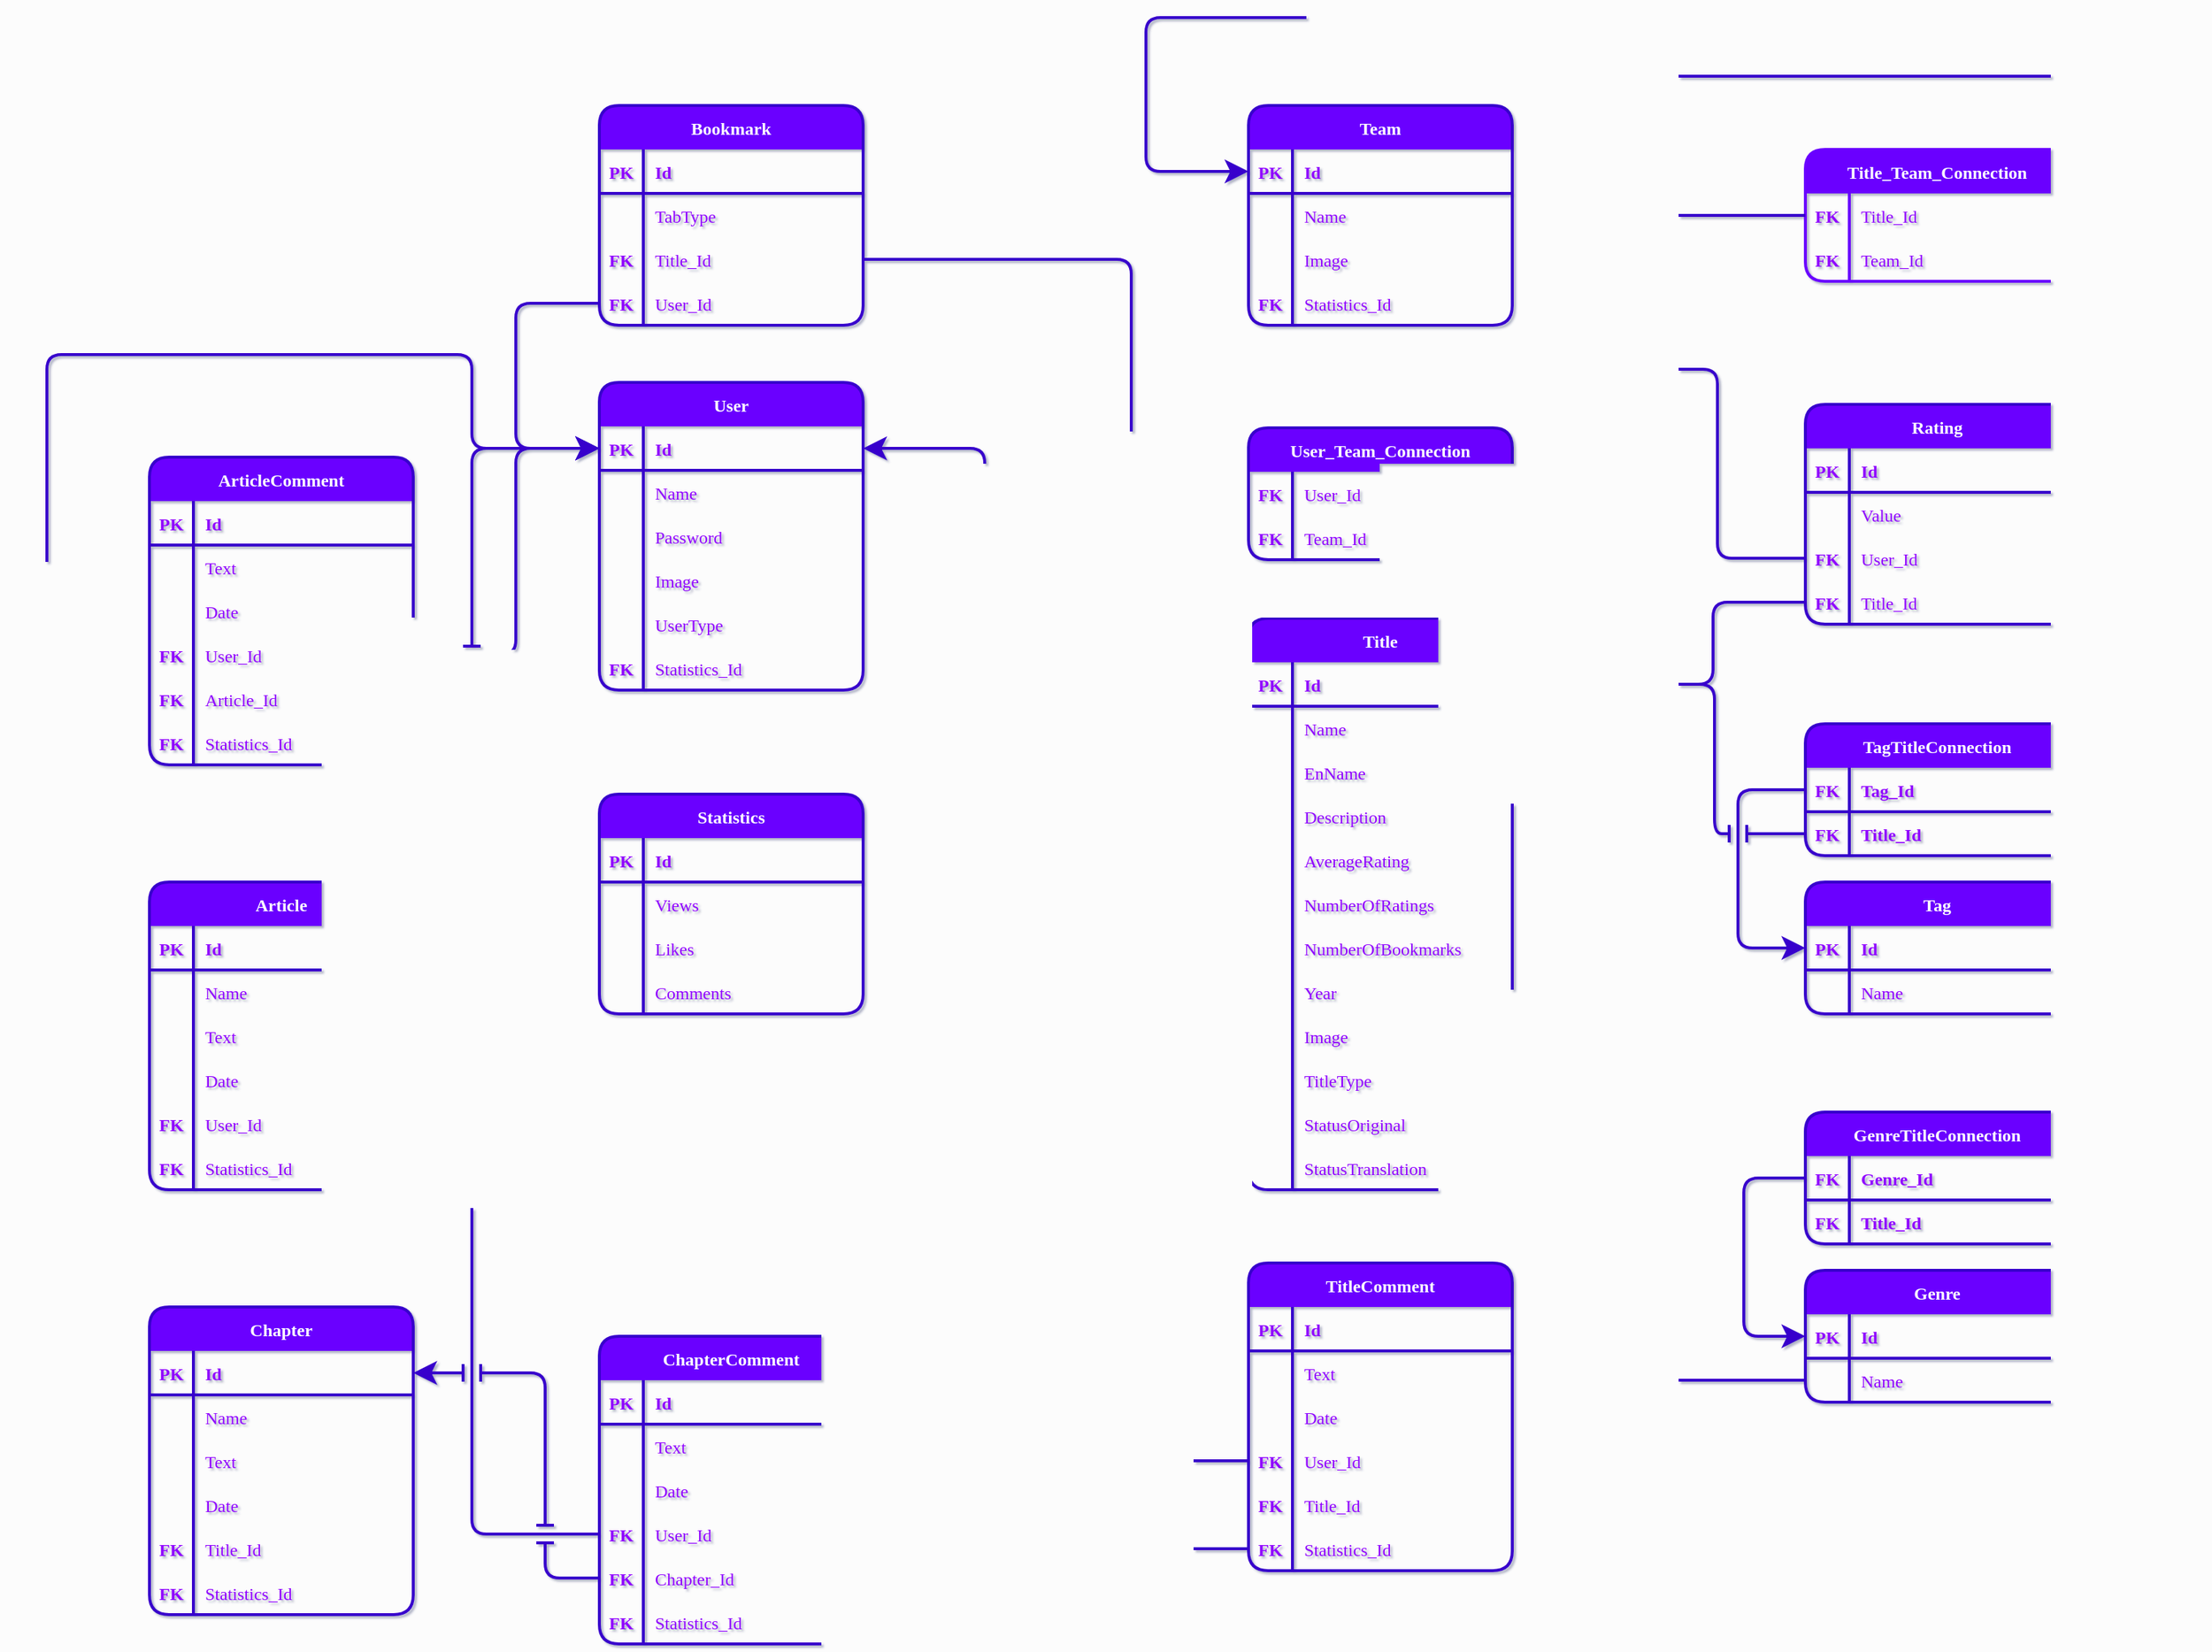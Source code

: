 <mxfile version="20.2.3" type="device"><diagram id="or8aSNbK1EvpcHaZcJX2" name="Page-1"><mxGraphModel dx="1580" dy="952" grid="0" gridSize="10" guides="1" tooltips="1" connect="1" arrows="1" fold="1" page="0" pageScale="1" pageWidth="2339" pageHeight="3300" background="#FCFCFC" math="0" shadow="1"><root><mxCell id="0"/><mxCell id="1" parent="0"/><mxCell id="4e9z2TZag_i53mg4czn1-20" value="User" style="shape=table;startSize=30;container=1;collapsible=1;childLayout=tableLayout;fixedRows=1;rowLines=0;fontStyle=1;align=center;resizeLast=1;rounded=1;fillColor=#6a00ff;strokeColor=#3700CC;fontColor=#FFFFFF;strokeWidth=2;shadow=0;swimlaneLine=0;fontFamily=JetBrains Mono;fontSource=https%3A%2F%2Ffonts.googleapis.com%2Fcss%3Ffamily%3DJetBrains%2BMono;" parent="1" vertex="1"><mxGeometry x="687" y="309" width="180" height="210" as="geometry"><mxRectangle x="630" y="309" width="60" height="30" as="alternateBounds"/></mxGeometry></mxCell><mxCell id="4e9z2TZag_i53mg4czn1-21" value="" style="shape=tableRow;horizontal=0;startSize=0;swimlaneHead=0;swimlaneBody=0;fillColor=none;collapsible=0;dropTarget=0;points=[[0,0.5],[1,0.5]];portConstraint=eastwest;top=0;left=0;right=0;bottom=1;fontColor=#9000FF;strokeColor=#3700CC;strokeWidth=2;shadow=0;swimlaneLine=0;fontFamily=JetBrains Mono;fontSource=https%3A%2F%2Ffonts.googleapis.com%2Fcss%3Ffamily%3DJetBrains%2BMono;" parent="4e9z2TZag_i53mg4czn1-20" vertex="1"><mxGeometry y="30" width="180" height="30" as="geometry"/></mxCell><mxCell id="4e9z2TZag_i53mg4czn1-22" value="PK" style="shape=partialRectangle;connectable=0;fillColor=none;top=0;left=0;bottom=0;right=0;fontStyle=1;overflow=hidden;fontColor=#9000FF;strokeColor=#3700CC;strokeWidth=2;shadow=0;swimlaneLine=0;fontFamily=JetBrains Mono;fontSource=https%3A%2F%2Ffonts.googleapis.com%2Fcss%3Ffamily%3DJetBrains%2BMono;" parent="4e9z2TZag_i53mg4czn1-21" vertex="1"><mxGeometry width="30" height="30" as="geometry"><mxRectangle width="30" height="30" as="alternateBounds"/></mxGeometry></mxCell><mxCell id="4e9z2TZag_i53mg4czn1-23" value="Id" style="shape=partialRectangle;connectable=0;fillColor=none;top=0;left=0;bottom=0;right=0;align=left;spacingLeft=6;fontStyle=1;overflow=hidden;fontColor=#9000FF;strokeColor=#3700CC;strokeWidth=2;shadow=0;swimlaneLine=0;fontFamily=JetBrains Mono;fontSource=https%3A%2F%2Ffonts.googleapis.com%2Fcss%3Ffamily%3DJetBrains%2BMono;" parent="4e9z2TZag_i53mg4czn1-21" vertex="1"><mxGeometry x="30" width="150" height="30" as="geometry"><mxRectangle width="150" height="30" as="alternateBounds"/></mxGeometry></mxCell><mxCell id="4e9z2TZag_i53mg4czn1-24" value="" style="shape=tableRow;horizontal=0;startSize=0;swimlaneHead=0;swimlaneBody=0;fillColor=none;collapsible=0;dropTarget=0;points=[[0,0.5],[1,0.5]];portConstraint=eastwest;top=0;left=0;right=0;bottom=0;fontColor=#9000FF;strokeColor=#3700CC;strokeWidth=2;shadow=0;swimlaneLine=0;fontFamily=JetBrains Mono;fontSource=https%3A%2F%2Ffonts.googleapis.com%2Fcss%3Ffamily%3DJetBrains%2BMono;" parent="4e9z2TZag_i53mg4czn1-20" vertex="1"><mxGeometry y="60" width="180" height="30" as="geometry"/></mxCell><mxCell id="4e9z2TZag_i53mg4czn1-25" value="" style="shape=partialRectangle;connectable=0;fillColor=none;top=0;left=0;bottom=0;right=0;editable=1;overflow=hidden;fontColor=#9000FF;strokeColor=#3700CC;strokeWidth=2;shadow=0;swimlaneLine=0;fontFamily=JetBrains Mono;fontSource=https%3A%2F%2Ffonts.googleapis.com%2Fcss%3Ffamily%3DJetBrains%2BMono;" parent="4e9z2TZag_i53mg4czn1-24" vertex="1"><mxGeometry width="30" height="30" as="geometry"><mxRectangle width="30" height="30" as="alternateBounds"/></mxGeometry></mxCell><mxCell id="4e9z2TZag_i53mg4czn1-26" value="Name    " style="shape=partialRectangle;connectable=0;fillColor=none;top=0;left=0;bottom=0;right=0;align=left;spacingLeft=6;overflow=hidden;fontColor=#9000FF;strokeColor=#3700CC;strokeWidth=2;shadow=0;swimlaneLine=0;fontFamily=JetBrains Mono;fontSource=https%3A%2F%2Ffonts.googleapis.com%2Fcss%3Ffamily%3DJetBrains%2BMono;" parent="4e9z2TZag_i53mg4czn1-24" vertex="1"><mxGeometry x="30" width="150" height="30" as="geometry"><mxRectangle width="150" height="30" as="alternateBounds"/></mxGeometry></mxCell><mxCell id="4e9z2TZag_i53mg4czn1-30" value="" style="shape=tableRow;horizontal=0;startSize=0;swimlaneHead=0;swimlaneBody=0;fillColor=none;collapsible=0;dropTarget=0;points=[[0,0.5],[1,0.5]];portConstraint=eastwest;top=0;left=0;right=0;bottom=0;fontColor=#9000FF;strokeColor=#3700CC;strokeWidth=2;shadow=0;swimlaneLine=0;fontFamily=JetBrains Mono;fontSource=https%3A%2F%2Ffonts.googleapis.com%2Fcss%3Ffamily%3DJetBrains%2BMono;" parent="4e9z2TZag_i53mg4czn1-20" vertex="1"><mxGeometry y="90" width="180" height="30" as="geometry"/></mxCell><mxCell id="4e9z2TZag_i53mg4czn1-31" value="" style="shape=partialRectangle;connectable=0;fillColor=none;top=0;left=0;bottom=0;right=0;editable=1;overflow=hidden;fontColor=#9000FF;strokeColor=#3700CC;strokeWidth=2;shadow=0;swimlaneLine=0;fontFamily=JetBrains Mono;fontSource=https%3A%2F%2Ffonts.googleapis.com%2Fcss%3Ffamily%3DJetBrains%2BMono;" parent="4e9z2TZag_i53mg4czn1-30" vertex="1"><mxGeometry width="30" height="30" as="geometry"><mxRectangle width="30" height="30" as="alternateBounds"/></mxGeometry></mxCell><mxCell id="4e9z2TZag_i53mg4czn1-32" value="Password" style="shape=partialRectangle;connectable=0;fillColor=none;top=0;left=0;bottom=0;right=0;align=left;spacingLeft=6;overflow=hidden;fontColor=#9000FF;strokeColor=#3700CC;strokeWidth=2;shadow=0;swimlaneLine=0;fontFamily=JetBrains Mono;fontSource=https%3A%2F%2Ffonts.googleapis.com%2Fcss%3Ffamily%3DJetBrains%2BMono;" parent="4e9z2TZag_i53mg4czn1-30" vertex="1"><mxGeometry x="30" width="150" height="30" as="geometry"><mxRectangle width="150" height="30" as="alternateBounds"/></mxGeometry></mxCell><mxCell id="4e9z2TZag_i53mg4czn1-36" value="" style="shape=tableRow;horizontal=0;startSize=0;swimlaneHead=0;swimlaneBody=0;fillColor=none;collapsible=0;dropTarget=0;points=[[0,0.5],[1,0.5]];portConstraint=eastwest;top=0;left=0;right=0;bottom=0;fontColor=#9000FF;strokeColor=#3700CC;strokeWidth=2;shadow=0;swimlaneLine=0;fontFamily=JetBrains Mono;fontSource=https%3A%2F%2Ffonts.googleapis.com%2Fcss%3Ffamily%3DJetBrains%2BMono;" parent="4e9z2TZag_i53mg4czn1-20" vertex="1"><mxGeometry y="120" width="180" height="30" as="geometry"/></mxCell><mxCell id="4e9z2TZag_i53mg4czn1-37" value="" style="shape=partialRectangle;connectable=0;fillColor=none;top=0;left=0;bottom=0;right=0;editable=1;overflow=hidden;fontColor=#9000FF;strokeColor=#3700CC;strokeWidth=2;shadow=0;swimlaneLine=0;fontFamily=JetBrains Mono;fontSource=https%3A%2F%2Ffonts.googleapis.com%2Fcss%3Ffamily%3DJetBrains%2BMono;" parent="4e9z2TZag_i53mg4czn1-36" vertex="1"><mxGeometry width="30" height="30" as="geometry"><mxRectangle width="30" height="30" as="alternateBounds"/></mxGeometry></mxCell><mxCell id="4e9z2TZag_i53mg4czn1-38" value="Image" style="shape=partialRectangle;connectable=0;fillColor=none;top=0;left=0;bottom=0;right=0;align=left;spacingLeft=6;overflow=hidden;fontColor=#9000FF;strokeColor=#3700CC;strokeWidth=2;shadow=0;swimlaneLine=0;fontFamily=JetBrains Mono;fontSource=https%3A%2F%2Ffonts.googleapis.com%2Fcss%3Ffamily%3DJetBrains%2BMono;" parent="4e9z2TZag_i53mg4czn1-36" vertex="1"><mxGeometry x="30" width="150" height="30" as="geometry"><mxRectangle width="150" height="30" as="alternateBounds"/></mxGeometry></mxCell><mxCell id="4e9z2TZag_i53mg4czn1-39" value="" style="shape=tableRow;horizontal=0;startSize=0;swimlaneHead=0;swimlaneBody=0;fillColor=none;collapsible=0;dropTarget=0;points=[[0,0.5],[1,0.5]];portConstraint=eastwest;top=0;left=0;right=0;bottom=0;fontColor=#9000FF;strokeColor=#3700CC;strokeWidth=2;shadow=0;swimlaneLine=0;fontFamily=JetBrains Mono;fontSource=https%3A%2F%2Ffonts.googleapis.com%2Fcss%3Ffamily%3DJetBrains%2BMono;" parent="4e9z2TZag_i53mg4czn1-20" vertex="1"><mxGeometry y="150" width="180" height="30" as="geometry"/></mxCell><mxCell id="4e9z2TZag_i53mg4czn1-40" value="" style="shape=partialRectangle;connectable=0;fillColor=none;top=0;left=0;bottom=0;right=0;editable=1;overflow=hidden;fontColor=#9000FF;strokeColor=#3700CC;strokeWidth=2;shadow=0;swimlaneLine=0;fontFamily=JetBrains Mono;fontSource=https%3A%2F%2Ffonts.googleapis.com%2Fcss%3Ffamily%3DJetBrains%2BMono;" parent="4e9z2TZag_i53mg4czn1-39" vertex="1"><mxGeometry width="30" height="30" as="geometry"><mxRectangle width="30" height="30" as="alternateBounds"/></mxGeometry></mxCell><mxCell id="4e9z2TZag_i53mg4czn1-41" value="UserType" style="shape=partialRectangle;connectable=0;fillColor=none;top=0;left=0;bottom=0;right=0;align=left;spacingLeft=6;overflow=hidden;fontColor=#9000FF;strokeColor=#3700CC;strokeWidth=2;shadow=0;swimlaneLine=0;fontFamily=JetBrains Mono;fontSource=https%3A%2F%2Ffonts.googleapis.com%2Fcss%3Ffamily%3DJetBrains%2BMono;" parent="4e9z2TZag_i53mg4czn1-39" vertex="1"><mxGeometry x="30" width="150" height="30" as="geometry"><mxRectangle width="150" height="30" as="alternateBounds"/></mxGeometry></mxCell><mxCell id="4e9z2TZag_i53mg4czn1-42" value="" style="shape=tableRow;horizontal=0;startSize=0;swimlaneHead=0;swimlaneBody=0;fillColor=none;collapsible=0;dropTarget=0;points=[[0,0.5],[1,0.5]];portConstraint=eastwest;top=0;left=0;right=0;bottom=0;fontColor=#9000FF;strokeColor=#3700CC;strokeWidth=2;shadow=0;swimlaneLine=0;fontFamily=JetBrains Mono;fontSource=https%3A%2F%2Ffonts.googleapis.com%2Fcss%3Ffamily%3DJetBrains%2BMono;" parent="4e9z2TZag_i53mg4czn1-20" vertex="1"><mxGeometry y="180" width="180" height="30" as="geometry"/></mxCell><mxCell id="4e9z2TZag_i53mg4czn1-43" value="FK" style="shape=partialRectangle;connectable=0;fillColor=none;top=0;left=0;bottom=0;right=0;editable=1;overflow=hidden;fontStyle=1;fontColor=#9000FF;strokeColor=#3700CC;strokeWidth=2;shadow=0;swimlaneLine=0;fontFamily=JetBrains Mono;fontSource=https%3A%2F%2Ffonts.googleapis.com%2Fcss%3Ffamily%3DJetBrains%2BMono;" parent="4e9z2TZag_i53mg4czn1-42" vertex="1"><mxGeometry width="30" height="30" as="geometry"><mxRectangle width="30" height="30" as="alternateBounds"/></mxGeometry></mxCell><mxCell id="4e9z2TZag_i53mg4czn1-44" value="Statistics_Id" style="shape=partialRectangle;connectable=0;fillColor=none;top=0;left=0;bottom=0;right=0;align=left;spacingLeft=6;overflow=hidden;fontColor=#9000FF;strokeColor=#3700CC;strokeWidth=2;shadow=0;swimlaneLine=0;fontFamily=JetBrains Mono;fontSource=https%3A%2F%2Ffonts.googleapis.com%2Fcss%3Ffamily%3DJetBrains%2BMono;" parent="4e9z2TZag_i53mg4czn1-42" vertex="1"><mxGeometry x="30" width="150" height="30" as="geometry"><mxRectangle width="150" height="30" as="alternateBounds"/></mxGeometry></mxCell><mxCell id="4e9z2TZag_i53mg4czn1-45" value="Statistics" style="shape=table;startSize=30;container=1;collapsible=1;childLayout=tableLayout;fixedRows=1;rowLines=0;fontStyle=1;align=center;resizeLast=1;rounded=1;fillColor=#6a00ff;strokeColor=#3700CC;fontColor=#FFFFFF;strokeWidth=2;shadow=0;swimlaneLine=0;fontFamily=JetBrains Mono;fontSource=https%3A%2F%2Ffonts.googleapis.com%2Fcss%3Ffamily%3DJetBrains%2BMono;" parent="1" vertex="1"><mxGeometry x="687" y="590" width="180" height="150" as="geometry"><mxRectangle x="630" y="309" width="60" height="30" as="alternateBounds"/></mxGeometry></mxCell><mxCell id="4e9z2TZag_i53mg4czn1-46" value="" style="shape=tableRow;horizontal=0;startSize=0;swimlaneHead=0;swimlaneBody=0;fillColor=none;collapsible=0;dropTarget=0;points=[[0,0.5],[1,0.5]];portConstraint=eastwest;top=0;left=0;right=0;bottom=1;fontColor=#9000FF;strokeColor=#3700CC;strokeWidth=2;shadow=0;swimlaneLine=0;fontFamily=JetBrains Mono;fontSource=https%3A%2F%2Ffonts.googleapis.com%2Fcss%3Ffamily%3DJetBrains%2BMono;" parent="4e9z2TZag_i53mg4czn1-45" vertex="1"><mxGeometry y="30" width="180" height="30" as="geometry"/></mxCell><mxCell id="4e9z2TZag_i53mg4czn1-47" value="PK" style="shape=partialRectangle;connectable=0;fillColor=none;top=0;left=0;bottom=0;right=0;fontStyle=1;overflow=hidden;fontColor=#9000FF;strokeColor=#3700CC;strokeWidth=2;shadow=0;swimlaneLine=0;fontFamily=JetBrains Mono;fontSource=https%3A%2F%2Ffonts.googleapis.com%2Fcss%3Ffamily%3DJetBrains%2BMono;" parent="4e9z2TZag_i53mg4czn1-46" vertex="1"><mxGeometry width="30" height="30" as="geometry"><mxRectangle width="30" height="30" as="alternateBounds"/></mxGeometry></mxCell><mxCell id="4e9z2TZag_i53mg4czn1-48" value="Id" style="shape=partialRectangle;connectable=0;fillColor=none;top=0;left=0;bottom=0;right=0;align=left;spacingLeft=6;fontStyle=1;overflow=hidden;fontColor=#9000FF;strokeColor=#3700CC;strokeWidth=2;shadow=0;swimlaneLine=0;fontFamily=JetBrains Mono;fontSource=https%3A%2F%2Ffonts.googleapis.com%2Fcss%3Ffamily%3DJetBrains%2BMono;" parent="4e9z2TZag_i53mg4czn1-46" vertex="1"><mxGeometry x="30" width="150" height="30" as="geometry"><mxRectangle width="150" height="30" as="alternateBounds"/></mxGeometry></mxCell><mxCell id="4e9z2TZag_i53mg4czn1-49" value="" style="shape=tableRow;horizontal=0;startSize=0;swimlaneHead=0;swimlaneBody=0;fillColor=none;collapsible=0;dropTarget=0;points=[[0,0.5],[1,0.5]];portConstraint=eastwest;top=0;left=0;right=0;bottom=0;fontColor=#9000FF;strokeColor=#3700CC;strokeWidth=2;shadow=0;swimlaneLine=0;fontFamily=JetBrains Mono;fontSource=https%3A%2F%2Ffonts.googleapis.com%2Fcss%3Ffamily%3DJetBrains%2BMono;" parent="4e9z2TZag_i53mg4czn1-45" vertex="1"><mxGeometry y="60" width="180" height="30" as="geometry"/></mxCell><mxCell id="4e9z2TZag_i53mg4czn1-50" value="" style="shape=partialRectangle;connectable=0;fillColor=none;top=0;left=0;bottom=0;right=0;editable=1;overflow=hidden;fontColor=#9000FF;strokeColor=#3700CC;strokeWidth=2;shadow=0;swimlaneLine=0;fontFamily=JetBrains Mono;fontSource=https%3A%2F%2Ffonts.googleapis.com%2Fcss%3Ffamily%3DJetBrains%2BMono;" parent="4e9z2TZag_i53mg4czn1-49" vertex="1"><mxGeometry width="30" height="30" as="geometry"><mxRectangle width="30" height="30" as="alternateBounds"/></mxGeometry></mxCell><mxCell id="4e9z2TZag_i53mg4czn1-51" value="Views" style="shape=partialRectangle;connectable=0;fillColor=none;top=0;left=0;bottom=0;right=0;align=left;spacingLeft=6;overflow=hidden;fontColor=#9000FF;strokeColor=#3700CC;strokeWidth=2;shadow=0;swimlaneLine=0;fontFamily=JetBrains Mono;fontSource=https%3A%2F%2Ffonts.googleapis.com%2Fcss%3Ffamily%3DJetBrains%2BMono;" parent="4e9z2TZag_i53mg4czn1-49" vertex="1"><mxGeometry x="30" width="150" height="30" as="geometry"><mxRectangle width="150" height="30" as="alternateBounds"/></mxGeometry></mxCell><mxCell id="4e9z2TZag_i53mg4czn1-52" value="" style="shape=tableRow;horizontal=0;startSize=0;swimlaneHead=0;swimlaneBody=0;fillColor=none;collapsible=0;dropTarget=0;points=[[0,0.5],[1,0.5]];portConstraint=eastwest;top=0;left=0;right=0;bottom=0;fontColor=#9000FF;strokeColor=#3700CC;strokeWidth=2;shadow=0;swimlaneLine=0;fontFamily=JetBrains Mono;fontSource=https%3A%2F%2Ffonts.googleapis.com%2Fcss%3Ffamily%3DJetBrains%2BMono;" parent="4e9z2TZag_i53mg4czn1-45" vertex="1"><mxGeometry y="90" width="180" height="30" as="geometry"/></mxCell><mxCell id="4e9z2TZag_i53mg4czn1-53" value="" style="shape=partialRectangle;connectable=0;fillColor=none;top=0;left=0;bottom=0;right=0;editable=1;overflow=hidden;fontColor=#9000FF;strokeColor=#3700CC;strokeWidth=2;shadow=0;swimlaneLine=0;fontFamily=JetBrains Mono;fontSource=https%3A%2F%2Ffonts.googleapis.com%2Fcss%3Ffamily%3DJetBrains%2BMono;" parent="4e9z2TZag_i53mg4czn1-52" vertex="1"><mxGeometry width="30" height="30" as="geometry"><mxRectangle width="30" height="30" as="alternateBounds"/></mxGeometry></mxCell><mxCell id="4e9z2TZag_i53mg4czn1-54" value="Likes" style="shape=partialRectangle;connectable=0;fillColor=none;top=0;left=0;bottom=0;right=0;align=left;spacingLeft=6;overflow=hidden;fontColor=#9000FF;strokeColor=#3700CC;strokeWidth=2;shadow=0;swimlaneLine=0;fontFamily=JetBrains Mono;fontSource=https%3A%2F%2Ffonts.googleapis.com%2Fcss%3Ffamily%3DJetBrains%2BMono;" parent="4e9z2TZag_i53mg4czn1-52" vertex="1"><mxGeometry x="30" width="150" height="30" as="geometry"><mxRectangle width="150" height="30" as="alternateBounds"/></mxGeometry></mxCell><mxCell id="4e9z2TZag_i53mg4czn1-55" value="" style="shape=tableRow;horizontal=0;startSize=0;swimlaneHead=0;swimlaneBody=0;fillColor=none;collapsible=0;dropTarget=0;points=[[0,0.5],[1,0.5]];portConstraint=eastwest;top=0;left=0;right=0;bottom=0;fontColor=#9000FF;strokeColor=#3700CC;strokeWidth=2;shadow=0;swimlaneLine=0;fontFamily=JetBrains Mono;fontSource=https%3A%2F%2Ffonts.googleapis.com%2Fcss%3Ffamily%3DJetBrains%2BMono;" parent="4e9z2TZag_i53mg4czn1-45" vertex="1"><mxGeometry y="120" width="180" height="30" as="geometry"/></mxCell><mxCell id="4e9z2TZag_i53mg4czn1-56" value="" style="shape=partialRectangle;connectable=0;fillColor=none;top=0;left=0;bottom=0;right=0;editable=1;overflow=hidden;fontColor=#9000FF;strokeColor=#3700CC;strokeWidth=2;shadow=0;swimlaneLine=0;fontFamily=JetBrains Mono;fontSource=https%3A%2F%2Ffonts.googleapis.com%2Fcss%3Ffamily%3DJetBrains%2BMono;" parent="4e9z2TZag_i53mg4czn1-55" vertex="1"><mxGeometry width="30" height="30" as="geometry"><mxRectangle width="30" height="30" as="alternateBounds"/></mxGeometry></mxCell><mxCell id="4e9z2TZag_i53mg4czn1-57" value="Comments" style="shape=partialRectangle;connectable=0;fillColor=none;top=0;left=0;bottom=0;right=0;align=left;spacingLeft=6;overflow=hidden;fontColor=#9000FF;strokeColor=#3700CC;strokeWidth=2;shadow=0;swimlaneLine=0;fontFamily=JetBrains Mono;fontSource=https%3A%2F%2Ffonts.googleapis.com%2Fcss%3Ffamily%3DJetBrains%2BMono;" parent="4e9z2TZag_i53mg4czn1-55" vertex="1"><mxGeometry x="30" width="150" height="30" as="geometry"><mxRectangle width="150" height="30" as="alternateBounds"/></mxGeometry></mxCell><mxCell id="4e9z2TZag_i53mg4czn1-70" value="Bookmark" style="shape=table;startSize=30;container=1;collapsible=1;childLayout=tableLayout;fixedRows=1;rowLines=0;fontStyle=1;align=center;resizeLast=1;rounded=1;fillColor=#6a00ff;strokeColor=#3700CC;fontColor=#FFFFFF;strokeWidth=2;shadow=0;swimlaneLine=0;fontFamily=JetBrains Mono;fontSource=https%3A%2F%2Ffonts.googleapis.com%2Fcss%3Ffamily%3DJetBrains%2BMono;" parent="1" vertex="1"><mxGeometry x="687" y="120" width="180" height="150" as="geometry"><mxRectangle x="690" y="120" width="60" height="30" as="alternateBounds"/></mxGeometry></mxCell><mxCell id="4e9z2TZag_i53mg4czn1-71" value="" style="shape=tableRow;horizontal=0;startSize=0;swimlaneHead=0;swimlaneBody=0;fillColor=none;collapsible=0;dropTarget=0;points=[[0,0.5],[1,0.5]];portConstraint=eastwest;top=0;left=0;right=0;bottom=1;fontColor=#9000FF;strokeColor=#3700CC;strokeWidth=2;shadow=0;swimlaneLine=0;fontFamily=JetBrains Mono;fontSource=https%3A%2F%2Ffonts.googleapis.com%2Fcss%3Ffamily%3DJetBrains%2BMono;" parent="4e9z2TZag_i53mg4czn1-70" vertex="1"><mxGeometry y="30" width="180" height="30" as="geometry"/></mxCell><mxCell id="4e9z2TZag_i53mg4czn1-72" value="PK" style="shape=partialRectangle;connectable=0;fillColor=none;top=0;left=0;bottom=0;right=0;fontStyle=1;overflow=hidden;fontColor=#9000FF;strokeColor=#3700CC;strokeWidth=2;shadow=0;swimlaneLine=0;fontFamily=JetBrains Mono;fontSource=https%3A%2F%2Ffonts.googleapis.com%2Fcss%3Ffamily%3DJetBrains%2BMono;" parent="4e9z2TZag_i53mg4czn1-71" vertex="1"><mxGeometry width="30" height="30" as="geometry"><mxRectangle width="30" height="30" as="alternateBounds"/></mxGeometry></mxCell><mxCell id="4e9z2TZag_i53mg4czn1-73" value="Id" style="shape=partialRectangle;connectable=0;fillColor=none;top=0;left=0;bottom=0;right=0;align=left;spacingLeft=6;fontStyle=1;overflow=hidden;fontColor=#9000FF;strokeColor=#3700CC;strokeWidth=2;shadow=0;swimlaneLine=0;fontFamily=JetBrains Mono;fontSource=https%3A%2F%2Ffonts.googleapis.com%2Fcss%3Ffamily%3DJetBrains%2BMono;" parent="4e9z2TZag_i53mg4czn1-71" vertex="1"><mxGeometry x="30" width="150" height="30" as="geometry"><mxRectangle width="150" height="30" as="alternateBounds"/></mxGeometry></mxCell><mxCell id="4e9z2TZag_i53mg4czn1-74" value="" style="shape=tableRow;horizontal=0;startSize=0;swimlaneHead=0;swimlaneBody=0;fillColor=none;collapsible=0;dropTarget=0;points=[[0,0.5],[1,0.5]];portConstraint=eastwest;top=0;left=0;right=0;bottom=0;fontColor=#9000FF;strokeColor=#3700CC;strokeWidth=2;shadow=0;swimlaneLine=0;fontFamily=JetBrains Mono;fontSource=https%3A%2F%2Ffonts.googleapis.com%2Fcss%3Ffamily%3DJetBrains%2BMono;" parent="4e9z2TZag_i53mg4czn1-70" vertex="1"><mxGeometry y="60" width="180" height="30" as="geometry"/></mxCell><mxCell id="4e9z2TZag_i53mg4czn1-75" value="" style="shape=partialRectangle;connectable=0;fillColor=none;top=0;left=0;bottom=0;right=0;editable=1;overflow=hidden;fontColor=#9000FF;strokeColor=#3700CC;strokeWidth=2;shadow=0;swimlaneLine=0;fontFamily=JetBrains Mono;fontSource=https%3A%2F%2Ffonts.googleapis.com%2Fcss%3Ffamily%3DJetBrains%2BMono;" parent="4e9z2TZag_i53mg4czn1-74" vertex="1"><mxGeometry width="30" height="30" as="geometry"><mxRectangle width="30" height="30" as="alternateBounds"/></mxGeometry></mxCell><mxCell id="4e9z2TZag_i53mg4czn1-76" value="TabType" style="shape=partialRectangle;connectable=0;fillColor=none;top=0;left=0;bottom=0;right=0;align=left;spacingLeft=6;overflow=hidden;fontColor=#9000FF;strokeColor=#3700CC;strokeWidth=2;shadow=0;swimlaneLine=0;fontFamily=JetBrains Mono;fontSource=https%3A%2F%2Ffonts.googleapis.com%2Fcss%3Ffamily%3DJetBrains%2BMono;" parent="4e9z2TZag_i53mg4czn1-74" vertex="1"><mxGeometry x="30" width="150" height="30" as="geometry"><mxRectangle width="150" height="30" as="alternateBounds"/></mxGeometry></mxCell><mxCell id="4e9z2TZag_i53mg4czn1-77" value="" style="shape=tableRow;horizontal=0;startSize=0;swimlaneHead=0;swimlaneBody=0;fillColor=none;collapsible=0;dropTarget=0;points=[[0,0.5],[1,0.5]];portConstraint=eastwest;top=0;left=0;right=0;bottom=0;fontColor=#9000FF;strokeColor=#3700CC;strokeWidth=2;shadow=0;swimlaneLine=0;fontFamily=JetBrains Mono;fontSource=https%3A%2F%2Ffonts.googleapis.com%2Fcss%3Ffamily%3DJetBrains%2BMono;" parent="4e9z2TZag_i53mg4czn1-70" vertex="1"><mxGeometry y="90" width="180" height="30" as="geometry"/></mxCell><mxCell id="4e9z2TZag_i53mg4czn1-78" value="FK" style="shape=partialRectangle;connectable=0;fillColor=none;top=0;left=0;bottom=0;right=0;editable=1;overflow=hidden;fontStyle=1;fontColor=#9000FF;strokeColor=#3700CC;strokeWidth=2;shadow=0;swimlaneLine=0;fontFamily=JetBrains Mono;fontSource=https%3A%2F%2Ffonts.googleapis.com%2Fcss%3Ffamily%3DJetBrains%2BMono;" parent="4e9z2TZag_i53mg4czn1-77" vertex="1"><mxGeometry width="30" height="30" as="geometry"><mxRectangle width="30" height="30" as="alternateBounds"/></mxGeometry></mxCell><mxCell id="4e9z2TZag_i53mg4czn1-79" value="Title_Id" style="shape=partialRectangle;connectable=0;fillColor=none;top=0;left=0;bottom=0;right=0;align=left;spacingLeft=6;overflow=hidden;fontColor=#9000FF;strokeColor=#3700CC;strokeWidth=2;shadow=0;swimlaneLine=0;fontFamily=JetBrains Mono;fontSource=https%3A%2F%2Ffonts.googleapis.com%2Fcss%3Ffamily%3DJetBrains%2BMono;" parent="4e9z2TZag_i53mg4czn1-77" vertex="1"><mxGeometry x="30" width="150" height="30" as="geometry"><mxRectangle width="150" height="30" as="alternateBounds"/></mxGeometry></mxCell><mxCell id="4e9z2TZag_i53mg4czn1-80" value="" style="shape=tableRow;horizontal=0;startSize=0;swimlaneHead=0;swimlaneBody=0;fillColor=none;collapsible=0;dropTarget=0;points=[[0,0.5],[1,0.5]];portConstraint=eastwest;top=0;left=0;right=0;bottom=0;fontColor=#9000FF;strokeColor=#3700CC;strokeWidth=2;shadow=0;swimlaneLine=0;fontFamily=JetBrains Mono;fontSource=https%3A%2F%2Ffonts.googleapis.com%2Fcss%3Ffamily%3DJetBrains%2BMono;" parent="4e9z2TZag_i53mg4czn1-70" vertex="1"><mxGeometry y="120" width="180" height="30" as="geometry"/></mxCell><mxCell id="4e9z2TZag_i53mg4czn1-81" value="FK" style="shape=partialRectangle;connectable=0;fillColor=none;top=0;left=0;bottom=0;right=0;editable=1;overflow=hidden;fontStyle=1;fontColor=#9000FF;strokeColor=#3700CC;strokeWidth=2;shadow=0;swimlaneLine=0;fontFamily=JetBrains Mono;fontSource=https%3A%2F%2Ffonts.googleapis.com%2Fcss%3Ffamily%3DJetBrains%2BMono;" parent="4e9z2TZag_i53mg4czn1-80" vertex="1"><mxGeometry width="30" height="30" as="geometry"><mxRectangle width="30" height="30" as="alternateBounds"/></mxGeometry></mxCell><mxCell id="4e9z2TZag_i53mg4czn1-82" value="User_Id" style="shape=partialRectangle;connectable=0;fillColor=none;top=0;left=0;bottom=0;right=0;align=left;spacingLeft=6;overflow=hidden;fontColor=#9000FF;strokeColor=#3700CC;strokeWidth=2;shadow=0;swimlaneLine=0;fontFamily=JetBrains Mono;fontSource=https%3A%2F%2Ffonts.googleapis.com%2Fcss%3Ffamily%3DJetBrains%2BMono;" parent="4e9z2TZag_i53mg4czn1-80" vertex="1"><mxGeometry x="30" width="150" height="30" as="geometry"><mxRectangle width="150" height="30" as="alternateBounds"/></mxGeometry></mxCell><mxCell id="4e9z2TZag_i53mg4czn1-97" style="edgeStyle=orthogonalEdgeStyle;rounded=1;orthogonalLoop=1;jettySize=auto;html=1;entryX=0;entryY=0.5;entryDx=0;entryDy=0;fontFamily=JetBrains Mono;jumpStyle=line;jumpSize=10;strokeColor=#3700CC;endSize=10;startSize=10;strokeWidth=2;fontColor=#9000FF;shadow=0;swimlaneLine=0;fontSource=https%3A%2F%2Ffonts.googleapis.com%2Fcss%3Ffamily%3DJetBrains%2BMono;" parent="1" source="4e9z2TZag_i53mg4czn1-80" target="4e9z2TZag_i53mg4czn1-21" edge="1"><mxGeometry relative="1" as="geometry"><Array as="points"><mxPoint x="630" y="255"/><mxPoint x="630" y="354"/></Array></mxGeometry></mxCell><mxCell id="4e9z2TZag_i53mg4czn1-98" style="edgeStyle=orthogonalEdgeStyle;rounded=1;orthogonalLoop=1;jettySize=auto;html=1;entryX=0;entryY=0.5;entryDx=0;entryDy=0;fontFamily=JetBrains Mono;jumpStyle=line;jumpSize=10;strokeColor=#3700CC;endSize=10;startSize=10;strokeWidth=2;fontColor=#9000FF;shadow=0;swimlaneLine=0;fontSource=https%3A%2F%2Ffonts.googleapis.com%2Fcss%3Ffamily%3DJetBrains%2BMono;" parent="1" source="4e9z2TZag_i53mg4czn1-42" target="4e9z2TZag_i53mg4czn1-46" edge="1"><mxGeometry relative="1" as="geometry"><Array as="points"><mxPoint x="650" y="504"/><mxPoint x="650" y="635"/></Array></mxGeometry></mxCell><mxCell id="4e9z2TZag_i53mg4czn1-99" value="Title" style="shape=table;startSize=30;container=1;collapsible=1;childLayout=tableLayout;fixedRows=1;rowLines=0;fontStyle=1;align=center;resizeLast=1;rounded=1;fillColor=#6a00ff;strokeColor=#3700CC;fontColor=#FFFFFF;strokeWidth=2;shadow=0;swimlaneLine=0;fontFamily=JetBrains Mono;fontSource=https%3A%2F%2Ffonts.googleapis.com%2Fcss%3Ffamily%3DJetBrains%2BMono;" parent="1" vertex="1"><mxGeometry x="1130" y="470" width="180" height="390" as="geometry"><mxRectangle x="630" y="309" width="60" height="30" as="alternateBounds"/></mxGeometry></mxCell><mxCell id="4e9z2TZag_i53mg4czn1-100" value="" style="shape=tableRow;horizontal=0;startSize=0;swimlaneHead=0;swimlaneBody=0;fillColor=none;collapsible=0;dropTarget=0;points=[[0,0.5],[1,0.5]];portConstraint=eastwest;top=0;left=0;right=0;bottom=1;fontColor=#9000FF;strokeColor=#3700CC;strokeWidth=2;shadow=0;swimlaneLine=0;fontFamily=JetBrains Mono;fontSource=https%3A%2F%2Ffonts.googleapis.com%2Fcss%3Ffamily%3DJetBrains%2BMono;" parent="4e9z2TZag_i53mg4czn1-99" vertex="1"><mxGeometry y="30" width="180" height="30" as="geometry"/></mxCell><mxCell id="4e9z2TZag_i53mg4czn1-101" value="PK" style="shape=partialRectangle;connectable=0;fillColor=none;top=0;left=0;bottom=0;right=0;fontStyle=1;overflow=hidden;fontColor=#9000FF;strokeColor=#3700CC;strokeWidth=2;shadow=0;swimlaneLine=0;fontFamily=JetBrains Mono;fontSource=https%3A%2F%2Ffonts.googleapis.com%2Fcss%3Ffamily%3DJetBrains%2BMono;" parent="4e9z2TZag_i53mg4czn1-100" vertex="1"><mxGeometry width="30" height="30" as="geometry"><mxRectangle width="30" height="30" as="alternateBounds"/></mxGeometry></mxCell><mxCell id="4e9z2TZag_i53mg4czn1-102" value="Id" style="shape=partialRectangle;connectable=0;fillColor=none;top=0;left=0;bottom=0;right=0;align=left;spacingLeft=6;fontStyle=1;overflow=hidden;fontColor=#9000FF;strokeColor=#3700CC;strokeWidth=2;shadow=0;swimlaneLine=0;fontFamily=JetBrains Mono;fontSource=https%3A%2F%2Ffonts.googleapis.com%2Fcss%3Ffamily%3DJetBrains%2BMono;" parent="4e9z2TZag_i53mg4czn1-100" vertex="1"><mxGeometry x="30" width="150" height="30" as="geometry"><mxRectangle width="150" height="30" as="alternateBounds"/></mxGeometry></mxCell><mxCell id="4e9z2TZag_i53mg4czn1-103" value="" style="shape=tableRow;horizontal=0;startSize=0;swimlaneHead=0;swimlaneBody=0;fillColor=none;collapsible=0;dropTarget=0;points=[[0,0.5],[1,0.5]];portConstraint=eastwest;top=0;left=0;right=0;bottom=0;fontColor=#9000FF;strokeColor=#3700CC;strokeWidth=2;shadow=0;swimlaneLine=0;fontFamily=JetBrains Mono;fontSource=https%3A%2F%2Ffonts.googleapis.com%2Fcss%3Ffamily%3DJetBrains%2BMono;" parent="4e9z2TZag_i53mg4czn1-99" vertex="1"><mxGeometry y="60" width="180" height="30" as="geometry"/></mxCell><mxCell id="4e9z2TZag_i53mg4czn1-104" value="" style="shape=partialRectangle;connectable=0;fillColor=none;top=0;left=0;bottom=0;right=0;editable=1;overflow=hidden;fontColor=#9000FF;strokeColor=#3700CC;strokeWidth=2;shadow=0;swimlaneLine=0;fontFamily=JetBrains Mono;fontSource=https%3A%2F%2Ffonts.googleapis.com%2Fcss%3Ffamily%3DJetBrains%2BMono;" parent="4e9z2TZag_i53mg4czn1-103" vertex="1"><mxGeometry width="30" height="30" as="geometry"><mxRectangle width="30" height="30" as="alternateBounds"/></mxGeometry></mxCell><mxCell id="4e9z2TZag_i53mg4czn1-105" value="Name" style="shape=partialRectangle;connectable=0;fillColor=none;top=0;left=0;bottom=0;right=0;align=left;spacingLeft=6;overflow=hidden;fontColor=#9000FF;strokeColor=#3700CC;strokeWidth=2;shadow=0;swimlaneLine=0;fontFamily=JetBrains Mono;fontSource=https%3A%2F%2Ffonts.googleapis.com%2Fcss%3Ffamily%3DJetBrains%2BMono;" parent="4e9z2TZag_i53mg4czn1-103" vertex="1"><mxGeometry x="30" width="150" height="30" as="geometry"><mxRectangle width="150" height="30" as="alternateBounds"/></mxGeometry></mxCell><mxCell id="4e9z2TZag_i53mg4czn1-106" value="" style="shape=tableRow;horizontal=0;startSize=0;swimlaneHead=0;swimlaneBody=0;fillColor=none;collapsible=0;dropTarget=0;points=[[0,0.5],[1,0.5]];portConstraint=eastwest;top=0;left=0;right=0;bottom=0;fontColor=#9000FF;strokeColor=#3700CC;strokeWidth=2;shadow=0;swimlaneLine=0;fontFamily=JetBrains Mono;fontSource=https%3A%2F%2Ffonts.googleapis.com%2Fcss%3Ffamily%3DJetBrains%2BMono;" parent="4e9z2TZag_i53mg4czn1-99" vertex="1"><mxGeometry y="90" width="180" height="30" as="geometry"/></mxCell><mxCell id="4e9z2TZag_i53mg4czn1-107" value="" style="shape=partialRectangle;connectable=0;fillColor=none;top=0;left=0;bottom=0;right=0;editable=1;overflow=hidden;fontColor=#9000FF;strokeColor=#3700CC;strokeWidth=2;shadow=0;swimlaneLine=0;fontFamily=JetBrains Mono;fontSource=https%3A%2F%2Ffonts.googleapis.com%2Fcss%3Ffamily%3DJetBrains%2BMono;" parent="4e9z2TZag_i53mg4czn1-106" vertex="1"><mxGeometry width="30" height="30" as="geometry"><mxRectangle width="30" height="30" as="alternateBounds"/></mxGeometry></mxCell><mxCell id="4e9z2TZag_i53mg4czn1-108" value="EnName" style="shape=partialRectangle;connectable=0;fillColor=none;top=0;left=0;bottom=0;right=0;align=left;spacingLeft=6;overflow=hidden;fontColor=#9000FF;strokeColor=#3700CC;strokeWidth=2;shadow=0;swimlaneLine=0;fontFamily=JetBrains Mono;fontSource=https%3A%2F%2Ffonts.googleapis.com%2Fcss%3Ffamily%3DJetBrains%2BMono;" parent="4e9z2TZag_i53mg4czn1-106" vertex="1"><mxGeometry x="30" width="150" height="30" as="geometry"><mxRectangle width="150" height="30" as="alternateBounds"/></mxGeometry></mxCell><mxCell id="4e9z2TZag_i53mg4czn1-109" value="" style="shape=tableRow;horizontal=0;startSize=0;swimlaneHead=0;swimlaneBody=0;fillColor=none;collapsible=0;dropTarget=0;points=[[0,0.5],[1,0.5]];portConstraint=eastwest;top=0;left=0;right=0;bottom=0;fontColor=#9000FF;strokeColor=#3700CC;strokeWidth=2;shadow=0;swimlaneLine=0;fontFamily=JetBrains Mono;fontSource=https%3A%2F%2Ffonts.googleapis.com%2Fcss%3Ffamily%3DJetBrains%2BMono;" parent="4e9z2TZag_i53mg4czn1-99" vertex="1"><mxGeometry y="120" width="180" height="30" as="geometry"/></mxCell><mxCell id="4e9z2TZag_i53mg4czn1-110" value="" style="shape=partialRectangle;connectable=0;fillColor=none;top=0;left=0;bottom=0;right=0;editable=1;overflow=hidden;fontColor=#9000FF;strokeColor=#3700CC;strokeWidth=2;shadow=0;swimlaneLine=0;fontFamily=JetBrains Mono;fontSource=https%3A%2F%2Ffonts.googleapis.com%2Fcss%3Ffamily%3DJetBrains%2BMono;" parent="4e9z2TZag_i53mg4czn1-109" vertex="1"><mxGeometry width="30" height="30" as="geometry"><mxRectangle width="30" height="30" as="alternateBounds"/></mxGeometry></mxCell><mxCell id="4e9z2TZag_i53mg4czn1-111" value="Description" style="shape=partialRectangle;connectable=0;fillColor=none;top=0;left=0;bottom=0;right=0;align=left;spacingLeft=6;overflow=hidden;fontColor=#9000FF;strokeColor=#3700CC;strokeWidth=2;shadow=0;swimlaneLine=0;fontFamily=JetBrains Mono;fontSource=https%3A%2F%2Ffonts.googleapis.com%2Fcss%3Ffamily%3DJetBrains%2BMono;" parent="4e9z2TZag_i53mg4czn1-109" vertex="1"><mxGeometry x="30" width="150" height="30" as="geometry"><mxRectangle width="150" height="30" as="alternateBounds"/></mxGeometry></mxCell><mxCell id="4e9z2TZag_i53mg4czn1-115" value="" style="shape=tableRow;horizontal=0;startSize=0;swimlaneHead=0;swimlaneBody=0;fillColor=none;collapsible=0;dropTarget=0;points=[[0,0.5],[1,0.5]];portConstraint=eastwest;top=0;left=0;right=0;bottom=0;fontColor=#9000FF;strokeColor=#3700CC;strokeWidth=2;shadow=0;swimlaneLine=0;fontFamily=JetBrains Mono;fontSource=https%3A%2F%2Ffonts.googleapis.com%2Fcss%3Ffamily%3DJetBrains%2BMono;" parent="4e9z2TZag_i53mg4czn1-99" vertex="1"><mxGeometry y="150" width="180" height="30" as="geometry"/></mxCell><mxCell id="4e9z2TZag_i53mg4czn1-116" value="" style="shape=partialRectangle;connectable=0;fillColor=none;top=0;left=0;bottom=0;right=0;editable=1;overflow=hidden;fontColor=#9000FF;strokeColor=#3700CC;strokeWidth=2;shadow=0;swimlaneLine=0;fontFamily=JetBrains Mono;fontSource=https%3A%2F%2Ffonts.googleapis.com%2Fcss%3Ffamily%3DJetBrains%2BMono;" parent="4e9z2TZag_i53mg4czn1-115" vertex="1"><mxGeometry width="30" height="30" as="geometry"><mxRectangle width="30" height="30" as="alternateBounds"/></mxGeometry></mxCell><mxCell id="4e9z2TZag_i53mg4czn1-117" value="AverageRating" style="shape=partialRectangle;connectable=0;fillColor=none;top=0;left=0;bottom=0;right=0;align=left;spacingLeft=6;overflow=hidden;fontColor=#9000FF;strokeColor=#3700CC;strokeWidth=2;shadow=0;swimlaneLine=0;fontFamily=JetBrains Mono;fontSource=https%3A%2F%2Ffonts.googleapis.com%2Fcss%3Ffamily%3DJetBrains%2BMono;" parent="4e9z2TZag_i53mg4czn1-115" vertex="1"><mxGeometry x="30" width="150" height="30" as="geometry"><mxRectangle width="150" height="30" as="alternateBounds"/></mxGeometry></mxCell><mxCell id="4e9z2TZag_i53mg4czn1-118" value="" style="shape=tableRow;horizontal=0;startSize=0;swimlaneHead=0;swimlaneBody=0;fillColor=none;collapsible=0;dropTarget=0;points=[[0,0.5],[1,0.5]];portConstraint=eastwest;top=0;left=0;right=0;bottom=0;fontColor=#9000FF;strokeColor=#3700CC;strokeWidth=2;shadow=0;swimlaneLine=0;fontFamily=JetBrains Mono;fontSource=https%3A%2F%2Ffonts.googleapis.com%2Fcss%3Ffamily%3DJetBrains%2BMono;" parent="4e9z2TZag_i53mg4czn1-99" vertex="1"><mxGeometry y="180" width="180" height="30" as="geometry"/></mxCell><mxCell id="4e9z2TZag_i53mg4czn1-119" value="" style="shape=partialRectangle;connectable=0;fillColor=none;top=0;left=0;bottom=0;right=0;editable=1;overflow=hidden;fontColor=#9000FF;strokeColor=#3700CC;strokeWidth=2;shadow=0;swimlaneLine=0;fontFamily=JetBrains Mono;fontSource=https%3A%2F%2Ffonts.googleapis.com%2Fcss%3Ffamily%3DJetBrains%2BMono;" parent="4e9z2TZag_i53mg4czn1-118" vertex="1"><mxGeometry width="30" height="30" as="geometry"><mxRectangle width="30" height="30" as="alternateBounds"/></mxGeometry></mxCell><mxCell id="4e9z2TZag_i53mg4czn1-120" value="NumberOfRatings" style="shape=partialRectangle;connectable=0;fillColor=none;top=0;left=0;bottom=0;right=0;align=left;spacingLeft=6;overflow=hidden;fontColor=#9000FF;strokeColor=#3700CC;strokeWidth=2;shadow=0;swimlaneLine=0;fontFamily=JetBrains Mono;fontSource=https%3A%2F%2Ffonts.googleapis.com%2Fcss%3Ffamily%3DJetBrains%2BMono;" parent="4e9z2TZag_i53mg4czn1-118" vertex="1"><mxGeometry x="30" width="150" height="30" as="geometry"><mxRectangle width="150" height="30" as="alternateBounds"/></mxGeometry></mxCell><mxCell id="4e9z2TZag_i53mg4czn1-121" value="" style="shape=tableRow;horizontal=0;startSize=0;swimlaneHead=0;swimlaneBody=0;fillColor=none;collapsible=0;dropTarget=0;points=[[0,0.5],[1,0.5]];portConstraint=eastwest;top=0;left=0;right=0;bottom=0;fontColor=#9000FF;strokeColor=#3700CC;strokeWidth=2;shadow=0;swimlaneLine=0;fontFamily=JetBrains Mono;fontSource=https%3A%2F%2Ffonts.googleapis.com%2Fcss%3Ffamily%3DJetBrains%2BMono;" parent="4e9z2TZag_i53mg4czn1-99" vertex="1"><mxGeometry y="210" width="180" height="30" as="geometry"/></mxCell><mxCell id="4e9z2TZag_i53mg4czn1-122" value="" style="shape=partialRectangle;connectable=0;fillColor=none;top=0;left=0;bottom=0;right=0;editable=1;overflow=hidden;fontColor=#9000FF;strokeColor=#3700CC;strokeWidth=2;shadow=0;swimlaneLine=0;fontFamily=JetBrains Mono;fontSource=https%3A%2F%2Ffonts.googleapis.com%2Fcss%3Ffamily%3DJetBrains%2BMono;" parent="4e9z2TZag_i53mg4czn1-121" vertex="1"><mxGeometry width="30" height="30" as="geometry"><mxRectangle width="30" height="30" as="alternateBounds"/></mxGeometry></mxCell><mxCell id="4e9z2TZag_i53mg4czn1-123" value="NumberOfBookmarks" style="shape=partialRectangle;connectable=0;fillColor=none;top=0;left=0;bottom=0;right=0;align=left;spacingLeft=6;overflow=hidden;fontColor=#9000FF;strokeColor=#3700CC;strokeWidth=2;shadow=0;swimlaneLine=0;fontFamily=JetBrains Mono;fontSource=https%3A%2F%2Ffonts.googleapis.com%2Fcss%3Ffamily%3DJetBrains%2BMono;" parent="4e9z2TZag_i53mg4czn1-121" vertex="1"><mxGeometry x="30" width="150" height="30" as="geometry"><mxRectangle width="150" height="30" as="alternateBounds"/></mxGeometry></mxCell><mxCell id="4e9z2TZag_i53mg4czn1-124" value="" style="shape=tableRow;horizontal=0;startSize=0;swimlaneHead=0;swimlaneBody=0;fillColor=none;collapsible=0;dropTarget=0;points=[[0,0.5],[1,0.5]];portConstraint=eastwest;top=0;left=0;right=0;bottom=0;fontColor=#9000FF;strokeColor=#3700CC;strokeWidth=2;shadow=0;swimlaneLine=0;fontFamily=JetBrains Mono;fontSource=https%3A%2F%2Ffonts.googleapis.com%2Fcss%3Ffamily%3DJetBrains%2BMono;" parent="4e9z2TZag_i53mg4czn1-99" vertex="1"><mxGeometry y="240" width="180" height="30" as="geometry"/></mxCell><mxCell id="4e9z2TZag_i53mg4czn1-125" value="" style="shape=partialRectangle;connectable=0;fillColor=none;top=0;left=0;bottom=0;right=0;editable=1;overflow=hidden;fontColor=#9000FF;strokeColor=#3700CC;strokeWidth=2;shadow=0;swimlaneLine=0;fontFamily=JetBrains Mono;fontSource=https%3A%2F%2Ffonts.googleapis.com%2Fcss%3Ffamily%3DJetBrains%2BMono;" parent="4e9z2TZag_i53mg4czn1-124" vertex="1"><mxGeometry width="30" height="30" as="geometry"><mxRectangle width="30" height="30" as="alternateBounds"/></mxGeometry></mxCell><mxCell id="4e9z2TZag_i53mg4czn1-126" value="Year" style="shape=partialRectangle;connectable=0;fillColor=none;top=0;left=0;bottom=0;right=0;align=left;spacingLeft=6;overflow=hidden;fontColor=#9000FF;strokeColor=#3700CC;strokeWidth=2;shadow=0;swimlaneLine=0;fontFamily=JetBrains Mono;fontSource=https%3A%2F%2Ffonts.googleapis.com%2Fcss%3Ffamily%3DJetBrains%2BMono;" parent="4e9z2TZag_i53mg4czn1-124" vertex="1"><mxGeometry x="30" width="150" height="30" as="geometry"><mxRectangle width="150" height="30" as="alternateBounds"/></mxGeometry></mxCell><mxCell id="4e9z2TZag_i53mg4czn1-127" value="" style="shape=tableRow;horizontal=0;startSize=0;swimlaneHead=0;swimlaneBody=0;fillColor=none;collapsible=0;dropTarget=0;points=[[0,0.5],[1,0.5]];portConstraint=eastwest;top=0;left=0;right=0;bottom=0;fontColor=#9000FF;strokeColor=#3700CC;strokeWidth=2;shadow=0;swimlaneLine=0;fontFamily=JetBrains Mono;fontSource=https%3A%2F%2Ffonts.googleapis.com%2Fcss%3Ffamily%3DJetBrains%2BMono;" parent="4e9z2TZag_i53mg4czn1-99" vertex="1"><mxGeometry y="270" width="180" height="30" as="geometry"/></mxCell><mxCell id="4e9z2TZag_i53mg4czn1-128" value="" style="shape=partialRectangle;connectable=0;fillColor=none;top=0;left=0;bottom=0;right=0;editable=1;overflow=hidden;fontColor=#9000FF;strokeColor=#3700CC;strokeWidth=2;shadow=0;swimlaneLine=0;fontFamily=JetBrains Mono;fontSource=https%3A%2F%2Ffonts.googleapis.com%2Fcss%3Ffamily%3DJetBrains%2BMono;" parent="4e9z2TZag_i53mg4czn1-127" vertex="1"><mxGeometry width="30" height="30" as="geometry"><mxRectangle width="30" height="30" as="alternateBounds"/></mxGeometry></mxCell><mxCell id="4e9z2TZag_i53mg4czn1-129" value="Image" style="shape=partialRectangle;connectable=0;fillColor=none;top=0;left=0;bottom=0;right=0;align=left;spacingLeft=6;overflow=hidden;fontColor=#9000FF;strokeColor=#3700CC;strokeWidth=2;shadow=0;swimlaneLine=0;fontFamily=JetBrains Mono;fontSource=https%3A%2F%2Ffonts.googleapis.com%2Fcss%3Ffamily%3DJetBrains%2BMono;" parent="4e9z2TZag_i53mg4czn1-127" vertex="1"><mxGeometry x="30" width="150" height="30" as="geometry"><mxRectangle width="150" height="30" as="alternateBounds"/></mxGeometry></mxCell><mxCell id="4e9z2TZag_i53mg4czn1-130" value="" style="shape=tableRow;horizontal=0;startSize=0;swimlaneHead=0;swimlaneBody=0;fillColor=none;collapsible=0;dropTarget=0;points=[[0,0.5],[1,0.5]];portConstraint=eastwest;top=0;left=0;right=0;bottom=0;fontColor=#9000FF;strokeColor=#3700CC;strokeWidth=2;shadow=0;swimlaneLine=0;fontFamily=JetBrains Mono;fontSource=https%3A%2F%2Ffonts.googleapis.com%2Fcss%3Ffamily%3DJetBrains%2BMono;" parent="4e9z2TZag_i53mg4czn1-99" vertex="1"><mxGeometry y="300" width="180" height="30" as="geometry"/></mxCell><mxCell id="4e9z2TZag_i53mg4czn1-131" value="" style="shape=partialRectangle;connectable=0;fillColor=none;top=0;left=0;bottom=0;right=0;editable=1;overflow=hidden;fontColor=#9000FF;strokeColor=#3700CC;strokeWidth=2;shadow=0;swimlaneLine=0;fontFamily=JetBrains Mono;fontSource=https%3A%2F%2Ffonts.googleapis.com%2Fcss%3Ffamily%3DJetBrains%2BMono;" parent="4e9z2TZag_i53mg4czn1-130" vertex="1"><mxGeometry width="30" height="30" as="geometry"><mxRectangle width="30" height="30" as="alternateBounds"/></mxGeometry></mxCell><mxCell id="4e9z2TZag_i53mg4czn1-132" value="TitleType" style="shape=partialRectangle;connectable=0;fillColor=none;top=0;left=0;bottom=0;right=0;align=left;spacingLeft=6;overflow=hidden;fontColor=#9000FF;strokeColor=#3700CC;strokeWidth=2;shadow=0;swimlaneLine=0;fontFamily=JetBrains Mono;fontSource=https%3A%2F%2Ffonts.googleapis.com%2Fcss%3Ffamily%3DJetBrains%2BMono;" parent="4e9z2TZag_i53mg4czn1-130" vertex="1"><mxGeometry x="30" width="150" height="30" as="geometry"><mxRectangle width="150" height="30" as="alternateBounds"/></mxGeometry></mxCell><mxCell id="4e9z2TZag_i53mg4czn1-133" value="" style="shape=tableRow;horizontal=0;startSize=0;swimlaneHead=0;swimlaneBody=0;fillColor=none;collapsible=0;dropTarget=0;points=[[0,0.5],[1,0.5]];portConstraint=eastwest;top=0;left=0;right=0;bottom=0;fontColor=#9000FF;strokeColor=#3700CC;strokeWidth=2;shadow=0;swimlaneLine=0;fontFamily=JetBrains Mono;fontSource=https%3A%2F%2Ffonts.googleapis.com%2Fcss%3Ffamily%3DJetBrains%2BMono;" parent="4e9z2TZag_i53mg4czn1-99" vertex="1"><mxGeometry y="330" width="180" height="30" as="geometry"/></mxCell><mxCell id="4e9z2TZag_i53mg4czn1-134" value="" style="shape=partialRectangle;connectable=0;fillColor=none;top=0;left=0;bottom=0;right=0;editable=1;overflow=hidden;fontColor=#9000FF;strokeColor=#3700CC;strokeWidth=2;shadow=0;swimlaneLine=0;fontFamily=JetBrains Mono;fontSource=https%3A%2F%2Ffonts.googleapis.com%2Fcss%3Ffamily%3DJetBrains%2BMono;" parent="4e9z2TZag_i53mg4czn1-133" vertex="1"><mxGeometry width="30" height="30" as="geometry"><mxRectangle width="30" height="30" as="alternateBounds"/></mxGeometry></mxCell><mxCell id="4e9z2TZag_i53mg4czn1-135" value="StatusOriginal" style="shape=partialRectangle;connectable=0;fillColor=none;top=0;left=0;bottom=0;right=0;align=left;spacingLeft=6;overflow=hidden;fontColor=#9000FF;strokeColor=#3700CC;strokeWidth=2;shadow=0;swimlaneLine=0;fontFamily=JetBrains Mono;fontSource=https%3A%2F%2Ffonts.googleapis.com%2Fcss%3Ffamily%3DJetBrains%2BMono;" parent="4e9z2TZag_i53mg4czn1-133" vertex="1"><mxGeometry x="30" width="150" height="30" as="geometry"><mxRectangle width="150" height="30" as="alternateBounds"/></mxGeometry></mxCell><mxCell id="4e9z2TZag_i53mg4czn1-136" value="" style="shape=tableRow;horizontal=0;startSize=0;swimlaneHead=0;swimlaneBody=0;fillColor=none;collapsible=0;dropTarget=0;points=[[0,0.5],[1,0.5]];portConstraint=eastwest;top=0;left=0;right=0;bottom=0;fontColor=#9000FF;strokeColor=#3700CC;strokeWidth=2;shadow=0;swimlaneLine=0;fontFamily=JetBrains Mono;fontSource=https%3A%2F%2Ffonts.googleapis.com%2Fcss%3Ffamily%3DJetBrains%2BMono;" parent="4e9z2TZag_i53mg4czn1-99" vertex="1"><mxGeometry y="360" width="180" height="30" as="geometry"/></mxCell><mxCell id="4e9z2TZag_i53mg4czn1-137" value="" style="shape=partialRectangle;connectable=0;fillColor=none;top=0;left=0;bottom=0;right=0;editable=1;overflow=hidden;fontColor=#9000FF;strokeColor=#3700CC;strokeWidth=2;shadow=0;swimlaneLine=0;fontFamily=JetBrains Mono;fontSource=https%3A%2F%2Ffonts.googleapis.com%2Fcss%3Ffamily%3DJetBrains%2BMono;" parent="4e9z2TZag_i53mg4czn1-136" vertex="1"><mxGeometry width="30" height="30" as="geometry"><mxRectangle width="30" height="30" as="alternateBounds"/></mxGeometry></mxCell><mxCell id="4e9z2TZag_i53mg4czn1-138" value="StatusTranslation" style="shape=partialRectangle;connectable=0;fillColor=none;top=0;left=0;bottom=0;right=0;align=left;spacingLeft=6;overflow=hidden;fontColor=#9000FF;strokeColor=#3700CC;strokeWidth=2;shadow=0;swimlaneLine=0;fontFamily=JetBrains Mono;fontSource=https%3A%2F%2Ffonts.googleapis.com%2Fcss%3Ffamily%3DJetBrains%2BMono;" parent="4e9z2TZag_i53mg4czn1-136" vertex="1"><mxGeometry x="30" width="150" height="30" as="geometry"><mxRectangle width="150" height="30" as="alternateBounds"/></mxGeometry></mxCell><mxCell id="4e9z2TZag_i53mg4czn1-139" style="edgeStyle=orthogonalEdgeStyle;rounded=1;orthogonalLoop=1;jettySize=auto;html=1;entryX=0;entryY=0.5;entryDx=0;entryDy=0;fontFamily=JetBrains Mono;jumpStyle=line;jumpSize=10;strokeColor=#3700CC;endSize=10;startSize=10;strokeWidth=2;fontColor=#9000FF;shadow=0;swimlaneLine=0;fontSource=https%3A%2F%2Ffonts.googleapis.com%2Fcss%3Ffamily%3DJetBrains%2BMono;" parent="1" source="4e9z2TZag_i53mg4czn1-77" target="4e9z2TZag_i53mg4czn1-100" edge="1"><mxGeometry relative="1" as="geometry"><Array as="points"><mxPoint x="1050" y="225"/><mxPoint x="1050" y="515"/></Array></mxGeometry></mxCell><mxCell id="4e9z2TZag_i53mg4czn1-140" value="Article" style="shape=table;startSize=30;container=1;collapsible=1;childLayout=tableLayout;fixedRows=1;rowLines=0;fontStyle=1;align=center;resizeLast=1;rounded=1;fillColor=#6a00ff;strokeColor=#3700CC;fontColor=#FFFFFF;strokeWidth=2;shadow=0;swimlaneLine=0;fontFamily=JetBrains Mono;fontSource=https%3A%2F%2Ffonts.googleapis.com%2Fcss%3Ffamily%3DJetBrains%2BMono;" parent="1" vertex="1"><mxGeometry x="380" y="650" width="180" height="210" as="geometry"><mxRectangle x="630" y="309" width="60" height="30" as="alternateBounds"/></mxGeometry></mxCell><mxCell id="4e9z2TZag_i53mg4czn1-141" value="" style="shape=tableRow;horizontal=0;startSize=0;swimlaneHead=0;swimlaneBody=0;fillColor=none;collapsible=0;dropTarget=0;points=[[0,0.5],[1,0.5]];portConstraint=eastwest;top=0;left=0;right=0;bottom=1;fontColor=#9000FF;strokeColor=#3700CC;strokeWidth=2;shadow=0;swimlaneLine=0;fontFamily=JetBrains Mono;fontSource=https%3A%2F%2Ffonts.googleapis.com%2Fcss%3Ffamily%3DJetBrains%2BMono;" parent="4e9z2TZag_i53mg4czn1-140" vertex="1"><mxGeometry y="30" width="180" height="30" as="geometry"/></mxCell><mxCell id="4e9z2TZag_i53mg4czn1-142" value="PK" style="shape=partialRectangle;connectable=0;fillColor=none;top=0;left=0;bottom=0;right=0;fontStyle=1;overflow=hidden;fontColor=#9000FF;strokeColor=#3700CC;strokeWidth=2;shadow=0;swimlaneLine=0;fontFamily=JetBrains Mono;fontSource=https%3A%2F%2Ffonts.googleapis.com%2Fcss%3Ffamily%3DJetBrains%2BMono;" parent="4e9z2TZag_i53mg4czn1-141" vertex="1"><mxGeometry width="30" height="30" as="geometry"><mxRectangle width="30" height="30" as="alternateBounds"/></mxGeometry></mxCell><mxCell id="4e9z2TZag_i53mg4czn1-143" value="Id" style="shape=partialRectangle;connectable=0;fillColor=none;top=0;left=0;bottom=0;right=0;align=left;spacingLeft=6;fontStyle=1;overflow=hidden;fontColor=#9000FF;strokeColor=#3700CC;strokeWidth=2;shadow=0;swimlaneLine=0;fontFamily=JetBrains Mono;fontSource=https%3A%2F%2Ffonts.googleapis.com%2Fcss%3Ffamily%3DJetBrains%2BMono;" parent="4e9z2TZag_i53mg4czn1-141" vertex="1"><mxGeometry x="30" width="150" height="30" as="geometry"><mxRectangle width="150" height="30" as="alternateBounds"/></mxGeometry></mxCell><mxCell id="4e9z2TZag_i53mg4czn1-144" value="" style="shape=tableRow;horizontal=0;startSize=0;swimlaneHead=0;swimlaneBody=0;fillColor=none;collapsible=0;dropTarget=0;points=[[0,0.5],[1,0.5]];portConstraint=eastwest;top=0;left=0;right=0;bottom=0;fontColor=#9000FF;strokeColor=#3700CC;strokeWidth=2;shadow=0;swimlaneLine=0;fontFamily=JetBrains Mono;fontSource=https%3A%2F%2Ffonts.googleapis.com%2Fcss%3Ffamily%3DJetBrains%2BMono;" parent="4e9z2TZag_i53mg4czn1-140" vertex="1"><mxGeometry y="60" width="180" height="30" as="geometry"/></mxCell><mxCell id="4e9z2TZag_i53mg4czn1-145" value="" style="shape=partialRectangle;connectable=0;fillColor=none;top=0;left=0;bottom=0;right=0;editable=1;overflow=hidden;fontColor=#9000FF;strokeColor=#3700CC;strokeWidth=2;shadow=0;swimlaneLine=0;fontFamily=JetBrains Mono;fontSource=https%3A%2F%2Ffonts.googleapis.com%2Fcss%3Ffamily%3DJetBrains%2BMono;" parent="4e9z2TZag_i53mg4czn1-144" vertex="1"><mxGeometry width="30" height="30" as="geometry"><mxRectangle width="30" height="30" as="alternateBounds"/></mxGeometry></mxCell><mxCell id="4e9z2TZag_i53mg4czn1-146" value="Name    " style="shape=partialRectangle;connectable=0;fillColor=none;top=0;left=0;bottom=0;right=0;align=left;spacingLeft=6;overflow=hidden;fontColor=#9000FF;strokeColor=#3700CC;strokeWidth=2;shadow=0;swimlaneLine=0;fontFamily=JetBrains Mono;fontSource=https%3A%2F%2Ffonts.googleapis.com%2Fcss%3Ffamily%3DJetBrains%2BMono;" parent="4e9z2TZag_i53mg4czn1-144" vertex="1"><mxGeometry x="30" width="150" height="30" as="geometry"><mxRectangle width="150" height="30" as="alternateBounds"/></mxGeometry></mxCell><mxCell id="4e9z2TZag_i53mg4czn1-147" value="" style="shape=tableRow;horizontal=0;startSize=0;swimlaneHead=0;swimlaneBody=0;fillColor=none;collapsible=0;dropTarget=0;points=[[0,0.5],[1,0.5]];portConstraint=eastwest;top=0;left=0;right=0;bottom=0;fontColor=#9000FF;strokeColor=#3700CC;strokeWidth=2;shadow=0;swimlaneLine=0;fontFamily=JetBrains Mono;fontSource=https%3A%2F%2Ffonts.googleapis.com%2Fcss%3Ffamily%3DJetBrains%2BMono;" parent="4e9z2TZag_i53mg4czn1-140" vertex="1"><mxGeometry y="90" width="180" height="30" as="geometry"/></mxCell><mxCell id="4e9z2TZag_i53mg4czn1-148" value="" style="shape=partialRectangle;connectable=0;fillColor=none;top=0;left=0;bottom=0;right=0;editable=1;overflow=hidden;fontColor=#9000FF;strokeColor=#3700CC;strokeWidth=2;shadow=0;swimlaneLine=0;fontFamily=JetBrains Mono;fontSource=https%3A%2F%2Ffonts.googleapis.com%2Fcss%3Ffamily%3DJetBrains%2BMono;" parent="4e9z2TZag_i53mg4czn1-147" vertex="1"><mxGeometry width="30" height="30" as="geometry"><mxRectangle width="30" height="30" as="alternateBounds"/></mxGeometry></mxCell><mxCell id="4e9z2TZag_i53mg4czn1-149" value="Text" style="shape=partialRectangle;connectable=0;fillColor=none;top=0;left=0;bottom=0;right=0;align=left;spacingLeft=6;overflow=hidden;fontColor=#9000FF;strokeColor=#3700CC;strokeWidth=2;shadow=0;swimlaneLine=0;fontFamily=JetBrains Mono;fontSource=https%3A%2F%2Ffonts.googleapis.com%2Fcss%3Ffamily%3DJetBrains%2BMono;" parent="4e9z2TZag_i53mg4czn1-147" vertex="1"><mxGeometry x="30" width="150" height="30" as="geometry"><mxRectangle width="150" height="30" as="alternateBounds"/></mxGeometry></mxCell><mxCell id="4e9z2TZag_i53mg4czn1-150" value="" style="shape=tableRow;horizontal=0;startSize=0;swimlaneHead=0;swimlaneBody=0;fillColor=none;collapsible=0;dropTarget=0;points=[[0,0.5],[1,0.5]];portConstraint=eastwest;top=0;left=0;right=0;bottom=0;fontColor=#9000FF;strokeColor=#3700CC;strokeWidth=2;shadow=0;swimlaneLine=0;fontFamily=JetBrains Mono;fontSource=https%3A%2F%2Ffonts.googleapis.com%2Fcss%3Ffamily%3DJetBrains%2BMono;" parent="4e9z2TZag_i53mg4czn1-140" vertex="1"><mxGeometry y="120" width="180" height="30" as="geometry"/></mxCell><mxCell id="4e9z2TZag_i53mg4czn1-151" value="" style="shape=partialRectangle;connectable=0;fillColor=none;top=0;left=0;bottom=0;right=0;editable=1;overflow=hidden;fontColor=#9000FF;strokeColor=#3700CC;strokeWidth=2;shadow=0;swimlaneLine=0;fontFamily=JetBrains Mono;fontSource=https%3A%2F%2Ffonts.googleapis.com%2Fcss%3Ffamily%3DJetBrains%2BMono;" parent="4e9z2TZag_i53mg4czn1-150" vertex="1"><mxGeometry width="30" height="30" as="geometry"><mxRectangle width="30" height="30" as="alternateBounds"/></mxGeometry></mxCell><mxCell id="4e9z2TZag_i53mg4czn1-152" value="Date" style="shape=partialRectangle;connectable=0;fillColor=none;top=0;left=0;bottom=0;right=0;align=left;spacingLeft=6;overflow=hidden;fontColor=#9000FF;strokeColor=#3700CC;strokeWidth=2;shadow=0;swimlaneLine=0;fontFamily=JetBrains Mono;fontSource=https%3A%2F%2Ffonts.googleapis.com%2Fcss%3Ffamily%3DJetBrains%2BMono;" parent="4e9z2TZag_i53mg4czn1-150" vertex="1"><mxGeometry x="30" width="150" height="30" as="geometry"><mxRectangle width="150" height="30" as="alternateBounds"/></mxGeometry></mxCell><mxCell id="prSXHMCnaNkRBJVlPmzs-10" value="" style="shape=tableRow;horizontal=0;startSize=0;swimlaneHead=0;swimlaneBody=0;fillColor=none;collapsible=0;dropTarget=0;points=[[0,0.5],[1,0.5]];portConstraint=eastwest;top=0;left=0;right=0;bottom=0;fontColor=#9000FF;strokeColor=#3700CC;strokeWidth=2;shadow=0;swimlaneLine=0;fontFamily=JetBrains Mono;fontSource=https%3A%2F%2Ffonts.googleapis.com%2Fcss%3Ffamily%3DJetBrains%2BMono;" parent="4e9z2TZag_i53mg4czn1-140" vertex="1"><mxGeometry y="150" width="180" height="30" as="geometry"/></mxCell><mxCell id="prSXHMCnaNkRBJVlPmzs-11" value="FK" style="shape=partialRectangle;connectable=0;fillColor=none;top=0;left=0;bottom=0;right=0;editable=1;overflow=hidden;fontStyle=1;fontColor=#9000FF;strokeColor=#3700CC;strokeWidth=2;shadow=0;swimlaneLine=0;fontFamily=JetBrains Mono;fontSource=https%3A%2F%2Ffonts.googleapis.com%2Fcss%3Ffamily%3DJetBrains%2BMono;" parent="prSXHMCnaNkRBJVlPmzs-10" vertex="1"><mxGeometry width="30" height="30" as="geometry"><mxRectangle width="30" height="30" as="alternateBounds"/></mxGeometry></mxCell><mxCell id="prSXHMCnaNkRBJVlPmzs-12" value="User_Id" style="shape=partialRectangle;connectable=0;fillColor=none;top=0;left=0;bottom=0;right=0;align=left;spacingLeft=6;overflow=hidden;fontColor=#9000FF;strokeColor=#3700CC;strokeWidth=2;shadow=0;swimlaneLine=0;fontFamily=JetBrains Mono;fontSource=https%3A%2F%2Ffonts.googleapis.com%2Fcss%3Ffamily%3DJetBrains%2BMono;" parent="prSXHMCnaNkRBJVlPmzs-10" vertex="1"><mxGeometry x="30" width="150" height="30" as="geometry"><mxRectangle width="150" height="30" as="alternateBounds"/></mxGeometry></mxCell><mxCell id="4e9z2TZag_i53mg4czn1-156" value="" style="shape=tableRow;horizontal=0;startSize=0;swimlaneHead=0;swimlaneBody=0;fillColor=none;collapsible=0;dropTarget=0;points=[[0,0.5],[1,0.5]];portConstraint=eastwest;top=0;left=0;right=0;bottom=0;fontColor=#9000FF;strokeColor=#3700CC;strokeWidth=2;shadow=0;swimlaneLine=0;fontFamily=JetBrains Mono;fontSource=https%3A%2F%2Ffonts.googleapis.com%2Fcss%3Ffamily%3DJetBrains%2BMono;" parent="4e9z2TZag_i53mg4czn1-140" vertex="1"><mxGeometry y="180" width="180" height="30" as="geometry"/></mxCell><mxCell id="4e9z2TZag_i53mg4czn1-157" value="FK" style="shape=partialRectangle;connectable=0;fillColor=none;top=0;left=0;bottom=0;right=0;editable=1;overflow=hidden;fontStyle=1;fontColor=#9000FF;strokeColor=#3700CC;strokeWidth=2;shadow=0;swimlaneLine=0;fontFamily=JetBrains Mono;fontSource=https%3A%2F%2Ffonts.googleapis.com%2Fcss%3Ffamily%3DJetBrains%2BMono;" parent="4e9z2TZag_i53mg4czn1-156" vertex="1"><mxGeometry width="30" height="30" as="geometry"><mxRectangle width="30" height="30" as="alternateBounds"/></mxGeometry></mxCell><mxCell id="4e9z2TZag_i53mg4czn1-158" value="Statistics_Id" style="shape=partialRectangle;connectable=0;fillColor=none;top=0;left=0;bottom=0;right=0;align=left;spacingLeft=6;overflow=hidden;fontColor=#9000FF;strokeColor=#3700CC;strokeWidth=2;shadow=0;swimlaneLine=0;fontFamily=JetBrains Mono;fontSource=https%3A%2F%2Ffonts.googleapis.com%2Fcss%3Ffamily%3DJetBrains%2BMono;" parent="4e9z2TZag_i53mg4czn1-156" vertex="1"><mxGeometry x="30" width="150" height="30" as="geometry"><mxRectangle width="150" height="30" as="alternateBounds"/></mxGeometry></mxCell><mxCell id="4e9z2TZag_i53mg4czn1-159" style="edgeStyle=orthogonalEdgeStyle;rounded=1;orthogonalLoop=1;jettySize=auto;html=1;entryX=0;entryY=0.5;entryDx=0;entryDy=0;fontFamily=JetBrains Mono;jumpStyle=line;jumpSize=10;strokeColor=#3700CC;endSize=10;startSize=10;strokeWidth=2;fontColor=#9000FF;shadow=0;swimlaneLine=0;fontSource=https%3A%2F%2Ffonts.googleapis.com%2Fcss%3Ffamily%3DJetBrains%2BMono;exitX=1;exitY=0.5;exitDx=0;exitDy=0;" parent="1" source="4e9z2TZag_i53mg4czn1-156" target="4e9z2TZag_i53mg4czn1-46" edge="1"><mxGeometry relative="1" as="geometry"><Array as="points"><mxPoint x="650" y="845"/><mxPoint x="650" y="635"/></Array></mxGeometry></mxCell><mxCell id="4e9z2TZag_i53mg4czn1-160" value="ArticleComment" style="shape=table;startSize=30;container=1;collapsible=1;childLayout=tableLayout;fixedRows=1;rowLines=0;fontStyle=1;align=center;resizeLast=1;rounded=1;fillColor=#6a00ff;strokeColor=#3700CC;fontColor=#FFFFFF;strokeWidth=2;shadow=0;swimlaneLine=0;fontFamily=JetBrains Mono;fontSource=https%3A%2F%2Ffonts.googleapis.com%2Fcss%3Ffamily%3DJetBrains%2BMono;" parent="1" vertex="1"><mxGeometry x="380" y="360" width="180" height="210" as="geometry"><mxRectangle x="690" y="120" width="60" height="30" as="alternateBounds"/></mxGeometry></mxCell><mxCell id="4e9z2TZag_i53mg4czn1-161" value="" style="shape=tableRow;horizontal=0;startSize=0;swimlaneHead=0;swimlaneBody=0;fillColor=none;collapsible=0;dropTarget=0;points=[[0,0.5],[1,0.5]];portConstraint=eastwest;top=0;left=0;right=0;bottom=1;fontColor=#9000FF;strokeColor=#3700CC;strokeWidth=2;shadow=0;swimlaneLine=0;fontFamily=JetBrains Mono;fontSource=https%3A%2F%2Ffonts.googleapis.com%2Fcss%3Ffamily%3DJetBrains%2BMono;" parent="4e9z2TZag_i53mg4czn1-160" vertex="1"><mxGeometry y="30" width="180" height="30" as="geometry"/></mxCell><mxCell id="4e9z2TZag_i53mg4czn1-162" value="PK" style="shape=partialRectangle;connectable=0;fillColor=none;top=0;left=0;bottom=0;right=0;fontStyle=1;overflow=hidden;fontColor=#9000FF;strokeColor=#3700CC;strokeWidth=2;shadow=0;swimlaneLine=0;fontFamily=JetBrains Mono;fontSource=https%3A%2F%2Ffonts.googleapis.com%2Fcss%3Ffamily%3DJetBrains%2BMono;" parent="4e9z2TZag_i53mg4czn1-161" vertex="1"><mxGeometry width="30" height="30" as="geometry"><mxRectangle width="30" height="30" as="alternateBounds"/></mxGeometry></mxCell><mxCell id="4e9z2TZag_i53mg4czn1-163" value="Id" style="shape=partialRectangle;connectable=0;fillColor=none;top=0;left=0;bottom=0;right=0;align=left;spacingLeft=6;fontStyle=1;overflow=hidden;fontColor=#9000FF;strokeColor=#3700CC;strokeWidth=2;shadow=0;swimlaneLine=0;fontFamily=JetBrains Mono;fontSource=https%3A%2F%2Ffonts.googleapis.com%2Fcss%3Ffamily%3DJetBrains%2BMono;" parent="4e9z2TZag_i53mg4czn1-161" vertex="1"><mxGeometry x="30" width="150" height="30" as="geometry"><mxRectangle width="150" height="30" as="alternateBounds"/></mxGeometry></mxCell><mxCell id="4e9z2TZag_i53mg4czn1-164" value="" style="shape=tableRow;horizontal=0;startSize=0;swimlaneHead=0;swimlaneBody=0;fillColor=none;collapsible=0;dropTarget=0;points=[[0,0.5],[1,0.5]];portConstraint=eastwest;top=0;left=0;right=0;bottom=0;fontColor=#9000FF;strokeColor=#3700CC;strokeWidth=2;shadow=0;swimlaneLine=0;fontFamily=JetBrains Mono;fontSource=https%3A%2F%2Ffonts.googleapis.com%2Fcss%3Ffamily%3DJetBrains%2BMono;" parent="4e9z2TZag_i53mg4czn1-160" vertex="1"><mxGeometry y="60" width="180" height="30" as="geometry"/></mxCell><mxCell id="4e9z2TZag_i53mg4czn1-165" value="" style="shape=partialRectangle;connectable=0;fillColor=none;top=0;left=0;bottom=0;right=0;editable=1;overflow=hidden;fontColor=#9000FF;strokeColor=#3700CC;strokeWidth=2;shadow=0;swimlaneLine=0;fontFamily=JetBrains Mono;fontSource=https%3A%2F%2Ffonts.googleapis.com%2Fcss%3Ffamily%3DJetBrains%2BMono;" parent="4e9z2TZag_i53mg4czn1-164" vertex="1"><mxGeometry width="30" height="30" as="geometry"><mxRectangle width="30" height="30" as="alternateBounds"/></mxGeometry></mxCell><mxCell id="4e9z2TZag_i53mg4czn1-166" value="Text" style="shape=partialRectangle;connectable=0;fillColor=none;top=0;left=0;bottom=0;right=0;align=left;spacingLeft=6;overflow=hidden;fontColor=#9000FF;strokeColor=#3700CC;strokeWidth=2;shadow=0;swimlaneLine=0;fontFamily=JetBrains Mono;fontSource=https%3A%2F%2Ffonts.googleapis.com%2Fcss%3Ffamily%3DJetBrains%2BMono;" parent="4e9z2TZag_i53mg4czn1-164" vertex="1"><mxGeometry x="30" width="150" height="30" as="geometry"><mxRectangle width="150" height="30" as="alternateBounds"/></mxGeometry></mxCell><mxCell id="4e9z2TZag_i53mg4czn1-176" value="" style="shape=tableRow;horizontal=0;startSize=0;swimlaneHead=0;swimlaneBody=0;fillColor=none;collapsible=0;dropTarget=0;points=[[0,0.5],[1,0.5]];portConstraint=eastwest;top=0;left=0;right=0;bottom=0;fontColor=#9000FF;strokeColor=#3700CC;strokeWidth=2;shadow=0;swimlaneLine=0;fontFamily=JetBrains Mono;fontSource=https%3A%2F%2Ffonts.googleapis.com%2Fcss%3Ffamily%3DJetBrains%2BMono;" parent="4e9z2TZag_i53mg4czn1-160" vertex="1"><mxGeometry y="90" width="180" height="30" as="geometry"/></mxCell><mxCell id="4e9z2TZag_i53mg4czn1-177" value="" style="shape=partialRectangle;connectable=0;fillColor=none;top=0;left=0;bottom=0;right=0;editable=1;overflow=hidden;fontColor=#9000FF;strokeColor=#3700CC;strokeWidth=2;shadow=0;swimlaneLine=0;fontFamily=JetBrains Mono;fontSource=https%3A%2F%2Ffonts.googleapis.com%2Fcss%3Ffamily%3DJetBrains%2BMono;" parent="4e9z2TZag_i53mg4czn1-176" vertex="1"><mxGeometry width="30" height="30" as="geometry"><mxRectangle width="30" height="30" as="alternateBounds"/></mxGeometry></mxCell><mxCell id="4e9z2TZag_i53mg4czn1-178" value="Date" style="shape=partialRectangle;connectable=0;fillColor=none;top=0;left=0;bottom=0;right=0;align=left;spacingLeft=6;overflow=hidden;fontColor=#9000FF;strokeColor=#3700CC;strokeWidth=2;shadow=0;swimlaneLine=0;fontFamily=JetBrains Mono;fontSource=https%3A%2F%2Ffonts.googleapis.com%2Fcss%3Ffamily%3DJetBrains%2BMono;" parent="4e9z2TZag_i53mg4czn1-176" vertex="1"><mxGeometry x="30" width="150" height="30" as="geometry"><mxRectangle width="150" height="30" as="alternateBounds"/></mxGeometry></mxCell><mxCell id="4e9z2TZag_i53mg4czn1-179" value="" style="shape=tableRow;horizontal=0;startSize=0;swimlaneHead=0;swimlaneBody=0;fillColor=none;collapsible=0;dropTarget=0;points=[[0,0.5],[1,0.5]];portConstraint=eastwest;top=0;left=0;right=0;bottom=0;fontColor=#9000FF;strokeColor=#3700CC;strokeWidth=2;shadow=0;swimlaneLine=0;fontFamily=JetBrains Mono;fontSource=https%3A%2F%2Ffonts.googleapis.com%2Fcss%3Ffamily%3DJetBrains%2BMono;" parent="4e9z2TZag_i53mg4czn1-160" vertex="1"><mxGeometry y="120" width="180" height="30" as="geometry"/></mxCell><mxCell id="4e9z2TZag_i53mg4czn1-180" value="FK" style="shape=partialRectangle;connectable=0;fillColor=none;top=0;left=0;bottom=0;right=0;editable=1;overflow=hidden;fontStyle=1;fontColor=#9000FF;strokeColor=#3700CC;strokeWidth=2;shadow=0;swimlaneLine=0;fontFamily=JetBrains Mono;fontSource=https%3A%2F%2Ffonts.googleapis.com%2Fcss%3Ffamily%3DJetBrains%2BMono;" parent="4e9z2TZag_i53mg4czn1-179" vertex="1"><mxGeometry width="30" height="30" as="geometry"><mxRectangle width="30" height="30" as="alternateBounds"/></mxGeometry></mxCell><mxCell id="4e9z2TZag_i53mg4czn1-181" value="User_Id" style="shape=partialRectangle;connectable=0;fillColor=none;top=0;left=0;bottom=0;right=0;align=left;spacingLeft=6;overflow=hidden;fontColor=#9000FF;strokeColor=#3700CC;strokeWidth=2;shadow=0;swimlaneLine=0;fontFamily=JetBrains Mono;fontSource=https%3A%2F%2Ffonts.googleapis.com%2Fcss%3Ffamily%3DJetBrains%2BMono;" parent="4e9z2TZag_i53mg4czn1-179" vertex="1"><mxGeometry x="30" width="150" height="30" as="geometry"><mxRectangle width="150" height="30" as="alternateBounds"/></mxGeometry></mxCell><mxCell id="4e9z2TZag_i53mg4czn1-253" value="" style="shape=tableRow;horizontal=0;startSize=0;swimlaneHead=0;swimlaneBody=0;fillColor=none;collapsible=0;dropTarget=0;points=[[0,0.5],[1,0.5]];portConstraint=eastwest;top=0;left=0;right=0;bottom=0;fontColor=#9000FF;strokeColor=#3700CC;strokeWidth=2;shadow=0;swimlaneLine=0;fontFamily=JetBrains Mono;fontSource=https%3A%2F%2Ffonts.googleapis.com%2Fcss%3Ffamily%3DJetBrains%2BMono;" parent="4e9z2TZag_i53mg4czn1-160" vertex="1"><mxGeometry y="150" width="180" height="30" as="geometry"/></mxCell><mxCell id="4e9z2TZag_i53mg4czn1-254" value="FK" style="shape=partialRectangle;connectable=0;fillColor=none;top=0;left=0;bottom=0;right=0;editable=1;overflow=hidden;fontStyle=1;fontColor=#9000FF;strokeColor=#3700CC;strokeWidth=2;shadow=0;swimlaneLine=0;fontFamily=JetBrains Mono;fontSource=https%3A%2F%2Ffonts.googleapis.com%2Fcss%3Ffamily%3DJetBrains%2BMono;" parent="4e9z2TZag_i53mg4czn1-253" vertex="1"><mxGeometry width="30" height="30" as="geometry"><mxRectangle width="30" height="30" as="alternateBounds"/></mxGeometry></mxCell><mxCell id="4e9z2TZag_i53mg4czn1-255" value="Article_Id" style="shape=partialRectangle;connectable=0;fillColor=none;top=0;left=0;bottom=0;right=0;align=left;spacingLeft=6;overflow=hidden;fontColor=#9000FF;strokeColor=#3700CC;strokeWidth=2;shadow=0;swimlaneLine=0;fontFamily=JetBrains Mono;fontSource=https%3A%2F%2Ffonts.googleapis.com%2Fcss%3Ffamily%3DJetBrains%2BMono;" parent="4e9z2TZag_i53mg4czn1-253" vertex="1"><mxGeometry x="30" width="150" height="30" as="geometry"><mxRectangle width="150" height="30" as="alternateBounds"/></mxGeometry></mxCell><mxCell id="4e9z2TZag_i53mg4czn1-182" value="" style="shape=tableRow;horizontal=0;startSize=0;swimlaneHead=0;swimlaneBody=0;fillColor=none;collapsible=0;dropTarget=0;points=[[0,0.5],[1,0.5]];portConstraint=eastwest;top=0;left=0;right=0;bottom=0;fontColor=#9000FF;strokeColor=#3700CC;strokeWidth=2;shadow=0;swimlaneLine=0;fontFamily=JetBrains Mono;fontSource=https%3A%2F%2Ffonts.googleapis.com%2Fcss%3Ffamily%3DJetBrains%2BMono;" parent="4e9z2TZag_i53mg4czn1-160" vertex="1"><mxGeometry y="180" width="180" height="30" as="geometry"/></mxCell><mxCell id="4e9z2TZag_i53mg4czn1-183" value="FK" style="shape=partialRectangle;connectable=0;fillColor=none;top=0;left=0;bottom=0;right=0;editable=1;overflow=hidden;fontStyle=1;fontColor=#9000FF;strokeColor=#3700CC;strokeWidth=2;shadow=0;swimlaneLine=0;fontFamily=JetBrains Mono;fontSource=https%3A%2F%2Ffonts.googleapis.com%2Fcss%3Ffamily%3DJetBrains%2BMono;" parent="4e9z2TZag_i53mg4czn1-182" vertex="1"><mxGeometry width="30" height="30" as="geometry"><mxRectangle width="30" height="30" as="alternateBounds"/></mxGeometry></mxCell><mxCell id="4e9z2TZag_i53mg4czn1-184" value="Statistics_Id" style="shape=partialRectangle;connectable=0;fillColor=none;top=0;left=0;bottom=0;right=0;align=left;spacingLeft=6;overflow=hidden;fontColor=#9000FF;strokeColor=#3700CC;strokeWidth=2;shadow=0;swimlaneLine=0;fontFamily=JetBrains Mono;fontSource=https%3A%2F%2Ffonts.googleapis.com%2Fcss%3Ffamily%3DJetBrains%2BMono;" parent="4e9z2TZag_i53mg4czn1-182" vertex="1"><mxGeometry x="30" width="150" height="30" as="geometry"><mxRectangle width="150" height="30" as="alternateBounds"/></mxGeometry></mxCell><mxCell id="4e9z2TZag_i53mg4czn1-185" style="edgeStyle=orthogonalEdgeStyle;rounded=1;orthogonalLoop=1;jettySize=auto;html=1;entryX=0;entryY=0.5;entryDx=0;entryDy=0;fontFamily=JetBrains Mono;jumpStyle=line;jumpSize=10;strokeColor=#3700CC;endSize=10;startSize=10;strokeWidth=2;fontColor=#9000FF;shadow=0;swimlaneLine=0;fontSource=https%3A%2F%2Ffonts.googleapis.com%2Fcss%3Ffamily%3DJetBrains%2BMono;" parent="1" source="4e9z2TZag_i53mg4czn1-179" target="4e9z2TZag_i53mg4czn1-21" edge="1"><mxGeometry relative="1" as="geometry"><Array as="points"><mxPoint x="630" y="495"/><mxPoint x="630" y="354"/></Array></mxGeometry></mxCell><mxCell id="4e9z2TZag_i53mg4czn1-186" style="edgeStyle=orthogonalEdgeStyle;rounded=1;orthogonalLoop=1;jettySize=auto;html=1;entryX=0;entryY=0.5;entryDx=0;entryDy=0;fontFamily=JetBrains Mono;jumpStyle=line;jumpSize=10;strokeColor=#3700CC;endSize=10;startSize=10;strokeWidth=2;fontColor=#9000FF;shadow=0;swimlaneLine=0;fontSource=https%3A%2F%2Ffonts.googleapis.com%2Fcss%3Ffamily%3DJetBrains%2BMono;" parent="1" source="4e9z2TZag_i53mg4czn1-182" target="4e9z2TZag_i53mg4czn1-46" edge="1"><mxGeometry relative="1" as="geometry"><Array as="points"><mxPoint x="630" y="555"/><mxPoint x="630" y="635"/></Array></mxGeometry></mxCell><mxCell id="4e9z2TZag_i53mg4czn1-195" value="Chapter" style="shape=table;startSize=30;container=1;collapsible=1;childLayout=tableLayout;fixedRows=1;rowLines=0;fontStyle=1;align=center;resizeLast=1;rounded=1;fillColor=#6a00ff;strokeColor=#3700CC;fontColor=#FFFFFF;strokeWidth=2;shadow=0;swimlaneLine=0;fontFamily=JetBrains Mono;fontSource=https%3A%2F%2Ffonts.googleapis.com%2Fcss%3Ffamily%3DJetBrains%2BMono;" parent="1" vertex="1"><mxGeometry x="380" y="940" width="180" height="210" as="geometry"><mxRectangle x="630" y="309" width="60" height="30" as="alternateBounds"/></mxGeometry></mxCell><mxCell id="4e9z2TZag_i53mg4czn1-196" value="" style="shape=tableRow;horizontal=0;startSize=0;swimlaneHead=0;swimlaneBody=0;fillColor=none;collapsible=0;dropTarget=0;points=[[0,0.5],[1,0.5]];portConstraint=eastwest;top=0;left=0;right=0;bottom=1;fontColor=#9000FF;strokeColor=#3700CC;strokeWidth=2;shadow=0;swimlaneLine=0;fontFamily=JetBrains Mono;fontSource=https%3A%2F%2Ffonts.googleapis.com%2Fcss%3Ffamily%3DJetBrains%2BMono;" parent="4e9z2TZag_i53mg4czn1-195" vertex="1"><mxGeometry y="30" width="180" height="30" as="geometry"/></mxCell><mxCell id="4e9z2TZag_i53mg4czn1-197" value="PK" style="shape=partialRectangle;connectable=0;fillColor=none;top=0;left=0;bottom=0;right=0;fontStyle=1;overflow=hidden;fontColor=#9000FF;strokeColor=#3700CC;strokeWidth=2;shadow=0;swimlaneLine=0;fontFamily=JetBrains Mono;fontSource=https%3A%2F%2Ffonts.googleapis.com%2Fcss%3Ffamily%3DJetBrains%2BMono;" parent="4e9z2TZag_i53mg4czn1-196" vertex="1"><mxGeometry width="30" height="30" as="geometry"><mxRectangle width="30" height="30" as="alternateBounds"/></mxGeometry></mxCell><mxCell id="4e9z2TZag_i53mg4czn1-198" value="Id" style="shape=partialRectangle;connectable=0;fillColor=none;top=0;left=0;bottom=0;right=0;align=left;spacingLeft=6;fontStyle=1;overflow=hidden;fontColor=#9000FF;strokeColor=#3700CC;strokeWidth=2;shadow=0;swimlaneLine=0;fontFamily=JetBrains Mono;fontSource=https%3A%2F%2Ffonts.googleapis.com%2Fcss%3Ffamily%3DJetBrains%2BMono;" parent="4e9z2TZag_i53mg4czn1-196" vertex="1"><mxGeometry x="30" width="150" height="30" as="geometry"><mxRectangle width="150" height="30" as="alternateBounds"/></mxGeometry></mxCell><mxCell id="4e9z2TZag_i53mg4czn1-199" value="" style="shape=tableRow;horizontal=0;startSize=0;swimlaneHead=0;swimlaneBody=0;fillColor=none;collapsible=0;dropTarget=0;points=[[0,0.5],[1,0.5]];portConstraint=eastwest;top=0;left=0;right=0;bottom=0;fontColor=#9000FF;strokeColor=#3700CC;strokeWidth=2;shadow=0;swimlaneLine=0;fontFamily=JetBrains Mono;fontSource=https%3A%2F%2Ffonts.googleapis.com%2Fcss%3Ffamily%3DJetBrains%2BMono;" parent="4e9z2TZag_i53mg4czn1-195" vertex="1"><mxGeometry y="60" width="180" height="30" as="geometry"/></mxCell><mxCell id="4e9z2TZag_i53mg4czn1-200" value="" style="shape=partialRectangle;connectable=0;fillColor=none;top=0;left=0;bottom=0;right=0;editable=1;overflow=hidden;fontColor=#9000FF;strokeColor=#3700CC;strokeWidth=2;shadow=0;swimlaneLine=0;fontFamily=JetBrains Mono;fontSource=https%3A%2F%2Ffonts.googleapis.com%2Fcss%3Ffamily%3DJetBrains%2BMono;" parent="4e9z2TZag_i53mg4czn1-199" vertex="1"><mxGeometry width="30" height="30" as="geometry"><mxRectangle width="30" height="30" as="alternateBounds"/></mxGeometry></mxCell><mxCell id="4e9z2TZag_i53mg4czn1-201" value="Name    " style="shape=partialRectangle;connectable=0;fillColor=none;top=0;left=0;bottom=0;right=0;align=left;spacingLeft=6;overflow=hidden;fontColor=#9000FF;strokeColor=#3700CC;strokeWidth=2;shadow=0;swimlaneLine=0;fontFamily=JetBrains Mono;fontSource=https%3A%2F%2Ffonts.googleapis.com%2Fcss%3Ffamily%3DJetBrains%2BMono;" parent="4e9z2TZag_i53mg4czn1-199" vertex="1"><mxGeometry x="30" width="150" height="30" as="geometry"><mxRectangle width="150" height="30" as="alternateBounds"/></mxGeometry></mxCell><mxCell id="4e9z2TZag_i53mg4czn1-202" value="" style="shape=tableRow;horizontal=0;startSize=0;swimlaneHead=0;swimlaneBody=0;fillColor=none;collapsible=0;dropTarget=0;points=[[0,0.5],[1,0.5]];portConstraint=eastwest;top=0;left=0;right=0;bottom=0;fontColor=#9000FF;strokeColor=#3700CC;strokeWidth=2;shadow=0;swimlaneLine=0;fontFamily=JetBrains Mono;fontSource=https%3A%2F%2Ffonts.googleapis.com%2Fcss%3Ffamily%3DJetBrains%2BMono;" parent="4e9z2TZag_i53mg4czn1-195" vertex="1"><mxGeometry y="90" width="180" height="30" as="geometry"/></mxCell><mxCell id="4e9z2TZag_i53mg4czn1-203" value="" style="shape=partialRectangle;connectable=0;fillColor=none;top=0;left=0;bottom=0;right=0;editable=1;overflow=hidden;fontColor=#9000FF;strokeColor=#3700CC;strokeWidth=2;shadow=0;swimlaneLine=0;fontFamily=JetBrains Mono;fontSource=https%3A%2F%2Ffonts.googleapis.com%2Fcss%3Ffamily%3DJetBrains%2BMono;" parent="4e9z2TZag_i53mg4czn1-202" vertex="1"><mxGeometry width="30" height="30" as="geometry"><mxRectangle width="30" height="30" as="alternateBounds"/></mxGeometry></mxCell><mxCell id="4e9z2TZag_i53mg4czn1-204" value="Text" style="shape=partialRectangle;connectable=0;fillColor=none;top=0;left=0;bottom=0;right=0;align=left;spacingLeft=6;overflow=hidden;fontColor=#9000FF;strokeColor=#3700CC;strokeWidth=2;shadow=0;swimlaneLine=0;fontFamily=JetBrains Mono;fontSource=https%3A%2F%2Ffonts.googleapis.com%2Fcss%3Ffamily%3DJetBrains%2BMono;" parent="4e9z2TZag_i53mg4czn1-202" vertex="1"><mxGeometry x="30" width="150" height="30" as="geometry"><mxRectangle width="150" height="30" as="alternateBounds"/></mxGeometry></mxCell><mxCell id="4e9z2TZag_i53mg4czn1-205" value="" style="shape=tableRow;horizontal=0;startSize=0;swimlaneHead=0;swimlaneBody=0;fillColor=none;collapsible=0;dropTarget=0;points=[[0,0.5],[1,0.5]];portConstraint=eastwest;top=0;left=0;right=0;bottom=0;fontColor=#9000FF;strokeColor=#3700CC;strokeWidth=2;shadow=0;swimlaneLine=0;fontFamily=JetBrains Mono;fontSource=https%3A%2F%2Ffonts.googleapis.com%2Fcss%3Ffamily%3DJetBrains%2BMono;" parent="4e9z2TZag_i53mg4czn1-195" vertex="1"><mxGeometry y="120" width="180" height="30" as="geometry"/></mxCell><mxCell id="4e9z2TZag_i53mg4czn1-206" value="" style="shape=partialRectangle;connectable=0;fillColor=none;top=0;left=0;bottom=0;right=0;editable=1;overflow=hidden;fontColor=#9000FF;strokeColor=#3700CC;strokeWidth=2;shadow=0;swimlaneLine=0;fontFamily=JetBrains Mono;fontSource=https%3A%2F%2Ffonts.googleapis.com%2Fcss%3Ffamily%3DJetBrains%2BMono;" parent="4e9z2TZag_i53mg4czn1-205" vertex="1"><mxGeometry width="30" height="30" as="geometry"><mxRectangle width="30" height="30" as="alternateBounds"/></mxGeometry></mxCell><mxCell id="4e9z2TZag_i53mg4czn1-207" value="Date" style="shape=partialRectangle;connectable=0;fillColor=none;top=0;left=0;bottom=0;right=0;align=left;spacingLeft=6;overflow=hidden;fontColor=#9000FF;strokeColor=#3700CC;strokeWidth=2;shadow=0;swimlaneLine=0;fontFamily=JetBrains Mono;fontSource=https%3A%2F%2Ffonts.googleapis.com%2Fcss%3Ffamily%3DJetBrains%2BMono;" parent="4e9z2TZag_i53mg4czn1-205" vertex="1"><mxGeometry x="30" width="150" height="30" as="geometry"><mxRectangle width="150" height="30" as="alternateBounds"/></mxGeometry></mxCell><mxCell id="4e9z2TZag_i53mg4czn1-208" value="" style="shape=tableRow;horizontal=0;startSize=0;swimlaneHead=0;swimlaneBody=0;fillColor=none;collapsible=0;dropTarget=0;points=[[0,0.5],[1,0.5]];portConstraint=eastwest;top=0;left=0;right=0;bottom=0;fontColor=#9000FF;strokeColor=#3700CC;strokeWidth=2;shadow=0;swimlaneLine=0;fontFamily=JetBrains Mono;fontSource=https%3A%2F%2Ffonts.googleapis.com%2Fcss%3Ffamily%3DJetBrains%2BMono;" parent="4e9z2TZag_i53mg4czn1-195" vertex="1"><mxGeometry y="150" width="180" height="30" as="geometry"/></mxCell><mxCell id="4e9z2TZag_i53mg4czn1-209" value="FK" style="shape=partialRectangle;connectable=0;fillColor=none;top=0;left=0;bottom=0;right=0;editable=1;overflow=hidden;fontStyle=1;fontColor=#9000FF;strokeColor=#3700CC;strokeWidth=2;shadow=0;swimlaneLine=0;fontFamily=JetBrains Mono;fontSource=https%3A%2F%2Ffonts.googleapis.com%2Fcss%3Ffamily%3DJetBrains%2BMono;" parent="4e9z2TZag_i53mg4czn1-208" vertex="1"><mxGeometry width="30" height="30" as="geometry"><mxRectangle width="30" height="30" as="alternateBounds"/></mxGeometry></mxCell><mxCell id="4e9z2TZag_i53mg4czn1-210" value="Title_Id" style="shape=partialRectangle;connectable=0;fillColor=none;top=0;left=0;bottom=0;right=0;align=left;spacingLeft=6;overflow=hidden;fontColor=#9000FF;strokeColor=#3700CC;strokeWidth=2;shadow=0;swimlaneLine=0;fontFamily=JetBrains Mono;fontSource=https%3A%2F%2Ffonts.googleapis.com%2Fcss%3Ffamily%3DJetBrains%2BMono;" parent="4e9z2TZag_i53mg4czn1-208" vertex="1"><mxGeometry x="30" width="150" height="30" as="geometry"><mxRectangle width="150" height="30" as="alternateBounds"/></mxGeometry></mxCell><mxCell id="l4g7-BRypwgzMG7ep4GK-1" value="" style="shape=tableRow;horizontal=0;startSize=0;swimlaneHead=0;swimlaneBody=0;fillColor=none;collapsible=0;dropTarget=0;points=[[0,0.5],[1,0.5]];portConstraint=eastwest;top=0;left=0;right=0;bottom=0;fontColor=#9000FF;strokeColor=#3700CC;strokeWidth=2;shadow=0;swimlaneLine=0;fontFamily=JetBrains Mono;fontSource=https%3A%2F%2Ffonts.googleapis.com%2Fcss%3Ffamily%3DJetBrains%2BMono;" parent="4e9z2TZag_i53mg4czn1-195" vertex="1"><mxGeometry y="180" width="180" height="30" as="geometry"/></mxCell><mxCell id="l4g7-BRypwgzMG7ep4GK-2" value="FK" style="shape=partialRectangle;connectable=0;fillColor=none;top=0;left=0;bottom=0;right=0;editable=1;overflow=hidden;fontStyle=1;fontColor=#9000FF;strokeColor=#3700CC;strokeWidth=2;shadow=0;swimlaneLine=0;fontFamily=JetBrains Mono;fontSource=https%3A%2F%2Ffonts.googleapis.com%2Fcss%3Ffamily%3DJetBrains%2BMono;" parent="l4g7-BRypwgzMG7ep4GK-1" vertex="1"><mxGeometry width="30" height="30" as="geometry"><mxRectangle width="30" height="30" as="alternateBounds"/></mxGeometry></mxCell><mxCell id="l4g7-BRypwgzMG7ep4GK-3" value="Statistics_Id" style="shape=partialRectangle;connectable=0;fillColor=none;top=0;left=0;bottom=0;right=0;align=left;spacingLeft=6;overflow=hidden;fontColor=#9000FF;strokeColor=#3700CC;strokeWidth=2;shadow=0;swimlaneLine=0;fontFamily=JetBrains Mono;fontSource=https%3A%2F%2Ffonts.googleapis.com%2Fcss%3Ffamily%3DJetBrains%2BMono;" parent="l4g7-BRypwgzMG7ep4GK-1" vertex="1"><mxGeometry x="30" width="150" height="30" as="geometry"><mxRectangle width="150" height="30" as="alternateBounds"/></mxGeometry></mxCell><mxCell id="4e9z2TZag_i53mg4czn1-256" style="edgeStyle=orthogonalEdgeStyle;rounded=1;orthogonalLoop=1;jettySize=auto;html=1;entryX=0;entryY=0.5;entryDx=0;entryDy=0;fontFamily=JetBrains Mono;jumpStyle=line;jumpSize=10;strokeColor=#3700CC;endSize=10;startSize=10;strokeWidth=2;fontColor=#9000FF;shadow=0;swimlaneLine=0;fontSource=https%3A%2F%2Ffonts.googleapis.com%2Fcss%3Ffamily%3DJetBrains%2BMono;" parent="1" source="4e9z2TZag_i53mg4czn1-253" target="4e9z2TZag_i53mg4czn1-141" edge="1"><mxGeometry relative="1" as="geometry"><Array as="points"><mxPoint x="340" y="525"/><mxPoint x="340" y="695"/></Array></mxGeometry></mxCell><mxCell id="4e9z2TZag_i53mg4czn1-257" value="TitleComment" style="shape=table;startSize=30;container=1;collapsible=1;childLayout=tableLayout;fixedRows=1;rowLines=0;fontStyle=1;align=center;resizeLast=1;rounded=1;fillColor=#6a00ff;strokeColor=#3700CC;fontColor=#FFFFFF;strokeWidth=2;shadow=0;swimlaneLine=0;fontFamily=JetBrains Mono;fontSource=https%3A%2F%2Ffonts.googleapis.com%2Fcss%3Ffamily%3DJetBrains%2BMono;" parent="1" vertex="1"><mxGeometry x="1130" y="910" width="180" height="210" as="geometry"><mxRectangle x="690" y="120" width="60" height="30" as="alternateBounds"/></mxGeometry></mxCell><mxCell id="4e9z2TZag_i53mg4czn1-258" value="" style="shape=tableRow;horizontal=0;startSize=0;swimlaneHead=0;swimlaneBody=0;fillColor=none;collapsible=0;dropTarget=0;points=[[0,0.5],[1,0.5]];portConstraint=eastwest;top=0;left=0;right=0;bottom=1;fontColor=#9000FF;strokeColor=#3700CC;strokeWidth=2;shadow=0;swimlaneLine=0;fontFamily=JetBrains Mono;fontSource=https%3A%2F%2Ffonts.googleapis.com%2Fcss%3Ffamily%3DJetBrains%2BMono;" parent="4e9z2TZag_i53mg4czn1-257" vertex="1"><mxGeometry y="30" width="180" height="30" as="geometry"/></mxCell><mxCell id="4e9z2TZag_i53mg4czn1-259" value="PK" style="shape=partialRectangle;connectable=0;fillColor=none;top=0;left=0;bottom=0;right=0;fontStyle=1;overflow=hidden;fontColor=#9000FF;strokeColor=#3700CC;strokeWidth=2;shadow=0;swimlaneLine=0;fontFamily=JetBrains Mono;fontSource=https%3A%2F%2Ffonts.googleapis.com%2Fcss%3Ffamily%3DJetBrains%2BMono;" parent="4e9z2TZag_i53mg4czn1-258" vertex="1"><mxGeometry width="30" height="30" as="geometry"><mxRectangle width="30" height="30" as="alternateBounds"/></mxGeometry></mxCell><mxCell id="4e9z2TZag_i53mg4czn1-260" value="Id" style="shape=partialRectangle;connectable=0;fillColor=none;top=0;left=0;bottom=0;right=0;align=left;spacingLeft=6;fontStyle=1;overflow=hidden;fontColor=#9000FF;strokeColor=#3700CC;strokeWidth=2;shadow=0;swimlaneLine=0;fontFamily=JetBrains Mono;fontSource=https%3A%2F%2Ffonts.googleapis.com%2Fcss%3Ffamily%3DJetBrains%2BMono;" parent="4e9z2TZag_i53mg4czn1-258" vertex="1"><mxGeometry x="30" width="150" height="30" as="geometry"><mxRectangle width="150" height="30" as="alternateBounds"/></mxGeometry></mxCell><mxCell id="4e9z2TZag_i53mg4czn1-261" value="" style="shape=tableRow;horizontal=0;startSize=0;swimlaneHead=0;swimlaneBody=0;fillColor=none;collapsible=0;dropTarget=0;points=[[0,0.5],[1,0.5]];portConstraint=eastwest;top=0;left=0;right=0;bottom=0;fontColor=#9000FF;strokeColor=#3700CC;strokeWidth=2;shadow=0;swimlaneLine=0;fontFamily=JetBrains Mono;fontSource=https%3A%2F%2Ffonts.googleapis.com%2Fcss%3Ffamily%3DJetBrains%2BMono;" parent="4e9z2TZag_i53mg4czn1-257" vertex="1"><mxGeometry y="60" width="180" height="30" as="geometry"/></mxCell><mxCell id="4e9z2TZag_i53mg4czn1-262" value="" style="shape=partialRectangle;connectable=0;fillColor=none;top=0;left=0;bottom=0;right=0;editable=1;overflow=hidden;fontColor=#9000FF;strokeColor=#3700CC;strokeWidth=2;shadow=0;swimlaneLine=0;fontFamily=JetBrains Mono;fontSource=https%3A%2F%2Ffonts.googleapis.com%2Fcss%3Ffamily%3DJetBrains%2BMono;" parent="4e9z2TZag_i53mg4czn1-261" vertex="1"><mxGeometry width="30" height="30" as="geometry"><mxRectangle width="30" height="30" as="alternateBounds"/></mxGeometry></mxCell><mxCell id="4e9z2TZag_i53mg4czn1-263" value="Text" style="shape=partialRectangle;connectable=0;fillColor=none;top=0;left=0;bottom=0;right=0;align=left;spacingLeft=6;overflow=hidden;fontColor=#9000FF;strokeColor=#3700CC;strokeWidth=2;shadow=0;swimlaneLine=0;fontFamily=JetBrains Mono;fontSource=https%3A%2F%2Ffonts.googleapis.com%2Fcss%3Ffamily%3DJetBrains%2BMono;" parent="4e9z2TZag_i53mg4czn1-261" vertex="1"><mxGeometry x="30" width="150" height="30" as="geometry"><mxRectangle width="150" height="30" as="alternateBounds"/></mxGeometry></mxCell><mxCell id="4e9z2TZag_i53mg4czn1-264" value="" style="shape=tableRow;horizontal=0;startSize=0;swimlaneHead=0;swimlaneBody=0;fillColor=none;collapsible=0;dropTarget=0;points=[[0,0.5],[1,0.5]];portConstraint=eastwest;top=0;left=0;right=0;bottom=0;fontColor=#9000FF;strokeColor=#3700CC;strokeWidth=2;shadow=0;swimlaneLine=0;fontFamily=JetBrains Mono;fontSource=https%3A%2F%2Ffonts.googleapis.com%2Fcss%3Ffamily%3DJetBrains%2BMono;" parent="4e9z2TZag_i53mg4czn1-257" vertex="1"><mxGeometry y="90" width="180" height="30" as="geometry"/></mxCell><mxCell id="4e9z2TZag_i53mg4czn1-265" value="" style="shape=partialRectangle;connectable=0;fillColor=none;top=0;left=0;bottom=0;right=0;editable=1;overflow=hidden;fontColor=#9000FF;strokeColor=#3700CC;strokeWidth=2;shadow=0;swimlaneLine=0;fontFamily=JetBrains Mono;fontSource=https%3A%2F%2Ffonts.googleapis.com%2Fcss%3Ffamily%3DJetBrains%2BMono;" parent="4e9z2TZag_i53mg4czn1-264" vertex="1"><mxGeometry width="30" height="30" as="geometry"><mxRectangle width="30" height="30" as="alternateBounds"/></mxGeometry></mxCell><mxCell id="4e9z2TZag_i53mg4czn1-266" value="Date" style="shape=partialRectangle;connectable=0;fillColor=none;top=0;left=0;bottom=0;right=0;align=left;spacingLeft=6;overflow=hidden;fontColor=#9000FF;strokeColor=#3700CC;strokeWidth=2;shadow=0;swimlaneLine=0;fontFamily=JetBrains Mono;fontSource=https%3A%2F%2Ffonts.googleapis.com%2Fcss%3Ffamily%3DJetBrains%2BMono;" parent="4e9z2TZag_i53mg4czn1-264" vertex="1"><mxGeometry x="30" width="150" height="30" as="geometry"><mxRectangle width="150" height="30" as="alternateBounds"/></mxGeometry></mxCell><mxCell id="4e9z2TZag_i53mg4czn1-267" value="" style="shape=tableRow;horizontal=0;startSize=0;swimlaneHead=0;swimlaneBody=0;fillColor=none;collapsible=0;dropTarget=0;points=[[0,0.5],[1,0.5]];portConstraint=eastwest;top=0;left=0;right=0;bottom=0;fontColor=#9000FF;strokeColor=#3700CC;strokeWidth=2;shadow=0;swimlaneLine=0;fontFamily=JetBrains Mono;fontSource=https%3A%2F%2Ffonts.googleapis.com%2Fcss%3Ffamily%3DJetBrains%2BMono;" parent="4e9z2TZag_i53mg4czn1-257" vertex="1"><mxGeometry y="120" width="180" height="30" as="geometry"/></mxCell><mxCell id="4e9z2TZag_i53mg4czn1-268" value="FK" style="shape=partialRectangle;connectable=0;fillColor=none;top=0;left=0;bottom=0;right=0;editable=1;overflow=hidden;fontStyle=1;fontColor=#9000FF;strokeColor=#3700CC;strokeWidth=2;shadow=0;swimlaneLine=0;fontFamily=JetBrains Mono;fontSource=https%3A%2F%2Ffonts.googleapis.com%2Fcss%3Ffamily%3DJetBrains%2BMono;" parent="4e9z2TZag_i53mg4czn1-267" vertex="1"><mxGeometry width="30" height="30" as="geometry"><mxRectangle width="30" height="30" as="alternateBounds"/></mxGeometry></mxCell><mxCell id="4e9z2TZag_i53mg4czn1-269" value="User_Id" style="shape=partialRectangle;connectable=0;fillColor=none;top=0;left=0;bottom=0;right=0;align=left;spacingLeft=6;overflow=hidden;fontColor=#9000FF;strokeColor=#3700CC;strokeWidth=2;shadow=0;swimlaneLine=0;fontFamily=JetBrains Mono;fontSource=https%3A%2F%2Ffonts.googleapis.com%2Fcss%3Ffamily%3DJetBrains%2BMono;" parent="4e9z2TZag_i53mg4czn1-267" vertex="1"><mxGeometry x="30" width="150" height="30" as="geometry"><mxRectangle width="150" height="30" as="alternateBounds"/></mxGeometry></mxCell><mxCell id="4e9z2TZag_i53mg4czn1-270" value="" style="shape=tableRow;horizontal=0;startSize=0;swimlaneHead=0;swimlaneBody=0;fillColor=none;collapsible=0;dropTarget=0;points=[[0,0.5],[1,0.5]];portConstraint=eastwest;top=0;left=0;right=0;bottom=0;fontColor=#9000FF;strokeColor=#3700CC;strokeWidth=2;shadow=0;swimlaneLine=0;fontFamily=JetBrains Mono;fontSource=https%3A%2F%2Ffonts.googleapis.com%2Fcss%3Ffamily%3DJetBrains%2BMono;" parent="4e9z2TZag_i53mg4czn1-257" vertex="1"><mxGeometry y="150" width="180" height="30" as="geometry"/></mxCell><mxCell id="4e9z2TZag_i53mg4czn1-271" value="FK" style="shape=partialRectangle;connectable=0;fillColor=none;top=0;left=0;bottom=0;right=0;editable=1;overflow=hidden;fontStyle=1;fontColor=#9000FF;strokeColor=#3700CC;strokeWidth=2;shadow=0;swimlaneLine=0;fontFamily=JetBrains Mono;fontSource=https%3A%2F%2Ffonts.googleapis.com%2Fcss%3Ffamily%3DJetBrains%2BMono;" parent="4e9z2TZag_i53mg4czn1-270" vertex="1"><mxGeometry width="30" height="30" as="geometry"><mxRectangle width="30" height="30" as="alternateBounds"/></mxGeometry></mxCell><mxCell id="4e9z2TZag_i53mg4czn1-272" value="Title_Id" style="shape=partialRectangle;connectable=0;fillColor=none;top=0;left=0;bottom=0;right=0;align=left;spacingLeft=6;overflow=hidden;fontColor=#9000FF;strokeColor=#3700CC;strokeWidth=2;shadow=0;swimlaneLine=0;fontFamily=JetBrains Mono;fontSource=https%3A%2F%2Ffonts.googleapis.com%2Fcss%3Ffamily%3DJetBrains%2BMono;" parent="4e9z2TZag_i53mg4czn1-270" vertex="1"><mxGeometry x="30" width="150" height="30" as="geometry"><mxRectangle width="150" height="30" as="alternateBounds"/></mxGeometry></mxCell><mxCell id="4e9z2TZag_i53mg4czn1-273" value="" style="shape=tableRow;horizontal=0;startSize=0;swimlaneHead=0;swimlaneBody=0;fillColor=none;collapsible=0;dropTarget=0;points=[[0,0.5],[1,0.5]];portConstraint=eastwest;top=0;left=0;right=0;bottom=0;fontColor=#9000FF;strokeColor=#3700CC;strokeWidth=2;shadow=0;swimlaneLine=0;fontFamily=JetBrains Mono;fontSource=https%3A%2F%2Ffonts.googleapis.com%2Fcss%3Ffamily%3DJetBrains%2BMono;" parent="4e9z2TZag_i53mg4czn1-257" vertex="1"><mxGeometry y="180" width="180" height="30" as="geometry"/></mxCell><mxCell id="4e9z2TZag_i53mg4czn1-274" value="FK" style="shape=partialRectangle;connectable=0;fillColor=none;top=0;left=0;bottom=0;right=0;editable=1;overflow=hidden;fontStyle=1;fontColor=#9000FF;strokeColor=#3700CC;strokeWidth=2;shadow=0;swimlaneLine=0;fontFamily=JetBrains Mono;fontSource=https%3A%2F%2Ffonts.googleapis.com%2Fcss%3Ffamily%3DJetBrains%2BMono;" parent="4e9z2TZag_i53mg4czn1-273" vertex="1"><mxGeometry width="30" height="30" as="geometry"><mxRectangle width="30" height="30" as="alternateBounds"/></mxGeometry></mxCell><mxCell id="4e9z2TZag_i53mg4czn1-275" value="Statistics_Id" style="shape=partialRectangle;connectable=0;fillColor=none;top=0;left=0;bottom=0;right=0;align=left;spacingLeft=6;overflow=hidden;fontColor=#9000FF;strokeColor=#3700CC;strokeWidth=2;shadow=0;swimlaneLine=0;fontFamily=JetBrains Mono;fontSource=https%3A%2F%2Ffonts.googleapis.com%2Fcss%3Ffamily%3DJetBrains%2BMono;" parent="4e9z2TZag_i53mg4czn1-273" vertex="1"><mxGeometry x="30" width="150" height="30" as="geometry"><mxRectangle width="150" height="30" as="alternateBounds"/></mxGeometry></mxCell><mxCell id="4e9z2TZag_i53mg4czn1-276" style="edgeStyle=orthogonalEdgeStyle;rounded=1;orthogonalLoop=1;jettySize=auto;html=1;entryX=1;entryY=0.5;entryDx=0;entryDy=0;fontFamily=JetBrains Mono;jumpStyle=line;jumpSize=10;strokeColor=#3700CC;endSize=10;startSize=10;strokeWidth=2;fontColor=#9000FF;shadow=0;swimlaneLine=0;fontSource=https%3A%2F%2Ffonts.googleapis.com%2Fcss%3Ffamily%3DJetBrains%2BMono;exitX=0;exitY=0.5;exitDx=0;exitDy=0;" parent="1" source="4e9z2TZag_i53mg4czn1-267" target="4e9z2TZag_i53mg4czn1-21" edge="1"><mxGeometry relative="1" as="geometry"><Array as="points"><mxPoint x="950" y="1045"/><mxPoint x="950" y="354"/></Array></mxGeometry></mxCell><mxCell id="4e9z2TZag_i53mg4czn1-277" style="edgeStyle=orthogonalEdgeStyle;rounded=1;orthogonalLoop=1;jettySize=auto;html=1;entryX=1;entryY=0.5;entryDx=0;entryDy=0;fontFamily=JetBrains Mono;jumpStyle=line;jumpSize=10;strokeColor=#3700CC;endSize=10;startSize=10;strokeWidth=2;fontColor=#9000FF;shadow=0;swimlaneLine=0;fontSource=https%3A%2F%2Ffonts.googleapis.com%2Fcss%3Ffamily%3DJetBrains%2BMono;exitX=0;exitY=0.5;exitDx=0;exitDy=0;" parent="1" source="4e9z2TZag_i53mg4czn1-273" target="4e9z2TZag_i53mg4czn1-46" edge="1"><mxGeometry relative="1" as="geometry"><Array as="points"><mxPoint x="1000" y="1105"/><mxPoint x="1000" y="635"/></Array><mxPoint x="1120" y="1105" as="sourcePoint"/></mxGeometry></mxCell><mxCell id="4e9z2TZag_i53mg4czn1-278" value="ChapterComment" style="shape=table;startSize=30;container=1;collapsible=1;childLayout=tableLayout;fixedRows=1;rowLines=0;fontStyle=1;align=center;resizeLast=1;rounded=1;fillColor=#6a00ff;strokeColor=#3700CC;fontColor=#FFFFFF;strokeWidth=2;shadow=0;swimlaneLine=0;fontFamily=JetBrains Mono;fontSource=https%3A%2F%2Ffonts.googleapis.com%2Fcss%3Ffamily%3DJetBrains%2BMono;" parent="1" vertex="1"><mxGeometry x="687" y="960" width="180" height="210" as="geometry"><mxRectangle x="690" y="120" width="60" height="30" as="alternateBounds"/></mxGeometry></mxCell><mxCell id="4e9z2TZag_i53mg4czn1-279" value="" style="shape=tableRow;horizontal=0;startSize=0;swimlaneHead=0;swimlaneBody=0;fillColor=none;collapsible=0;dropTarget=0;points=[[0,0.5],[1,0.5]];portConstraint=eastwest;top=0;left=0;right=0;bottom=1;fontColor=#9000FF;strokeColor=#3700CC;strokeWidth=2;shadow=0;swimlaneLine=0;fontFamily=JetBrains Mono;fontSource=https%3A%2F%2Ffonts.googleapis.com%2Fcss%3Ffamily%3DJetBrains%2BMono;" parent="4e9z2TZag_i53mg4czn1-278" vertex="1"><mxGeometry y="30" width="180" height="30" as="geometry"/></mxCell><mxCell id="4e9z2TZag_i53mg4czn1-280" value="PK" style="shape=partialRectangle;connectable=0;fillColor=none;top=0;left=0;bottom=0;right=0;fontStyle=1;overflow=hidden;fontColor=#9000FF;strokeColor=#3700CC;strokeWidth=2;shadow=0;swimlaneLine=0;fontFamily=JetBrains Mono;fontSource=https%3A%2F%2Ffonts.googleapis.com%2Fcss%3Ffamily%3DJetBrains%2BMono;" parent="4e9z2TZag_i53mg4czn1-279" vertex="1"><mxGeometry width="30" height="30" as="geometry"><mxRectangle width="30" height="30" as="alternateBounds"/></mxGeometry></mxCell><mxCell id="4e9z2TZag_i53mg4czn1-281" value="Id" style="shape=partialRectangle;connectable=0;fillColor=none;top=0;left=0;bottom=0;right=0;align=left;spacingLeft=6;fontStyle=1;overflow=hidden;fontColor=#9000FF;strokeColor=#3700CC;strokeWidth=2;shadow=0;swimlaneLine=0;fontFamily=JetBrains Mono;fontSource=https%3A%2F%2Ffonts.googleapis.com%2Fcss%3Ffamily%3DJetBrains%2BMono;" parent="4e9z2TZag_i53mg4czn1-279" vertex="1"><mxGeometry x="30" width="150" height="30" as="geometry"><mxRectangle width="150" height="30" as="alternateBounds"/></mxGeometry></mxCell><mxCell id="4e9z2TZag_i53mg4czn1-282" value="" style="shape=tableRow;horizontal=0;startSize=0;swimlaneHead=0;swimlaneBody=0;fillColor=none;collapsible=0;dropTarget=0;points=[[0,0.5],[1,0.5]];portConstraint=eastwest;top=0;left=0;right=0;bottom=0;fontColor=#9000FF;strokeColor=#3700CC;strokeWidth=2;shadow=0;swimlaneLine=0;fontFamily=JetBrains Mono;fontSource=https%3A%2F%2Ffonts.googleapis.com%2Fcss%3Ffamily%3DJetBrains%2BMono;" parent="4e9z2TZag_i53mg4czn1-278" vertex="1"><mxGeometry y="60" width="180" height="30" as="geometry"/></mxCell><mxCell id="4e9z2TZag_i53mg4czn1-283" value="" style="shape=partialRectangle;connectable=0;fillColor=none;top=0;left=0;bottom=0;right=0;editable=1;overflow=hidden;fontColor=#9000FF;strokeColor=#3700CC;strokeWidth=2;shadow=0;swimlaneLine=0;fontFamily=JetBrains Mono;fontSource=https%3A%2F%2Ffonts.googleapis.com%2Fcss%3Ffamily%3DJetBrains%2BMono;" parent="4e9z2TZag_i53mg4czn1-282" vertex="1"><mxGeometry width="30" height="30" as="geometry"><mxRectangle width="30" height="30" as="alternateBounds"/></mxGeometry></mxCell><mxCell id="4e9z2TZag_i53mg4czn1-284" value="Text" style="shape=partialRectangle;connectable=0;fillColor=none;top=0;left=0;bottom=0;right=0;align=left;spacingLeft=6;overflow=hidden;fontColor=#9000FF;strokeColor=#3700CC;strokeWidth=2;shadow=0;swimlaneLine=0;fontFamily=JetBrains Mono;fontSource=https%3A%2F%2Ffonts.googleapis.com%2Fcss%3Ffamily%3DJetBrains%2BMono;" parent="4e9z2TZag_i53mg4czn1-282" vertex="1"><mxGeometry x="30" width="150" height="30" as="geometry"><mxRectangle width="150" height="30" as="alternateBounds"/></mxGeometry></mxCell><mxCell id="4e9z2TZag_i53mg4czn1-285" value="" style="shape=tableRow;horizontal=0;startSize=0;swimlaneHead=0;swimlaneBody=0;fillColor=none;collapsible=0;dropTarget=0;points=[[0,0.5],[1,0.5]];portConstraint=eastwest;top=0;left=0;right=0;bottom=0;fontColor=#9000FF;strokeColor=#3700CC;strokeWidth=2;shadow=0;swimlaneLine=0;fontFamily=JetBrains Mono;fontSource=https%3A%2F%2Ffonts.googleapis.com%2Fcss%3Ffamily%3DJetBrains%2BMono;" parent="4e9z2TZag_i53mg4czn1-278" vertex="1"><mxGeometry y="90" width="180" height="30" as="geometry"/></mxCell><mxCell id="4e9z2TZag_i53mg4czn1-286" value="" style="shape=partialRectangle;connectable=0;fillColor=none;top=0;left=0;bottom=0;right=0;editable=1;overflow=hidden;fontColor=#9000FF;strokeColor=#3700CC;strokeWidth=2;shadow=0;swimlaneLine=0;fontFamily=JetBrains Mono;fontSource=https%3A%2F%2Ffonts.googleapis.com%2Fcss%3Ffamily%3DJetBrains%2BMono;" parent="4e9z2TZag_i53mg4czn1-285" vertex="1"><mxGeometry width="30" height="30" as="geometry"><mxRectangle width="30" height="30" as="alternateBounds"/></mxGeometry></mxCell><mxCell id="4e9z2TZag_i53mg4czn1-287" value="Date" style="shape=partialRectangle;connectable=0;fillColor=none;top=0;left=0;bottom=0;right=0;align=left;spacingLeft=6;overflow=hidden;fontColor=#9000FF;strokeColor=#3700CC;strokeWidth=2;shadow=0;swimlaneLine=0;fontFamily=JetBrains Mono;fontSource=https%3A%2F%2Ffonts.googleapis.com%2Fcss%3Ffamily%3DJetBrains%2BMono;" parent="4e9z2TZag_i53mg4czn1-285" vertex="1"><mxGeometry x="30" width="150" height="30" as="geometry"><mxRectangle width="150" height="30" as="alternateBounds"/></mxGeometry></mxCell><mxCell id="4e9z2TZag_i53mg4czn1-288" value="" style="shape=tableRow;horizontal=0;startSize=0;swimlaneHead=0;swimlaneBody=0;fillColor=none;collapsible=0;dropTarget=0;points=[[0,0.5],[1,0.5]];portConstraint=eastwest;top=0;left=0;right=0;bottom=0;fontColor=#9000FF;strokeColor=#3700CC;strokeWidth=2;shadow=0;swimlaneLine=0;fontFamily=JetBrains Mono;fontSource=https%3A%2F%2Ffonts.googleapis.com%2Fcss%3Ffamily%3DJetBrains%2BMono;" parent="4e9z2TZag_i53mg4czn1-278" vertex="1"><mxGeometry y="120" width="180" height="30" as="geometry"/></mxCell><mxCell id="4e9z2TZag_i53mg4czn1-289" value="FK" style="shape=partialRectangle;connectable=0;fillColor=none;top=0;left=0;bottom=0;right=0;editable=1;overflow=hidden;fontStyle=1;fontColor=#9000FF;strokeColor=#3700CC;strokeWidth=2;shadow=0;swimlaneLine=0;fontFamily=JetBrains Mono;fontSource=https%3A%2F%2Ffonts.googleapis.com%2Fcss%3Ffamily%3DJetBrains%2BMono;" parent="4e9z2TZag_i53mg4czn1-288" vertex="1"><mxGeometry width="30" height="30" as="geometry"><mxRectangle width="30" height="30" as="alternateBounds"/></mxGeometry></mxCell><mxCell id="4e9z2TZag_i53mg4czn1-290" value="User_Id" style="shape=partialRectangle;connectable=0;fillColor=none;top=0;left=0;bottom=0;right=0;align=left;spacingLeft=6;overflow=hidden;fontColor=#9000FF;strokeColor=#3700CC;strokeWidth=2;shadow=0;swimlaneLine=0;fontFamily=JetBrains Mono;fontSource=https%3A%2F%2Ffonts.googleapis.com%2Fcss%3Ffamily%3DJetBrains%2BMono;" parent="4e9z2TZag_i53mg4czn1-288" vertex="1"><mxGeometry x="30" width="150" height="30" as="geometry"><mxRectangle width="150" height="30" as="alternateBounds"/></mxGeometry></mxCell><mxCell id="4e9z2TZag_i53mg4czn1-291" value="" style="shape=tableRow;horizontal=0;startSize=0;swimlaneHead=0;swimlaneBody=0;fillColor=none;collapsible=0;dropTarget=0;points=[[0,0.5],[1,0.5]];portConstraint=eastwest;top=0;left=0;right=0;bottom=0;fontColor=#9000FF;strokeColor=#3700CC;strokeWidth=2;shadow=0;swimlaneLine=0;fontFamily=JetBrains Mono;fontSource=https%3A%2F%2Ffonts.googleapis.com%2Fcss%3Ffamily%3DJetBrains%2BMono;" parent="4e9z2TZag_i53mg4czn1-278" vertex="1"><mxGeometry y="150" width="180" height="30" as="geometry"/></mxCell><mxCell id="4e9z2TZag_i53mg4czn1-292" value="FK" style="shape=partialRectangle;connectable=0;fillColor=none;top=0;left=0;bottom=0;right=0;editable=1;overflow=hidden;fontStyle=1;fontColor=#9000FF;strokeColor=#3700CC;strokeWidth=2;shadow=0;swimlaneLine=0;fontFamily=JetBrains Mono;fontSource=https%3A%2F%2Ffonts.googleapis.com%2Fcss%3Ffamily%3DJetBrains%2BMono;" parent="4e9z2TZag_i53mg4czn1-291" vertex="1"><mxGeometry width="30" height="30" as="geometry"><mxRectangle width="30" height="30" as="alternateBounds"/></mxGeometry></mxCell><mxCell id="4e9z2TZag_i53mg4czn1-293" value="Chapter_Id" style="shape=partialRectangle;connectable=0;fillColor=none;top=0;left=0;bottom=0;right=0;align=left;spacingLeft=6;overflow=hidden;fontColor=#9000FF;strokeColor=#3700CC;strokeWidth=2;shadow=0;swimlaneLine=0;fontFamily=JetBrains Mono;fontSource=https%3A%2F%2Ffonts.googleapis.com%2Fcss%3Ffamily%3DJetBrains%2BMono;" parent="4e9z2TZag_i53mg4czn1-291" vertex="1"><mxGeometry x="30" width="150" height="30" as="geometry"><mxRectangle width="150" height="30" as="alternateBounds"/></mxGeometry></mxCell><mxCell id="4e9z2TZag_i53mg4czn1-294" value="" style="shape=tableRow;horizontal=0;startSize=0;swimlaneHead=0;swimlaneBody=0;fillColor=none;collapsible=0;dropTarget=0;points=[[0,0.5],[1,0.5]];portConstraint=eastwest;top=0;left=0;right=0;bottom=0;fontColor=#9000FF;strokeColor=#3700CC;strokeWidth=2;shadow=0;swimlaneLine=0;fontFamily=JetBrains Mono;fontSource=https%3A%2F%2Ffonts.googleapis.com%2Fcss%3Ffamily%3DJetBrains%2BMono;" parent="4e9z2TZag_i53mg4czn1-278" vertex="1"><mxGeometry y="180" width="180" height="30" as="geometry"/></mxCell><mxCell id="4e9z2TZag_i53mg4czn1-295" value="FK" style="shape=partialRectangle;connectable=0;fillColor=none;top=0;left=0;bottom=0;right=0;editable=1;overflow=hidden;fontStyle=1;fontColor=#9000FF;strokeColor=#3700CC;strokeWidth=2;shadow=0;swimlaneLine=0;fontFamily=JetBrains Mono;fontSource=https%3A%2F%2Ffonts.googleapis.com%2Fcss%3Ffamily%3DJetBrains%2BMono;" parent="4e9z2TZag_i53mg4czn1-294" vertex="1"><mxGeometry width="30" height="30" as="geometry"><mxRectangle width="30" height="30" as="alternateBounds"/></mxGeometry></mxCell><mxCell id="4e9z2TZag_i53mg4czn1-296" value="Statistics_Id" style="shape=partialRectangle;connectable=0;fillColor=none;top=0;left=0;bottom=0;right=0;align=left;spacingLeft=6;overflow=hidden;fontColor=#9000FF;strokeColor=#3700CC;strokeWidth=2;shadow=0;swimlaneLine=0;fontFamily=JetBrains Mono;fontSource=https%3A%2F%2Ffonts.googleapis.com%2Fcss%3Ffamily%3DJetBrains%2BMono;" parent="4e9z2TZag_i53mg4czn1-294" vertex="1"><mxGeometry x="30" width="150" height="30" as="geometry"><mxRectangle width="150" height="30" as="alternateBounds"/></mxGeometry></mxCell><mxCell id="4e9z2TZag_i53mg4czn1-297" style="edgeStyle=orthogonalEdgeStyle;rounded=1;orthogonalLoop=1;jettySize=auto;html=1;entryX=0;entryY=0.5;entryDx=0;entryDy=0;fontFamily=JetBrains Mono;jumpStyle=line;jumpSize=10;strokeColor=#3700CC;endSize=10;startSize=10;strokeWidth=2;fontColor=#9000FF;shadow=0;swimlaneLine=0;fontSource=https%3A%2F%2Ffonts.googleapis.com%2Fcss%3Ffamily%3DJetBrains%2BMono;" parent="1" source="4e9z2TZag_i53mg4czn1-288" target="4e9z2TZag_i53mg4czn1-21" edge="1"><mxGeometry relative="1" as="geometry"><Array as="points"><mxPoint x="600" y="1095"/><mxPoint x="600" y="354"/></Array></mxGeometry></mxCell><mxCell id="4e9z2TZag_i53mg4czn1-298" style="edgeStyle=orthogonalEdgeStyle;rounded=1;orthogonalLoop=1;jettySize=auto;html=1;entryX=1;entryY=0.5;entryDx=0;entryDy=0;fontFamily=JetBrains Mono;jumpStyle=line;jumpSize=10;strokeColor=#3700CC;endSize=10;startSize=10;strokeWidth=2;fontColor=#9000FF;shadow=0;swimlaneLine=0;fontSource=https%3A%2F%2Ffonts.googleapis.com%2Fcss%3Ffamily%3DJetBrains%2BMono;" parent="1" source="4e9z2TZag_i53mg4czn1-291" target="4e9z2TZag_i53mg4czn1-196" edge="1"><mxGeometry relative="1" as="geometry"><Array as="points"><mxPoint x="650" y="1125"/><mxPoint x="650" y="985"/></Array></mxGeometry></mxCell><mxCell id="4e9z2TZag_i53mg4czn1-299" style="edgeStyle=orthogonalEdgeStyle;rounded=1;orthogonalLoop=1;jettySize=auto;html=1;entryX=1;entryY=0.5;entryDx=0;entryDy=0;fontFamily=JetBrains Mono;jumpStyle=line;jumpSize=10;strokeColor=#3700CC;endSize=10;startSize=10;strokeWidth=2;fontColor=#9000FF;shadow=0;swimlaneLine=0;fontSource=https%3A%2F%2Ffonts.googleapis.com%2Fcss%3Ffamily%3DJetBrains%2BMono;" parent="1" source="4e9z2TZag_i53mg4czn1-294" target="4e9z2TZag_i53mg4czn1-46" edge="1"><mxGeometry relative="1" as="geometry"><Array as="points"><mxPoint x="900" y="1155"/><mxPoint x="900" y="635"/></Array></mxGeometry></mxCell><mxCell id="4e9z2TZag_i53mg4czn1-300" value="Team" style="shape=table;startSize=30;container=1;collapsible=1;childLayout=tableLayout;fixedRows=1;rowLines=0;fontStyle=1;align=center;resizeLast=1;rounded=1;fillColor=#6a00ff;strokeColor=#3700CC;fontColor=#FFFFFF;strokeWidth=2;shadow=0;swimlaneLine=0;fontFamily=JetBrains Mono;fontSource=https%3A%2F%2Ffonts.googleapis.com%2Fcss%3Ffamily%3DJetBrains%2BMono;" parent="1" vertex="1"><mxGeometry x="1130" y="120" width="180" height="150" as="geometry"><mxRectangle x="630" y="309" width="60" height="30" as="alternateBounds"/></mxGeometry></mxCell><mxCell id="4e9z2TZag_i53mg4czn1-301" value="" style="shape=tableRow;horizontal=0;startSize=0;swimlaneHead=0;swimlaneBody=0;fillColor=none;collapsible=0;dropTarget=0;points=[[0,0.5],[1,0.5]];portConstraint=eastwest;top=0;left=0;right=0;bottom=1;fontColor=#9000FF;strokeColor=#3700CC;strokeWidth=2;shadow=0;swimlaneLine=0;fontFamily=JetBrains Mono;fontSource=https%3A%2F%2Ffonts.googleapis.com%2Fcss%3Ffamily%3DJetBrains%2BMono;" parent="4e9z2TZag_i53mg4czn1-300" vertex="1"><mxGeometry y="30" width="180" height="30" as="geometry"/></mxCell><mxCell id="4e9z2TZag_i53mg4czn1-302" value="PK" style="shape=partialRectangle;connectable=0;fillColor=none;top=0;left=0;bottom=0;right=0;fontStyle=1;overflow=hidden;fontColor=#9000FF;strokeColor=#3700CC;strokeWidth=2;shadow=0;swimlaneLine=0;fontFamily=JetBrains Mono;fontSource=https%3A%2F%2Ffonts.googleapis.com%2Fcss%3Ffamily%3DJetBrains%2BMono;" parent="4e9z2TZag_i53mg4czn1-301" vertex="1"><mxGeometry width="30" height="30" as="geometry"><mxRectangle width="30" height="30" as="alternateBounds"/></mxGeometry></mxCell><mxCell id="4e9z2TZag_i53mg4czn1-303" value="Id" style="shape=partialRectangle;connectable=0;fillColor=none;top=0;left=0;bottom=0;right=0;align=left;spacingLeft=6;fontStyle=1;overflow=hidden;fontColor=#9000FF;strokeColor=#3700CC;strokeWidth=2;shadow=0;swimlaneLine=0;fontFamily=JetBrains Mono;fontSource=https%3A%2F%2Ffonts.googleapis.com%2Fcss%3Ffamily%3DJetBrains%2BMono;" parent="4e9z2TZag_i53mg4czn1-301" vertex="1"><mxGeometry x="30" width="150" height="30" as="geometry"><mxRectangle width="150" height="30" as="alternateBounds"/></mxGeometry></mxCell><mxCell id="4e9z2TZag_i53mg4czn1-304" value="" style="shape=tableRow;horizontal=0;startSize=0;swimlaneHead=0;swimlaneBody=0;fillColor=none;collapsible=0;dropTarget=0;points=[[0,0.5],[1,0.5]];portConstraint=eastwest;top=0;left=0;right=0;bottom=0;fontColor=#9000FF;strokeColor=#3700CC;strokeWidth=2;shadow=0;swimlaneLine=0;fontFamily=JetBrains Mono;fontSource=https%3A%2F%2Ffonts.googleapis.com%2Fcss%3Ffamily%3DJetBrains%2BMono;" parent="4e9z2TZag_i53mg4czn1-300" vertex="1"><mxGeometry y="60" width="180" height="30" as="geometry"/></mxCell><mxCell id="4e9z2TZag_i53mg4czn1-305" value="" style="shape=partialRectangle;connectable=0;fillColor=none;top=0;left=0;bottom=0;right=0;editable=1;overflow=hidden;fontColor=#9000FF;strokeColor=#3700CC;strokeWidth=2;shadow=0;swimlaneLine=0;fontFamily=JetBrains Mono;fontSource=https%3A%2F%2Ffonts.googleapis.com%2Fcss%3Ffamily%3DJetBrains%2BMono;" parent="4e9z2TZag_i53mg4czn1-304" vertex="1"><mxGeometry width="30" height="30" as="geometry"><mxRectangle width="30" height="30" as="alternateBounds"/></mxGeometry></mxCell><mxCell id="4e9z2TZag_i53mg4czn1-306" value="Name    " style="shape=partialRectangle;connectable=0;fillColor=none;top=0;left=0;bottom=0;right=0;align=left;spacingLeft=6;overflow=hidden;fontColor=#9000FF;strokeColor=#3700CC;strokeWidth=2;shadow=0;swimlaneLine=0;fontFamily=JetBrains Mono;fontSource=https%3A%2F%2Ffonts.googleapis.com%2Fcss%3Ffamily%3DJetBrains%2BMono;" parent="4e9z2TZag_i53mg4czn1-304" vertex="1"><mxGeometry x="30" width="150" height="30" as="geometry"><mxRectangle width="150" height="30" as="alternateBounds"/></mxGeometry></mxCell><mxCell id="4e9z2TZag_i53mg4czn1-310" value="" style="shape=tableRow;horizontal=0;startSize=0;swimlaneHead=0;swimlaneBody=0;fillColor=none;collapsible=0;dropTarget=0;points=[[0,0.5],[1,0.5]];portConstraint=eastwest;top=0;left=0;right=0;bottom=0;fontColor=#9000FF;strokeColor=#3700CC;strokeWidth=2;shadow=0;swimlaneLine=0;fontFamily=JetBrains Mono;fontSource=https%3A%2F%2Ffonts.googleapis.com%2Fcss%3Ffamily%3DJetBrains%2BMono;" parent="4e9z2TZag_i53mg4czn1-300" vertex="1"><mxGeometry y="90" width="180" height="30" as="geometry"/></mxCell><mxCell id="4e9z2TZag_i53mg4czn1-311" value="" style="shape=partialRectangle;connectable=0;fillColor=none;top=0;left=0;bottom=0;right=0;editable=1;overflow=hidden;fontColor=#9000FF;strokeColor=#3700CC;strokeWidth=2;shadow=0;swimlaneLine=0;fontFamily=JetBrains Mono;fontSource=https%3A%2F%2Ffonts.googleapis.com%2Fcss%3Ffamily%3DJetBrains%2BMono;" parent="4e9z2TZag_i53mg4czn1-310" vertex="1"><mxGeometry width="30" height="30" as="geometry"><mxRectangle width="30" height="30" as="alternateBounds"/></mxGeometry></mxCell><mxCell id="4e9z2TZag_i53mg4czn1-312" value="Image" style="shape=partialRectangle;connectable=0;fillColor=none;top=0;left=0;bottom=0;right=0;align=left;spacingLeft=6;overflow=hidden;fontColor=#9000FF;strokeColor=#3700CC;strokeWidth=2;shadow=0;swimlaneLine=0;fontFamily=JetBrains Mono;fontSource=https%3A%2F%2Ffonts.googleapis.com%2Fcss%3Ffamily%3DJetBrains%2BMono;" parent="4e9z2TZag_i53mg4czn1-310" vertex="1"><mxGeometry x="30" width="150" height="30" as="geometry"><mxRectangle width="150" height="30" as="alternateBounds"/></mxGeometry></mxCell><mxCell id="4e9z2TZag_i53mg4czn1-316" value="" style="shape=tableRow;horizontal=0;startSize=0;swimlaneHead=0;swimlaneBody=0;fillColor=none;collapsible=0;dropTarget=0;points=[[0,0.5],[1,0.5]];portConstraint=eastwest;top=0;left=0;right=0;bottom=0;fontColor=#9000FF;strokeColor=#3700CC;strokeWidth=2;shadow=0;swimlaneLine=0;fontFamily=JetBrains Mono;fontSource=https%3A%2F%2Ffonts.googleapis.com%2Fcss%3Ffamily%3DJetBrains%2BMono;" parent="4e9z2TZag_i53mg4czn1-300" vertex="1"><mxGeometry y="120" width="180" height="30" as="geometry"/></mxCell><mxCell id="4e9z2TZag_i53mg4czn1-317" value="FK" style="shape=partialRectangle;connectable=0;fillColor=none;top=0;left=0;bottom=0;right=0;editable=1;overflow=hidden;fontStyle=1;fontColor=#9000FF;strokeColor=#3700CC;strokeWidth=2;shadow=0;swimlaneLine=0;fontFamily=JetBrains Mono;fontSource=https%3A%2F%2Ffonts.googleapis.com%2Fcss%3Ffamily%3DJetBrains%2BMono;" parent="4e9z2TZag_i53mg4czn1-316" vertex="1"><mxGeometry width="30" height="30" as="geometry"><mxRectangle width="30" height="30" as="alternateBounds"/></mxGeometry></mxCell><mxCell id="4e9z2TZag_i53mg4czn1-318" value="Statistics_Id" style="shape=partialRectangle;connectable=0;fillColor=none;top=0;left=0;bottom=0;right=0;align=left;spacingLeft=6;overflow=hidden;fontColor=#9000FF;strokeColor=#3700CC;strokeWidth=2;shadow=0;swimlaneLine=0;fontFamily=JetBrains Mono;fontSource=https%3A%2F%2Ffonts.googleapis.com%2Fcss%3Ffamily%3DJetBrains%2BMono;" parent="4e9z2TZag_i53mg4czn1-316" vertex="1"><mxGeometry x="30" width="150" height="30" as="geometry"><mxRectangle width="150" height="30" as="alternateBounds"/></mxGeometry></mxCell><mxCell id="4e9z2TZag_i53mg4czn1-319" value="User_Team_Connection" style="shape=table;startSize=30;container=1;collapsible=1;childLayout=tableLayout;fixedRows=1;rowLines=0;fontStyle=1;align=center;resizeLast=1;rounded=1;fillColor=#6a00ff;strokeColor=#3700CC;fontColor=#FFFFFF;strokeWidth=2;shadow=0;swimlaneLine=0;fontFamily=JetBrains Mono;fontSource=https%3A%2F%2Ffonts.googleapis.com%2Fcss%3Ffamily%3DJetBrains%2BMono;" parent="1" vertex="1"><mxGeometry x="1130" y="340" width="180" height="90" as="geometry"><mxRectangle x="1130" y="290" width="60" height="30" as="alternateBounds"/></mxGeometry></mxCell><mxCell id="4e9z2TZag_i53mg4czn1-329" value="" style="shape=tableRow;horizontal=0;startSize=0;swimlaneHead=0;swimlaneBody=0;fillColor=none;collapsible=0;dropTarget=0;points=[[0,0.5],[1,0.5]];portConstraint=eastwest;top=0;left=0;right=0;bottom=0;fontColor=#9000FF;strokeColor=#3700CC;strokeWidth=2;shadow=0;swimlaneLine=0;fontFamily=JetBrains Mono;fontSource=https%3A%2F%2Ffonts.googleapis.com%2Fcss%3Ffamily%3DJetBrains%2BMono;" parent="4e9z2TZag_i53mg4czn1-319" vertex="1"><mxGeometry y="30" width="180" height="30" as="geometry"/></mxCell><mxCell id="4e9z2TZag_i53mg4czn1-330" value="FK" style="shape=partialRectangle;connectable=0;fillColor=none;top=0;left=0;bottom=0;right=0;editable=1;overflow=hidden;fontStyle=1;fontColor=#9000FF;strokeColor=#3700CC;strokeWidth=2;shadow=0;swimlaneLine=0;fontFamily=JetBrains Mono;fontSource=https%3A%2F%2Ffonts.googleapis.com%2Fcss%3Ffamily%3DJetBrains%2BMono;" parent="4e9z2TZag_i53mg4czn1-329" vertex="1"><mxGeometry width="30" height="30" as="geometry"><mxRectangle width="30" height="30" as="alternateBounds"/></mxGeometry></mxCell><mxCell id="4e9z2TZag_i53mg4czn1-331" value="User_Id" style="shape=partialRectangle;connectable=0;fillColor=none;top=0;left=0;bottom=0;right=0;align=left;spacingLeft=6;overflow=hidden;fontColor=#9000FF;strokeColor=#3700CC;strokeWidth=2;shadow=0;swimlaneLine=0;fontFamily=JetBrains Mono;fontSource=https%3A%2F%2Ffonts.googleapis.com%2Fcss%3Ffamily%3DJetBrains%2BMono;" parent="4e9z2TZag_i53mg4czn1-329" vertex="1"><mxGeometry x="30" width="150" height="30" as="geometry"><mxRectangle width="150" height="30" as="alternateBounds"/></mxGeometry></mxCell><mxCell id="4e9z2TZag_i53mg4czn1-332" value="" style="shape=tableRow;horizontal=0;startSize=0;swimlaneHead=0;swimlaneBody=0;fillColor=none;collapsible=0;dropTarget=0;points=[[0,0.5],[1,0.5]];portConstraint=eastwest;top=0;left=0;right=0;bottom=0;fontColor=#9000FF;strokeColor=#3700CC;strokeWidth=2;shadow=0;swimlaneLine=0;fontFamily=JetBrains Mono;fontSource=https%3A%2F%2Ffonts.googleapis.com%2Fcss%3Ffamily%3DJetBrains%2BMono;" parent="4e9z2TZag_i53mg4czn1-319" vertex="1"><mxGeometry y="60" width="180" height="30" as="geometry"/></mxCell><mxCell id="4e9z2TZag_i53mg4czn1-333" value="FK" style="shape=partialRectangle;connectable=0;fillColor=none;top=0;left=0;bottom=0;right=0;editable=1;overflow=hidden;fontStyle=1;fontColor=#9000FF;strokeColor=#3700CC;strokeWidth=2;shadow=0;swimlaneLine=0;fontFamily=JetBrains Mono;fontSource=https%3A%2F%2Ffonts.googleapis.com%2Fcss%3Ffamily%3DJetBrains%2BMono;" parent="4e9z2TZag_i53mg4czn1-332" vertex="1"><mxGeometry width="30" height="30" as="geometry"><mxRectangle width="30" height="30" as="alternateBounds"/></mxGeometry></mxCell><mxCell id="4e9z2TZag_i53mg4czn1-334" value="Team_Id" style="shape=partialRectangle;connectable=0;fillColor=none;top=0;left=0;bottom=0;right=0;align=left;spacingLeft=6;overflow=hidden;fontColor=#9000FF;strokeColor=#3700CC;strokeWidth=2;shadow=0;swimlaneLine=0;fontFamily=JetBrains Mono;fontSource=https%3A%2F%2Ffonts.googleapis.com%2Fcss%3Ffamily%3DJetBrains%2BMono;" parent="4e9z2TZag_i53mg4czn1-332" vertex="1"><mxGeometry x="30" width="150" height="30" as="geometry"><mxRectangle width="150" height="30" as="alternateBounds"/></mxGeometry></mxCell><mxCell id="4e9z2TZag_i53mg4czn1-335" style="edgeStyle=orthogonalEdgeStyle;rounded=1;orthogonalLoop=1;jettySize=auto;html=1;entryX=1;entryY=0.5;entryDx=0;entryDy=0;fontFamily=JetBrains Mono;jumpStyle=line;jumpSize=10;strokeColor=#3700CC;endSize=10;startSize=10;strokeWidth=2;fontColor=#9000FF;shadow=0;swimlaneLine=0;fontSource=https%3A%2F%2Ffonts.googleapis.com%2Fcss%3Ffamily%3DJetBrains%2BMono;exitX=0;exitY=0.5;exitDx=0;exitDy=0;" parent="1" source="4e9z2TZag_i53mg4czn1-329" target="4e9z2TZag_i53mg4czn1-21" edge="1"><mxGeometry relative="1" as="geometry"><Array as="points"><mxPoint x="950" y="385"/><mxPoint x="950" y="354"/></Array></mxGeometry></mxCell><mxCell id="4e9z2TZag_i53mg4czn1-337" style="edgeStyle=orthogonalEdgeStyle;rounded=1;orthogonalLoop=1;jettySize=auto;html=1;entryX=1;entryY=0.5;entryDx=0;entryDy=0;fontFamily=JetBrains Mono;jumpStyle=line;jumpSize=10;strokeColor=#3700CC;endSize=10;startSize=10;strokeWidth=2;fontColor=#9000FF;shadow=0;swimlaneLine=0;fontSource=https%3A%2F%2Ffonts.googleapis.com%2Fcss%3Ffamily%3DJetBrains%2BMono;exitX=1;exitY=0.5;exitDx=0;exitDy=0;" parent="1" source="4e9z2TZag_i53mg4czn1-332" target="4e9z2TZag_i53mg4czn1-301" edge="1"><mxGeometry relative="1" as="geometry"><Array as="points"><mxPoint x="1350" y="415"/><mxPoint x="1350" y="165"/></Array></mxGeometry></mxCell><mxCell id="4e9z2TZag_i53mg4czn1-338" value="Rating" style="shape=table;startSize=30;container=1;collapsible=1;childLayout=tableLayout;fixedRows=1;rowLines=0;fontStyle=1;align=center;resizeLast=1;rounded=1;fillColor=#6a00ff;strokeColor=#3700CC;fontColor=#FFFFFF;strokeWidth=2;shadow=0;swimlaneLine=0;fontFamily=JetBrains Mono;fontSource=https%3A%2F%2Ffonts.googleapis.com%2Fcss%3Ffamily%3DJetBrains%2BMono;" parent="1" vertex="1"><mxGeometry x="1510" y="324" width="180" height="150" as="geometry"><mxRectangle x="630" y="309" width="60" height="30" as="alternateBounds"/></mxGeometry></mxCell><mxCell id="4e9z2TZag_i53mg4czn1-339" value="" style="shape=tableRow;horizontal=0;startSize=0;swimlaneHead=0;swimlaneBody=0;fillColor=none;collapsible=0;dropTarget=0;points=[[0,0.5],[1,0.5]];portConstraint=eastwest;top=0;left=0;right=0;bottom=1;fontColor=#9000FF;strokeColor=#3700CC;strokeWidth=2;shadow=0;swimlaneLine=0;fontFamily=JetBrains Mono;fontSource=https%3A%2F%2Ffonts.googleapis.com%2Fcss%3Ffamily%3DJetBrains%2BMono;" parent="4e9z2TZag_i53mg4czn1-338" vertex="1"><mxGeometry y="30" width="180" height="30" as="geometry"/></mxCell><mxCell id="4e9z2TZag_i53mg4czn1-340" value="PK" style="shape=partialRectangle;connectable=0;fillColor=none;top=0;left=0;bottom=0;right=0;fontStyle=1;overflow=hidden;fontColor=#9000FF;strokeColor=#3700CC;strokeWidth=2;shadow=0;swimlaneLine=0;fontFamily=JetBrains Mono;fontSource=https%3A%2F%2Ffonts.googleapis.com%2Fcss%3Ffamily%3DJetBrains%2BMono;" parent="4e9z2TZag_i53mg4czn1-339" vertex="1"><mxGeometry width="30" height="30" as="geometry"><mxRectangle width="30" height="30" as="alternateBounds"/></mxGeometry></mxCell><mxCell id="4e9z2TZag_i53mg4czn1-341" value="Id" style="shape=partialRectangle;connectable=0;fillColor=none;top=0;left=0;bottom=0;right=0;align=left;spacingLeft=6;fontStyle=1;overflow=hidden;fontColor=#9000FF;strokeColor=#3700CC;strokeWidth=2;shadow=0;swimlaneLine=0;fontFamily=JetBrains Mono;fontSource=https%3A%2F%2Ffonts.googleapis.com%2Fcss%3Ffamily%3DJetBrains%2BMono;" parent="4e9z2TZag_i53mg4czn1-339" vertex="1"><mxGeometry x="30" width="150" height="30" as="geometry"><mxRectangle width="150" height="30" as="alternateBounds"/></mxGeometry></mxCell><mxCell id="4e9z2TZag_i53mg4czn1-342" value="" style="shape=tableRow;horizontal=0;startSize=0;swimlaneHead=0;swimlaneBody=0;fillColor=none;collapsible=0;dropTarget=0;points=[[0,0.5],[1,0.5]];portConstraint=eastwest;top=0;left=0;right=0;bottom=0;fontColor=#9000FF;strokeColor=#3700CC;strokeWidth=2;shadow=0;swimlaneLine=0;fontFamily=JetBrains Mono;fontSource=https%3A%2F%2Ffonts.googleapis.com%2Fcss%3Ffamily%3DJetBrains%2BMono;" parent="4e9z2TZag_i53mg4czn1-338" vertex="1"><mxGeometry y="60" width="180" height="30" as="geometry"/></mxCell><mxCell id="4e9z2TZag_i53mg4czn1-343" value="" style="shape=partialRectangle;connectable=0;fillColor=none;top=0;left=0;bottom=0;right=0;editable=1;overflow=hidden;fontColor=#9000FF;strokeColor=#3700CC;strokeWidth=2;shadow=0;swimlaneLine=0;fontFamily=JetBrains Mono;fontSource=https%3A%2F%2Ffonts.googleapis.com%2Fcss%3Ffamily%3DJetBrains%2BMono;" parent="4e9z2TZag_i53mg4czn1-342" vertex="1"><mxGeometry width="30" height="30" as="geometry"><mxRectangle width="30" height="30" as="alternateBounds"/></mxGeometry></mxCell><mxCell id="4e9z2TZag_i53mg4czn1-344" value="Value" style="shape=partialRectangle;connectable=0;fillColor=none;top=0;left=0;bottom=0;right=0;align=left;spacingLeft=6;overflow=hidden;fontColor=#9000FF;strokeColor=#3700CC;strokeWidth=2;shadow=0;swimlaneLine=0;fontFamily=JetBrains Mono;fontSource=https%3A%2F%2Ffonts.googleapis.com%2Fcss%3Ffamily%3DJetBrains%2BMono;" parent="4e9z2TZag_i53mg4czn1-342" vertex="1"><mxGeometry x="30" width="150" height="30" as="geometry"><mxRectangle width="150" height="30" as="alternateBounds"/></mxGeometry></mxCell><mxCell id="4e9z2TZag_i53mg4czn1-345" value="" style="shape=tableRow;horizontal=0;startSize=0;swimlaneHead=0;swimlaneBody=0;fillColor=none;collapsible=0;dropTarget=0;points=[[0,0.5],[1,0.5]];portConstraint=eastwest;top=0;left=0;right=0;bottom=0;fontColor=#9000FF;strokeColor=#3700CC;strokeWidth=2;shadow=0;swimlaneLine=0;fontFamily=JetBrains Mono;fontSource=https%3A%2F%2Ffonts.googleapis.com%2Fcss%3Ffamily%3DJetBrains%2BMono;" parent="4e9z2TZag_i53mg4czn1-338" vertex="1"><mxGeometry y="90" width="180" height="30" as="geometry"/></mxCell><mxCell id="4e9z2TZag_i53mg4czn1-346" value="FK" style="shape=partialRectangle;connectable=0;fillColor=none;top=0;left=0;bottom=0;right=0;editable=1;overflow=hidden;fontStyle=1;fontColor=#9000FF;strokeColor=#3700CC;strokeWidth=2;shadow=0;swimlaneLine=0;fontFamily=JetBrains Mono;fontSource=https%3A%2F%2Ffonts.googleapis.com%2Fcss%3Ffamily%3DJetBrains%2BMono;" parent="4e9z2TZag_i53mg4czn1-345" vertex="1"><mxGeometry width="30" height="30" as="geometry"><mxRectangle width="30" height="30" as="alternateBounds"/></mxGeometry></mxCell><mxCell id="4e9z2TZag_i53mg4czn1-347" value="User_Id" style="shape=partialRectangle;connectable=0;fillColor=none;top=0;left=0;bottom=0;right=0;align=left;spacingLeft=6;overflow=hidden;fontColor=#9000FF;strokeColor=#3700CC;strokeWidth=2;shadow=0;swimlaneLine=0;fontFamily=JetBrains Mono;fontSource=https%3A%2F%2Ffonts.googleapis.com%2Fcss%3Ffamily%3DJetBrains%2BMono;" parent="4e9z2TZag_i53mg4czn1-345" vertex="1"><mxGeometry x="30" width="150" height="30" as="geometry"><mxRectangle width="150" height="30" as="alternateBounds"/></mxGeometry></mxCell><mxCell id="4e9z2TZag_i53mg4czn1-352" value="" style="shape=tableRow;horizontal=0;startSize=0;swimlaneHead=0;swimlaneBody=0;fillColor=none;collapsible=0;dropTarget=0;points=[[0,0.5],[1,0.5]];portConstraint=eastwest;top=0;left=0;right=0;bottom=0;fontColor=#9000FF;strokeColor=#3700CC;strokeWidth=2;shadow=0;swimlaneLine=0;fontFamily=JetBrains Mono;fontSource=https%3A%2F%2Ffonts.googleapis.com%2Fcss%3Ffamily%3DJetBrains%2BMono;" parent="4e9z2TZag_i53mg4czn1-338" vertex="1"><mxGeometry y="120" width="180" height="30" as="geometry"/></mxCell><mxCell id="4e9z2TZag_i53mg4czn1-353" value="FK" style="shape=partialRectangle;connectable=0;fillColor=none;top=0;left=0;bottom=0;right=0;editable=1;overflow=hidden;fontStyle=1;fontColor=#9000FF;strokeColor=#3700CC;strokeWidth=2;shadow=0;swimlaneLine=0;fontFamily=JetBrains Mono;fontSource=https%3A%2F%2Ffonts.googleapis.com%2Fcss%3Ffamily%3DJetBrains%2BMono;" parent="4e9z2TZag_i53mg4czn1-352" vertex="1"><mxGeometry width="30" height="30" as="geometry"><mxRectangle width="30" height="30" as="alternateBounds"/></mxGeometry></mxCell><mxCell id="4e9z2TZag_i53mg4czn1-354" value="Title_Id" style="shape=partialRectangle;connectable=0;fillColor=none;top=0;left=0;bottom=0;right=0;align=left;spacingLeft=6;overflow=hidden;fontColor=#9000FF;strokeColor=#3700CC;strokeWidth=2;shadow=0;swimlaneLine=0;fontFamily=JetBrains Mono;fontSource=https%3A%2F%2Ffonts.googleapis.com%2Fcss%3Ffamily%3DJetBrains%2BMono;" parent="4e9z2TZag_i53mg4czn1-352" vertex="1"><mxGeometry x="30" width="150" height="30" as="geometry"><mxRectangle width="150" height="30" as="alternateBounds"/></mxGeometry></mxCell><mxCell id="4e9z2TZag_i53mg4czn1-351" style="edgeStyle=orthogonalEdgeStyle;rounded=1;orthogonalLoop=1;jettySize=auto;html=1;entryX=1;entryY=0.5;entryDx=0;entryDy=0;fontFamily=JetBrains Mono;jumpStyle=line;jumpSize=10;strokeColor=#3700CC;endSize=10;startSize=10;strokeWidth=2;fontColor=#9000FF;shadow=0;swimlaneLine=0;fontSource=https%3A%2F%2Ffonts.googleapis.com%2Fcss%3Ffamily%3DJetBrains%2BMono;exitX=0;exitY=0.5;exitDx=0;exitDy=0;" parent="1" source="4e9z2TZag_i53mg4czn1-345" target="4e9z2TZag_i53mg4czn1-21" edge="1"><mxGeometry relative="1" as="geometry"><Array as="points"><mxPoint x="1450" y="429"/><mxPoint x="1450" y="300"/><mxPoint x="950" y="300"/><mxPoint x="950" y="354"/></Array></mxGeometry></mxCell><mxCell id="4e9z2TZag_i53mg4czn1-355" style="edgeStyle=orthogonalEdgeStyle;rounded=1;orthogonalLoop=1;jettySize=auto;html=1;entryX=1;entryY=0.5;entryDx=0;entryDy=0;fontFamily=JetBrains Mono;jumpStyle=line;jumpSize=10;strokeColor=#3700CC;endSize=10;startSize=10;strokeWidth=2;fontColor=#9000FF;shadow=0;swimlaneLine=0;fontSource=https%3A%2F%2Ffonts.googleapis.com%2Fcss%3Ffamily%3DJetBrains%2BMono;exitX=0;exitY=0.5;exitDx=0;exitDy=0;" parent="1" source="4e9z2TZag_i53mg4czn1-352" target="4e9z2TZag_i53mg4czn1-100" edge="1"><mxGeometry relative="1" as="geometry"><Array as="points"><mxPoint x="1447" y="459"/><mxPoint x="1447" y="515"/></Array></mxGeometry></mxCell><mxCell id="4e9z2TZag_i53mg4czn1-356" style="edgeStyle=orthogonalEdgeStyle;rounded=1;orthogonalLoop=1;jettySize=auto;html=1;entryX=0;entryY=0.5;entryDx=0;entryDy=0;fontFamily=JetBrains Mono;jumpStyle=line;jumpSize=10;strokeWidth=2;endSize=10;startSize=10;strokeColor=#3700CC;fontColor=#9000FF;shadow=0;swimlaneLine=0;fontSource=https%3A%2F%2Ffonts.googleapis.com%2Fcss%3Ffamily%3DJetBrains%2BMono;exitX=0;exitY=0.5;exitDx=0;exitDy=0;" parent="1" source="l4g7-BRypwgzMG7ep4GK-1" target="4e9z2TZag_i53mg4czn1-46" edge="1"><mxGeometry relative="1" as="geometry"><Array as="points"><mxPoint x="290" y="1134"/><mxPoint x="290" y="635"/></Array></mxGeometry></mxCell><mxCell id="prSXHMCnaNkRBJVlPmzs-1" value="Title_Team_Connection" style="shape=table;startSize=30;container=1;collapsible=1;childLayout=tableLayout;fixedRows=1;rowLines=0;fontStyle=1;align=center;resizeLast=1;rounded=1;fillColor=#6a00ff;strokeColor=#6A00FF;fontColor=#FFFFFF;strokeWidth=2;shadow=0;swimlaneLine=0;fontFamily=JetBrains Mono;fontSource=https%3A%2F%2Ffonts.googleapis.com%2Fcss%3Ffamily%3DJetBrains%2BMono;swimlaneFillColor=none;gradientColor=none;" parent="1" vertex="1"><mxGeometry x="1510" y="150" width="180" height="90" as="geometry"><mxRectangle x="1130" y="290" width="60" height="30" as="alternateBounds"/></mxGeometry></mxCell><mxCell id="prSXHMCnaNkRBJVlPmzs-2" value="" style="shape=tableRow;horizontal=0;startSize=0;swimlaneHead=0;swimlaneBody=0;fillColor=none;collapsible=0;dropTarget=0;points=[[0,0.5],[1,0.5]];portConstraint=eastwest;top=0;left=0;right=0;bottom=0;fontColor=#9000FF;strokeColor=#3700CC;strokeWidth=2;shadow=0;swimlaneLine=0;fontFamily=JetBrains Mono;fontSource=https%3A%2F%2Ffonts.googleapis.com%2Fcss%3Ffamily%3DJetBrains%2BMono;" parent="prSXHMCnaNkRBJVlPmzs-1" vertex="1"><mxGeometry y="30" width="180" height="30" as="geometry"/></mxCell><mxCell id="prSXHMCnaNkRBJVlPmzs-3" value="FK" style="shape=partialRectangle;connectable=0;fillColor=none;top=0;left=0;bottom=0;right=0;editable=1;overflow=hidden;fontStyle=1;fontColor=#9000FF;strokeColor=#3700CC;strokeWidth=2;shadow=0;swimlaneLine=0;fontFamily=JetBrains Mono;fontSource=https%3A%2F%2Ffonts.googleapis.com%2Fcss%3Ffamily%3DJetBrains%2BMono;" parent="prSXHMCnaNkRBJVlPmzs-2" vertex="1"><mxGeometry width="30" height="30" as="geometry"><mxRectangle width="30" height="30" as="alternateBounds"/></mxGeometry></mxCell><mxCell id="prSXHMCnaNkRBJVlPmzs-4" value="Title_Id" style="shape=partialRectangle;connectable=0;fillColor=none;top=0;left=0;bottom=0;right=0;align=left;spacingLeft=6;overflow=hidden;fontColor=#9000FF;strokeColor=#3700CC;strokeWidth=2;shadow=0;swimlaneLine=0;fontFamily=JetBrains Mono;fontSource=https%3A%2F%2Ffonts.googleapis.com%2Fcss%3Ffamily%3DJetBrains%2BMono;" parent="prSXHMCnaNkRBJVlPmzs-2" vertex="1"><mxGeometry x="30" width="150" height="30" as="geometry"><mxRectangle width="150" height="30" as="alternateBounds"/></mxGeometry></mxCell><mxCell id="prSXHMCnaNkRBJVlPmzs-5" value="" style="shape=tableRow;horizontal=0;startSize=0;swimlaneHead=0;swimlaneBody=0;fillColor=none;collapsible=0;dropTarget=0;points=[[0,0.5],[1,0.5]];portConstraint=eastwest;top=0;left=0;right=0;bottom=0;fontColor=#9000FF;strokeColor=#3700CC;strokeWidth=2;shadow=0;swimlaneLine=0;fontFamily=JetBrains Mono;fontSource=https%3A%2F%2Ffonts.googleapis.com%2Fcss%3Ffamily%3DJetBrains%2BMono;" parent="prSXHMCnaNkRBJVlPmzs-1" vertex="1"><mxGeometry y="60" width="180" height="30" as="geometry"/></mxCell><mxCell id="prSXHMCnaNkRBJVlPmzs-6" value="FK" style="shape=partialRectangle;connectable=0;fillColor=none;top=0;left=0;bottom=0;right=0;editable=1;overflow=hidden;fontStyle=1;fontColor=#9000FF;strokeColor=#3700CC;strokeWidth=2;shadow=0;swimlaneLine=0;fontFamily=JetBrains Mono;fontSource=https%3A%2F%2Ffonts.googleapis.com%2Fcss%3Ffamily%3DJetBrains%2BMono;" parent="prSXHMCnaNkRBJVlPmzs-5" vertex="1"><mxGeometry width="30" height="30" as="geometry"><mxRectangle width="30" height="30" as="alternateBounds"/></mxGeometry></mxCell><mxCell id="prSXHMCnaNkRBJVlPmzs-7" value="Team_Id" style="shape=partialRectangle;connectable=0;fillColor=none;top=0;left=0;bottom=0;right=0;align=left;spacingLeft=6;overflow=hidden;fontColor=#9000FF;strokeColor=#3700CC;strokeWidth=2;shadow=0;swimlaneLine=0;fontFamily=JetBrains Mono;fontSource=https%3A%2F%2Ffonts.googleapis.com%2Fcss%3Ffamily%3DJetBrains%2BMono;" parent="prSXHMCnaNkRBJVlPmzs-5" vertex="1"><mxGeometry x="30" width="150" height="30" as="geometry"><mxRectangle width="150" height="30" as="alternateBounds"/></mxGeometry></mxCell><mxCell id="4e9z2TZag_i53mg4czn1-363" style="edgeStyle=orthogonalEdgeStyle;rounded=1;orthogonalLoop=1;jettySize=auto;html=1;fontFamily=JetBrains Mono;jumpStyle=line;jumpSize=10;strokeColor=#3700CC;endSize=10;startSize=10;strokeWidth=2;fontColor=#9000FF;shadow=0;swimlaneLine=0;fontSource=https%3A%2F%2Ffonts.googleapis.com%2Fcss%3Ffamily%3DJetBrains%2BMono;exitX=0;exitY=0.5;exitDx=0;exitDy=0;entryX=1;entryY=0.5;entryDx=0;entryDy=0;" parent="1" source="prSXHMCnaNkRBJVlPmzs-2" target="4e9z2TZag_i53mg4czn1-100" edge="1"><mxGeometry relative="1" as="geometry"><Array as="points"><mxPoint x="1400" y="195"/><mxPoint x="1400" y="515"/></Array></mxGeometry></mxCell><mxCell id="prSXHMCnaNkRBJVlPmzs-9" style="edgeStyle=orthogonalEdgeStyle;rounded=1;orthogonalLoop=1;jettySize=auto;html=1;fontFamily=JetBrains Mono;jumpStyle=line;jumpSize=10;strokeColor=#3700CC;endSize=10;startSize=10;strokeWidth=2;fontColor=#9000FF;shadow=0;swimlaneLine=0;fontSource=https%3A%2F%2Ffonts.googleapis.com%2Fcss%3Ffamily%3DJetBrains%2BMono;exitX=1;exitY=0.5;exitDx=0;exitDy=0;entryX=0;entryY=0.5;entryDx=0;entryDy=0;" parent="1" source="prSXHMCnaNkRBJVlPmzs-5" target="4e9z2TZag_i53mg4czn1-301" edge="1"><mxGeometry relative="1" as="geometry"><Array as="points"><mxPoint x="1770" y="225"/><mxPoint x="1770" y="100"/><mxPoint x="1410" y="100"/><mxPoint x="1410" y="60"/><mxPoint x="1060" y="60"/><mxPoint x="1060" y="165"/></Array><mxPoint x="1520" y="205" as="sourcePoint"/><mxPoint x="1320" y="525" as="targetPoint"/></mxGeometry></mxCell><mxCell id="prSXHMCnaNkRBJVlPmzs-14" style="edgeStyle=orthogonalEdgeStyle;rounded=1;orthogonalLoop=1;jettySize=auto;html=1;entryX=0;entryY=0.5;entryDx=0;entryDy=0;fontFamily=JetBrains Mono;jumpStyle=line;jumpSize=10;strokeWidth=2;endSize=10;startSize=10;strokeColor=#3700CC;fontColor=#9000FF;shadow=0;swimlaneLine=0;fontSource=https%3A%2F%2Ffonts.googleapis.com%2Fcss%3Ffamily%3DJetBrains%2BMono;exitX=0;exitY=0.5;exitDx=0;exitDy=0;" parent="1" source="prSXHMCnaNkRBJVlPmzs-10" target="4e9z2TZag_i53mg4czn1-21" edge="1"><mxGeometry relative="1" as="geometry"><Array as="points"><mxPoint x="310" y="815"/><mxPoint x="310" y="290"/><mxPoint x="600" y="290"/><mxPoint x="600" y="354"/></Array><mxPoint x="390" y="1115" as="sourcePoint"/><mxPoint x="697" y="645" as="targetPoint"/></mxGeometry></mxCell><mxCell id="N-zXKi9xn4AkRzVjhElA-2" style="edgeStyle=orthogonalEdgeStyle;rounded=1;orthogonalLoop=1;jettySize=auto;html=1;entryX=1;entryY=0.5;entryDx=0;entryDy=0;fontFamily=JetBrains Mono;jumpStyle=line;jumpSize=10;strokeColor=#3700CC;endSize=10;startSize=10;strokeWidth=2;fontColor=#9000FF;shadow=0;swimlaneLine=0;fontSource=https%3A%2F%2Ffonts.googleapis.com%2Fcss%3Ffamily%3DJetBrains%2BMono;exitX=0;exitY=0.5;exitDx=0;exitDy=0;" parent="1" source="4e9z2TZag_i53mg4czn1-316" target="4e9z2TZag_i53mg4czn1-46" edge="1"><mxGeometry relative="1" as="geometry"><mxPoint x="877" y="235" as="sourcePoint"/><mxPoint x="1140" y="525" as="targetPoint"/><Array as="points"><mxPoint x="1000" y="255"/><mxPoint x="1000" y="635"/></Array></mxGeometry></mxCell><mxCell id="N-zXKi9xn4AkRzVjhElA-4" style="edgeStyle=orthogonalEdgeStyle;rounded=1;orthogonalLoop=1;jettySize=auto;html=1;fontFamily=JetBrains Mono;jumpStyle=line;jumpSize=10;strokeColor=#3700CC;endSize=10;startSize=10;strokeWidth=2;fontColor=#9000FF;shadow=0;swimlaneLine=0;fontSource=https%3A%2F%2Ffonts.googleapis.com%2Fcss%3Ffamily%3DJetBrains%2BMono;exitX=1;exitY=0.5;exitDx=0;exitDy=0;entryX=1;entryY=0.5;entryDx=0;entryDy=0;" parent="1" source="4e9z2TZag_i53mg4czn1-270" target="4e9z2TZag_i53mg4czn1-100" edge="1"><mxGeometry relative="1" as="geometry"><Array as="points"><mxPoint x="1310" y="1076"/><mxPoint x="1360" y="1076"/><mxPoint x="1360" y="515"/></Array><mxPoint x="1130" y="1115" as="sourcePoint"/><mxPoint x="1340" y="630" as="targetPoint"/></mxGeometry></mxCell><mxCell id="l4g7-BRypwgzMG7ep4GK-5" style="edgeStyle=orthogonalEdgeStyle;rounded=1;orthogonalLoop=1;jettySize=auto;html=1;entryX=0;entryY=0.5;entryDx=0;entryDy=0;fontFamily=JetBrains Mono;jumpStyle=line;jumpSize=10;strokeWidth=2;endSize=10;startSize=10;strokeColor=#3700CC;fontColor=#9000FF;shadow=0;swimlaneLine=0;fontSource=https%3A%2F%2Ffonts.googleapis.com%2Fcss%3Ffamily%3DJetBrains%2BMono;exitX=0;exitY=0.5;exitDx=0;exitDy=0;" parent="1" source="4e9z2TZag_i53mg4czn1-208" target="4e9z2TZag_i53mg4czn1-100" edge="1"><mxGeometry relative="1" as="geometry"><Array as="points"><mxPoint x="322" y="1105"/><mxPoint x="322" y="887"/><mxPoint x="1049" y="887"/><mxPoint x="1049" y="515"/></Array><mxPoint x="390" y="1145" as="sourcePoint"/><mxPoint x="697" y="645" as="targetPoint"/></mxGeometry></mxCell><mxCell id="9XDVzgMCxZeGP_Wq-EHk-1" value="Genre" style="shape=table;startSize=30;container=1;collapsible=1;childLayout=tableLayout;fixedRows=1;rowLines=0;fontStyle=1;align=center;resizeLast=1;rounded=1;fillColor=#6a00ff;strokeColor=#3700CC;fontColor=#FFFFFF;strokeWidth=2;shadow=0;swimlaneLine=0;fontFamily=JetBrains Mono;fontSource=https%3A%2F%2Ffonts.googleapis.com%2Fcss%3Ffamily%3DJetBrains%2BMono;" vertex="1" parent="1"><mxGeometry x="1510" y="915" width="180" height="90" as="geometry"><mxRectangle x="630" y="309" width="60" height="30" as="alternateBounds"/></mxGeometry></mxCell><mxCell id="9XDVzgMCxZeGP_Wq-EHk-2" value="" style="shape=tableRow;horizontal=0;startSize=0;swimlaneHead=0;swimlaneBody=0;fillColor=none;collapsible=0;dropTarget=0;points=[[0,0.5],[1,0.5]];portConstraint=eastwest;top=0;left=0;right=0;bottom=1;fontColor=#9000FF;strokeColor=#3700CC;strokeWidth=2;shadow=0;swimlaneLine=0;fontFamily=JetBrains Mono;fontSource=https%3A%2F%2Ffonts.googleapis.com%2Fcss%3Ffamily%3DJetBrains%2BMono;" vertex="1" parent="9XDVzgMCxZeGP_Wq-EHk-1"><mxGeometry y="30" width="180" height="30" as="geometry"/></mxCell><mxCell id="9XDVzgMCxZeGP_Wq-EHk-3" value="PK" style="shape=partialRectangle;connectable=0;fillColor=none;top=0;left=0;bottom=0;right=0;fontStyle=1;overflow=hidden;fontColor=#9000FF;strokeColor=#3700CC;strokeWidth=2;shadow=0;swimlaneLine=0;fontFamily=JetBrains Mono;fontSource=https%3A%2F%2Ffonts.googleapis.com%2Fcss%3Ffamily%3DJetBrains%2BMono;" vertex="1" parent="9XDVzgMCxZeGP_Wq-EHk-2"><mxGeometry width="30" height="30" as="geometry"><mxRectangle width="30" height="30" as="alternateBounds"/></mxGeometry></mxCell><mxCell id="9XDVzgMCxZeGP_Wq-EHk-4" value="Id" style="shape=partialRectangle;connectable=0;fillColor=none;top=0;left=0;bottom=0;right=0;align=left;spacingLeft=6;fontStyle=1;overflow=hidden;fontColor=#9000FF;strokeColor=#3700CC;strokeWidth=2;shadow=0;swimlaneLine=0;fontFamily=JetBrains Mono;fontSource=https%3A%2F%2Ffonts.googleapis.com%2Fcss%3Ffamily%3DJetBrains%2BMono;" vertex="1" parent="9XDVzgMCxZeGP_Wq-EHk-2"><mxGeometry x="30" width="150" height="30" as="geometry"><mxRectangle width="150" height="30" as="alternateBounds"/></mxGeometry></mxCell><mxCell id="9XDVzgMCxZeGP_Wq-EHk-5" value="" style="shape=tableRow;horizontal=0;startSize=0;swimlaneHead=0;swimlaneBody=0;fillColor=none;collapsible=0;dropTarget=0;points=[[0,0.5],[1,0.5]];portConstraint=eastwest;top=0;left=0;right=0;bottom=0;fontColor=#9000FF;strokeColor=#3700CC;strokeWidth=2;shadow=0;swimlaneLine=0;fontFamily=JetBrains Mono;fontSource=https%3A%2F%2Ffonts.googleapis.com%2Fcss%3Ffamily%3DJetBrains%2BMono;" vertex="1" parent="9XDVzgMCxZeGP_Wq-EHk-1"><mxGeometry y="60" width="180" height="30" as="geometry"/></mxCell><mxCell id="9XDVzgMCxZeGP_Wq-EHk-6" value="" style="shape=partialRectangle;connectable=0;fillColor=none;top=0;left=0;bottom=0;right=0;editable=1;overflow=hidden;fontColor=#9000FF;strokeColor=#3700CC;strokeWidth=2;shadow=0;swimlaneLine=0;fontFamily=JetBrains Mono;fontSource=https%3A%2F%2Ffonts.googleapis.com%2Fcss%3Ffamily%3DJetBrains%2BMono;" vertex="1" parent="9XDVzgMCxZeGP_Wq-EHk-5"><mxGeometry width="30" height="30" as="geometry"><mxRectangle width="30" height="30" as="alternateBounds"/></mxGeometry></mxCell><mxCell id="9XDVzgMCxZeGP_Wq-EHk-7" value="Name    " style="shape=partialRectangle;connectable=0;fillColor=none;top=0;left=0;bottom=0;right=0;align=left;spacingLeft=6;overflow=hidden;fontColor=#9000FF;strokeColor=#3700CC;strokeWidth=2;shadow=0;swimlaneLine=0;fontFamily=JetBrains Mono;fontSource=https%3A%2F%2Ffonts.googleapis.com%2Fcss%3Ffamily%3DJetBrains%2BMono;" vertex="1" parent="9XDVzgMCxZeGP_Wq-EHk-5"><mxGeometry x="30" width="150" height="30" as="geometry"><mxRectangle width="150" height="30" as="alternateBounds"/></mxGeometry></mxCell><mxCell id="9XDVzgMCxZeGP_Wq-EHk-21" value="GenreTitleConnection" style="shape=table;startSize=30;container=1;collapsible=1;childLayout=tableLayout;fixedRows=1;rowLines=0;fontStyle=1;align=center;resizeLast=1;rounded=1;fillColor=#6a00ff;strokeColor=#3700CC;fontColor=#FFFFFF;strokeWidth=2;shadow=0;swimlaneLine=0;fontFamily=JetBrains Mono;fontSource=https%3A%2F%2Ffonts.googleapis.com%2Fcss%3Ffamily%3DJetBrains%2BMono;" vertex="1" parent="1"><mxGeometry x="1510" y="807" width="180" height="90" as="geometry"><mxRectangle x="630" y="309" width="60" height="30" as="alternateBounds"/></mxGeometry></mxCell><mxCell id="9XDVzgMCxZeGP_Wq-EHk-22" value="" style="shape=tableRow;horizontal=0;startSize=0;swimlaneHead=0;swimlaneBody=0;fillColor=none;collapsible=0;dropTarget=0;points=[[0,0.5],[1,0.5]];portConstraint=eastwest;top=0;left=0;right=0;bottom=1;fontColor=#9000FF;strokeColor=#3700CC;strokeWidth=2;shadow=0;swimlaneLine=0;fontFamily=JetBrains Mono;fontSource=https%3A%2F%2Ffonts.googleapis.com%2Fcss%3Ffamily%3DJetBrains%2BMono;" vertex="1" parent="9XDVzgMCxZeGP_Wq-EHk-21"><mxGeometry y="30" width="180" height="30" as="geometry"/></mxCell><mxCell id="9XDVzgMCxZeGP_Wq-EHk-23" value="FK" style="shape=partialRectangle;connectable=0;fillColor=none;top=0;left=0;bottom=0;right=0;fontStyle=1;overflow=hidden;fontColor=#9000FF;strokeColor=#3700CC;strokeWidth=2;shadow=0;swimlaneLine=0;fontFamily=JetBrains Mono;fontSource=https%3A%2F%2Ffonts.googleapis.com%2Fcss%3Ffamily%3DJetBrains%2BMono;" vertex="1" parent="9XDVzgMCxZeGP_Wq-EHk-22"><mxGeometry width="30" height="30" as="geometry"><mxRectangle width="30" height="30" as="alternateBounds"/></mxGeometry></mxCell><mxCell id="9XDVzgMCxZeGP_Wq-EHk-24" value="Genre_Id" style="shape=partialRectangle;connectable=0;fillColor=none;top=0;left=0;bottom=0;right=0;align=left;spacingLeft=6;fontStyle=1;overflow=hidden;fontColor=#9000FF;strokeColor=#3700CC;strokeWidth=2;shadow=0;swimlaneLine=0;fontFamily=JetBrains Mono;fontSource=https%3A%2F%2Ffonts.googleapis.com%2Fcss%3Ffamily%3DJetBrains%2BMono;" vertex="1" parent="9XDVzgMCxZeGP_Wq-EHk-22"><mxGeometry x="30" width="150" height="30" as="geometry"><mxRectangle width="150" height="30" as="alternateBounds"/></mxGeometry></mxCell><mxCell id="9XDVzgMCxZeGP_Wq-EHk-25" value="" style="shape=tableRow;horizontal=0;startSize=0;swimlaneHead=0;swimlaneBody=0;fillColor=none;collapsible=0;dropTarget=0;points=[[0,0.5],[1,0.5]];portConstraint=eastwest;top=0;left=0;right=0;bottom=0;fontColor=#9000FF;strokeColor=#3700CC;strokeWidth=2;shadow=0;swimlaneLine=0;fontFamily=JetBrains Mono;fontSource=https%3A%2F%2Ffonts.googleapis.com%2Fcss%3Ffamily%3DJetBrains%2BMono;" vertex="1" parent="9XDVzgMCxZeGP_Wq-EHk-21"><mxGeometry y="60" width="180" height="30" as="geometry"/></mxCell><mxCell id="9XDVzgMCxZeGP_Wq-EHk-26" value="FK" style="shape=partialRectangle;connectable=0;fillColor=none;top=0;left=0;bottom=0;right=0;editable=1;overflow=hidden;fontColor=#9000FF;strokeColor=#3700CC;strokeWidth=2;shadow=0;swimlaneLine=0;fontFamily=JetBrains Mono;fontSource=https%3A%2F%2Ffonts.googleapis.com%2Fcss%3Ffamily%3DJetBrains%2BMono;fontStyle=1" vertex="1" parent="9XDVzgMCxZeGP_Wq-EHk-25"><mxGeometry width="30" height="30" as="geometry"><mxRectangle width="30" height="30" as="alternateBounds"/></mxGeometry></mxCell><mxCell id="9XDVzgMCxZeGP_Wq-EHk-27" value="Title_Id" style="shape=partialRectangle;connectable=0;fillColor=none;top=0;left=0;bottom=0;right=0;align=left;spacingLeft=6;overflow=hidden;fontColor=#9000FF;strokeColor=#3700CC;strokeWidth=2;shadow=0;swimlaneLine=0;fontFamily=JetBrains Mono;fontSource=https%3A%2F%2Ffonts.googleapis.com%2Fcss%3Ffamily%3DJetBrains%2BMono;fontStyle=1" vertex="1" parent="9XDVzgMCxZeGP_Wq-EHk-25"><mxGeometry x="30" width="150" height="30" as="geometry"><mxRectangle width="150" height="30" as="alternateBounds"/></mxGeometry></mxCell><mxCell id="9XDVzgMCxZeGP_Wq-EHk-37" value="Tag" style="shape=table;startSize=30;container=1;collapsible=1;childLayout=tableLayout;fixedRows=1;rowLines=0;fontStyle=1;align=center;resizeLast=1;rounded=1;fillColor=#6a00ff;strokeColor=#3700CC;fontColor=#FFFFFF;strokeWidth=2;shadow=0;swimlaneLine=0;fontFamily=JetBrains Mono;fontSource=https%3A%2F%2Ffonts.googleapis.com%2Fcss%3Ffamily%3DJetBrains%2BMono;" vertex="1" parent="1"><mxGeometry x="1510" y="650" width="180" height="90" as="geometry"><mxRectangle x="630" y="309" width="60" height="30" as="alternateBounds"/></mxGeometry></mxCell><mxCell id="9XDVzgMCxZeGP_Wq-EHk-38" value="" style="shape=tableRow;horizontal=0;startSize=0;swimlaneHead=0;swimlaneBody=0;fillColor=none;collapsible=0;dropTarget=0;points=[[0,0.5],[1,0.5]];portConstraint=eastwest;top=0;left=0;right=0;bottom=1;fontColor=#9000FF;strokeColor=#3700CC;strokeWidth=2;shadow=0;swimlaneLine=0;fontFamily=JetBrains Mono;fontSource=https%3A%2F%2Ffonts.googleapis.com%2Fcss%3Ffamily%3DJetBrains%2BMono;" vertex="1" parent="9XDVzgMCxZeGP_Wq-EHk-37"><mxGeometry y="30" width="180" height="30" as="geometry"/></mxCell><mxCell id="9XDVzgMCxZeGP_Wq-EHk-39" value="PK" style="shape=partialRectangle;connectable=0;fillColor=none;top=0;left=0;bottom=0;right=0;fontStyle=1;overflow=hidden;fontColor=#9000FF;strokeColor=#3700CC;strokeWidth=2;shadow=0;swimlaneLine=0;fontFamily=JetBrains Mono;fontSource=https%3A%2F%2Ffonts.googleapis.com%2Fcss%3Ffamily%3DJetBrains%2BMono;" vertex="1" parent="9XDVzgMCxZeGP_Wq-EHk-38"><mxGeometry width="30" height="30" as="geometry"><mxRectangle width="30" height="30" as="alternateBounds"/></mxGeometry></mxCell><mxCell id="9XDVzgMCxZeGP_Wq-EHk-40" value="Id" style="shape=partialRectangle;connectable=0;fillColor=none;top=0;left=0;bottom=0;right=0;align=left;spacingLeft=6;fontStyle=1;overflow=hidden;fontColor=#9000FF;strokeColor=#3700CC;strokeWidth=2;shadow=0;swimlaneLine=0;fontFamily=JetBrains Mono;fontSource=https%3A%2F%2Ffonts.googleapis.com%2Fcss%3Ffamily%3DJetBrains%2BMono;" vertex="1" parent="9XDVzgMCxZeGP_Wq-EHk-38"><mxGeometry x="30" width="150" height="30" as="geometry"><mxRectangle width="150" height="30" as="alternateBounds"/></mxGeometry></mxCell><mxCell id="9XDVzgMCxZeGP_Wq-EHk-41" value="" style="shape=tableRow;horizontal=0;startSize=0;swimlaneHead=0;swimlaneBody=0;fillColor=none;collapsible=0;dropTarget=0;points=[[0,0.5],[1,0.5]];portConstraint=eastwest;top=0;left=0;right=0;bottom=0;fontColor=#9000FF;strokeColor=#3700CC;strokeWidth=2;shadow=0;swimlaneLine=0;fontFamily=JetBrains Mono;fontSource=https%3A%2F%2Ffonts.googleapis.com%2Fcss%3Ffamily%3DJetBrains%2BMono;" vertex="1" parent="9XDVzgMCxZeGP_Wq-EHk-37"><mxGeometry y="60" width="180" height="30" as="geometry"/></mxCell><mxCell id="9XDVzgMCxZeGP_Wq-EHk-42" value="" style="shape=partialRectangle;connectable=0;fillColor=none;top=0;left=0;bottom=0;right=0;editable=1;overflow=hidden;fontColor=#9000FF;strokeColor=#3700CC;strokeWidth=2;shadow=0;swimlaneLine=0;fontFamily=JetBrains Mono;fontSource=https%3A%2F%2Ffonts.googleapis.com%2Fcss%3Ffamily%3DJetBrains%2BMono;" vertex="1" parent="9XDVzgMCxZeGP_Wq-EHk-41"><mxGeometry width="30" height="30" as="geometry"><mxRectangle width="30" height="30" as="alternateBounds"/></mxGeometry></mxCell><mxCell id="9XDVzgMCxZeGP_Wq-EHk-43" value="Name    " style="shape=partialRectangle;connectable=0;fillColor=none;top=0;left=0;bottom=0;right=0;align=left;spacingLeft=6;overflow=hidden;fontColor=#9000FF;strokeColor=#3700CC;strokeWidth=2;shadow=0;swimlaneLine=0;fontFamily=JetBrains Mono;fontSource=https%3A%2F%2Ffonts.googleapis.com%2Fcss%3Ffamily%3DJetBrains%2BMono;" vertex="1" parent="9XDVzgMCxZeGP_Wq-EHk-41"><mxGeometry x="30" width="150" height="30" as="geometry"><mxRectangle width="150" height="30" as="alternateBounds"/></mxGeometry></mxCell><mxCell id="9XDVzgMCxZeGP_Wq-EHk-44" value="TagTitleConnection" style="shape=table;startSize=30;container=1;collapsible=1;childLayout=tableLayout;fixedRows=1;rowLines=0;fontStyle=1;align=center;resizeLast=1;rounded=1;fillColor=#6a00ff;strokeColor=#3700CC;fontColor=#FFFFFF;strokeWidth=2;shadow=0;swimlaneLine=0;fontFamily=JetBrains Mono;fontSource=https%3A%2F%2Ffonts.googleapis.com%2Fcss%3Ffamily%3DJetBrains%2BMono;" vertex="1" parent="1"><mxGeometry x="1510" y="542" width="180" height="90" as="geometry"><mxRectangle x="630" y="309" width="60" height="30" as="alternateBounds"/></mxGeometry></mxCell><mxCell id="9XDVzgMCxZeGP_Wq-EHk-45" value="" style="shape=tableRow;horizontal=0;startSize=0;swimlaneHead=0;swimlaneBody=0;fillColor=none;collapsible=0;dropTarget=0;points=[[0,0.5],[1,0.5]];portConstraint=eastwest;top=0;left=0;right=0;bottom=1;fontColor=#9000FF;strokeColor=#3700CC;strokeWidth=2;shadow=0;swimlaneLine=0;fontFamily=JetBrains Mono;fontSource=https%3A%2F%2Ffonts.googleapis.com%2Fcss%3Ffamily%3DJetBrains%2BMono;" vertex="1" parent="9XDVzgMCxZeGP_Wq-EHk-44"><mxGeometry y="30" width="180" height="30" as="geometry"/></mxCell><mxCell id="9XDVzgMCxZeGP_Wq-EHk-46" value="FK" style="shape=partialRectangle;connectable=0;fillColor=none;top=0;left=0;bottom=0;right=0;fontStyle=1;overflow=hidden;fontColor=#9000FF;strokeColor=#3700CC;strokeWidth=2;shadow=0;swimlaneLine=0;fontFamily=JetBrains Mono;fontSource=https%3A%2F%2Ffonts.googleapis.com%2Fcss%3Ffamily%3DJetBrains%2BMono;" vertex="1" parent="9XDVzgMCxZeGP_Wq-EHk-45"><mxGeometry width="30" height="30" as="geometry"><mxRectangle width="30" height="30" as="alternateBounds"/></mxGeometry></mxCell><mxCell id="9XDVzgMCxZeGP_Wq-EHk-47" value="Tag_Id" style="shape=partialRectangle;connectable=0;fillColor=none;top=0;left=0;bottom=0;right=0;align=left;spacingLeft=6;fontStyle=1;overflow=hidden;fontColor=#9000FF;strokeColor=#3700CC;strokeWidth=2;shadow=0;swimlaneLine=0;fontFamily=JetBrains Mono;fontSource=https%3A%2F%2Ffonts.googleapis.com%2Fcss%3Ffamily%3DJetBrains%2BMono;" vertex="1" parent="9XDVzgMCxZeGP_Wq-EHk-45"><mxGeometry x="30" width="150" height="30" as="geometry"><mxRectangle width="150" height="30" as="alternateBounds"/></mxGeometry></mxCell><mxCell id="9XDVzgMCxZeGP_Wq-EHk-48" value="" style="shape=tableRow;horizontal=0;startSize=0;swimlaneHead=0;swimlaneBody=0;fillColor=none;collapsible=0;dropTarget=0;points=[[0,0.5],[1,0.5]];portConstraint=eastwest;top=0;left=0;right=0;bottom=0;fontColor=#9000FF;strokeColor=#3700CC;strokeWidth=2;shadow=0;swimlaneLine=0;fontFamily=JetBrains Mono;fontSource=https%3A%2F%2Ffonts.googleapis.com%2Fcss%3Ffamily%3DJetBrains%2BMono;" vertex="1" parent="9XDVzgMCxZeGP_Wq-EHk-44"><mxGeometry y="60" width="180" height="30" as="geometry"/></mxCell><mxCell id="9XDVzgMCxZeGP_Wq-EHk-49" value="FK" style="shape=partialRectangle;connectable=0;fillColor=none;top=0;left=0;bottom=0;right=0;editable=1;overflow=hidden;fontColor=#9000FF;strokeColor=#3700CC;strokeWidth=2;shadow=0;swimlaneLine=0;fontFamily=JetBrains Mono;fontSource=https%3A%2F%2Ffonts.googleapis.com%2Fcss%3Ffamily%3DJetBrains%2BMono;fontStyle=1" vertex="1" parent="9XDVzgMCxZeGP_Wq-EHk-48"><mxGeometry width="30" height="30" as="geometry"><mxRectangle width="30" height="30" as="alternateBounds"/></mxGeometry></mxCell><mxCell id="9XDVzgMCxZeGP_Wq-EHk-50" value="Title_Id" style="shape=partialRectangle;connectable=0;fillColor=none;top=0;left=0;bottom=0;right=0;align=left;spacingLeft=6;overflow=hidden;fontColor=#9000FF;strokeColor=#3700CC;strokeWidth=2;shadow=0;swimlaneLine=0;fontFamily=JetBrains Mono;fontSource=https%3A%2F%2Ffonts.googleapis.com%2Fcss%3Ffamily%3DJetBrains%2BMono;fontStyle=1" vertex="1" parent="9XDVzgMCxZeGP_Wq-EHk-48"><mxGeometry x="30" width="150" height="30" as="geometry"><mxRectangle width="150" height="30" as="alternateBounds"/></mxGeometry></mxCell><mxCell id="9XDVzgMCxZeGP_Wq-EHk-52" style="edgeStyle=orthogonalEdgeStyle;rounded=1;orthogonalLoop=1;jettySize=auto;html=1;entryX=0;entryY=0.5;entryDx=0;entryDy=0;fontFamily=JetBrains Mono;jumpStyle=line;jumpSize=10;strokeColor=#3700CC;endSize=10;startSize=10;strokeWidth=2;fontColor=#9000FF;shadow=0;swimlaneLine=0;fontSource=https%3A%2F%2Ffonts.googleapis.com%2Fcss%3Ffamily%3DJetBrains%2BMono;exitX=0;exitY=0.5;exitDx=0;exitDy=0;" edge="1" parent="1" source="9XDVzgMCxZeGP_Wq-EHk-45" target="9XDVzgMCxZeGP_Wq-EHk-38"><mxGeometry relative="1" as="geometry"><Array as="points"><mxPoint x="1464" y="587"/><mxPoint x="1464" y="695"/></Array><mxPoint x="1505.94" y="589.999" as="sourcePoint"/><mxPoint x="1505.94" y="688.94" as="targetPoint"/></mxGeometry></mxCell><mxCell id="9XDVzgMCxZeGP_Wq-EHk-54" style="edgeStyle=orthogonalEdgeStyle;rounded=1;orthogonalLoop=1;jettySize=auto;html=1;entryX=1;entryY=0.5;entryDx=0;entryDy=0;fontFamily=JetBrains Mono;jumpStyle=line;jumpSize=10;strokeColor=#3700CC;endSize=10;startSize=10;strokeWidth=2;fontColor=#9000FF;shadow=0;swimlaneLine=0;fontSource=https%3A%2F%2Ffonts.googleapis.com%2Fcss%3Ffamily%3DJetBrains%2BMono;exitX=0;exitY=0.5;exitDx=0;exitDy=0;" edge="1" parent="1" source="9XDVzgMCxZeGP_Wq-EHk-48" target="4e9z2TZag_i53mg4czn1-100"><mxGeometry relative="1" as="geometry"><Array as="points"><mxPoint x="1448" y="617"/><mxPoint x="1448" y="515"/></Array><mxPoint x="1451.06" y="623" as="sourcePoint"/><mxPoint x="1451.06" y="731" as="targetPoint"/></mxGeometry></mxCell><mxCell id="9XDVzgMCxZeGP_Wq-EHk-56" style="edgeStyle=orthogonalEdgeStyle;rounded=1;orthogonalLoop=1;jettySize=auto;html=1;entryX=0;entryY=0.5;entryDx=0;entryDy=0;fontFamily=JetBrains Mono;jumpStyle=line;jumpSize=10;strokeColor=#3700CC;endSize=10;startSize=10;strokeWidth=2;fontColor=#9000FF;shadow=0;swimlaneLine=0;fontSource=https%3A%2F%2Ffonts.googleapis.com%2Fcss%3Ffamily%3DJetBrains%2BMono;exitX=0;exitY=0.5;exitDx=0;exitDy=0;" edge="1" parent="1" source="9XDVzgMCxZeGP_Wq-EHk-22" target="9XDVzgMCxZeGP_Wq-EHk-1"><mxGeometry relative="1" as="geometry"><Array as="points"><mxPoint x="1468" y="852"/><mxPoint x="1468" y="960"/></Array><mxPoint x="1458.97" y="814" as="sourcePoint"/><mxPoint x="1458.97" y="922" as="targetPoint"/></mxGeometry></mxCell><mxCell id="9XDVzgMCxZeGP_Wq-EHk-58" style="edgeStyle=orthogonalEdgeStyle;rounded=1;orthogonalLoop=1;jettySize=auto;html=1;entryX=1;entryY=0.5;entryDx=0;entryDy=0;fontFamily=JetBrains Mono;jumpStyle=line;jumpSize=10;strokeColor=#3700CC;endSize=10;startSize=10;strokeWidth=2;fontColor=#9000FF;shadow=0;swimlaneLine=0;fontSource=https%3A%2F%2Ffonts.googleapis.com%2Fcss%3Ffamily%3DJetBrains%2BMono;exitX=0;exitY=0.5;exitDx=0;exitDy=0;" edge="1" parent="1" source="9XDVzgMCxZeGP_Wq-EHk-5" target="4e9z2TZag_i53mg4czn1-100"><mxGeometry relative="1" as="geometry"><Array as="points"><mxPoint x="1399" y="990"/><mxPoint x="1399" y="515"/></Array><mxPoint x="1436" y="930" as="sourcePoint"/><mxPoint x="1436" y="1038" as="targetPoint"/></mxGeometry></mxCell></root></mxGraphModel></diagram></mxfile>